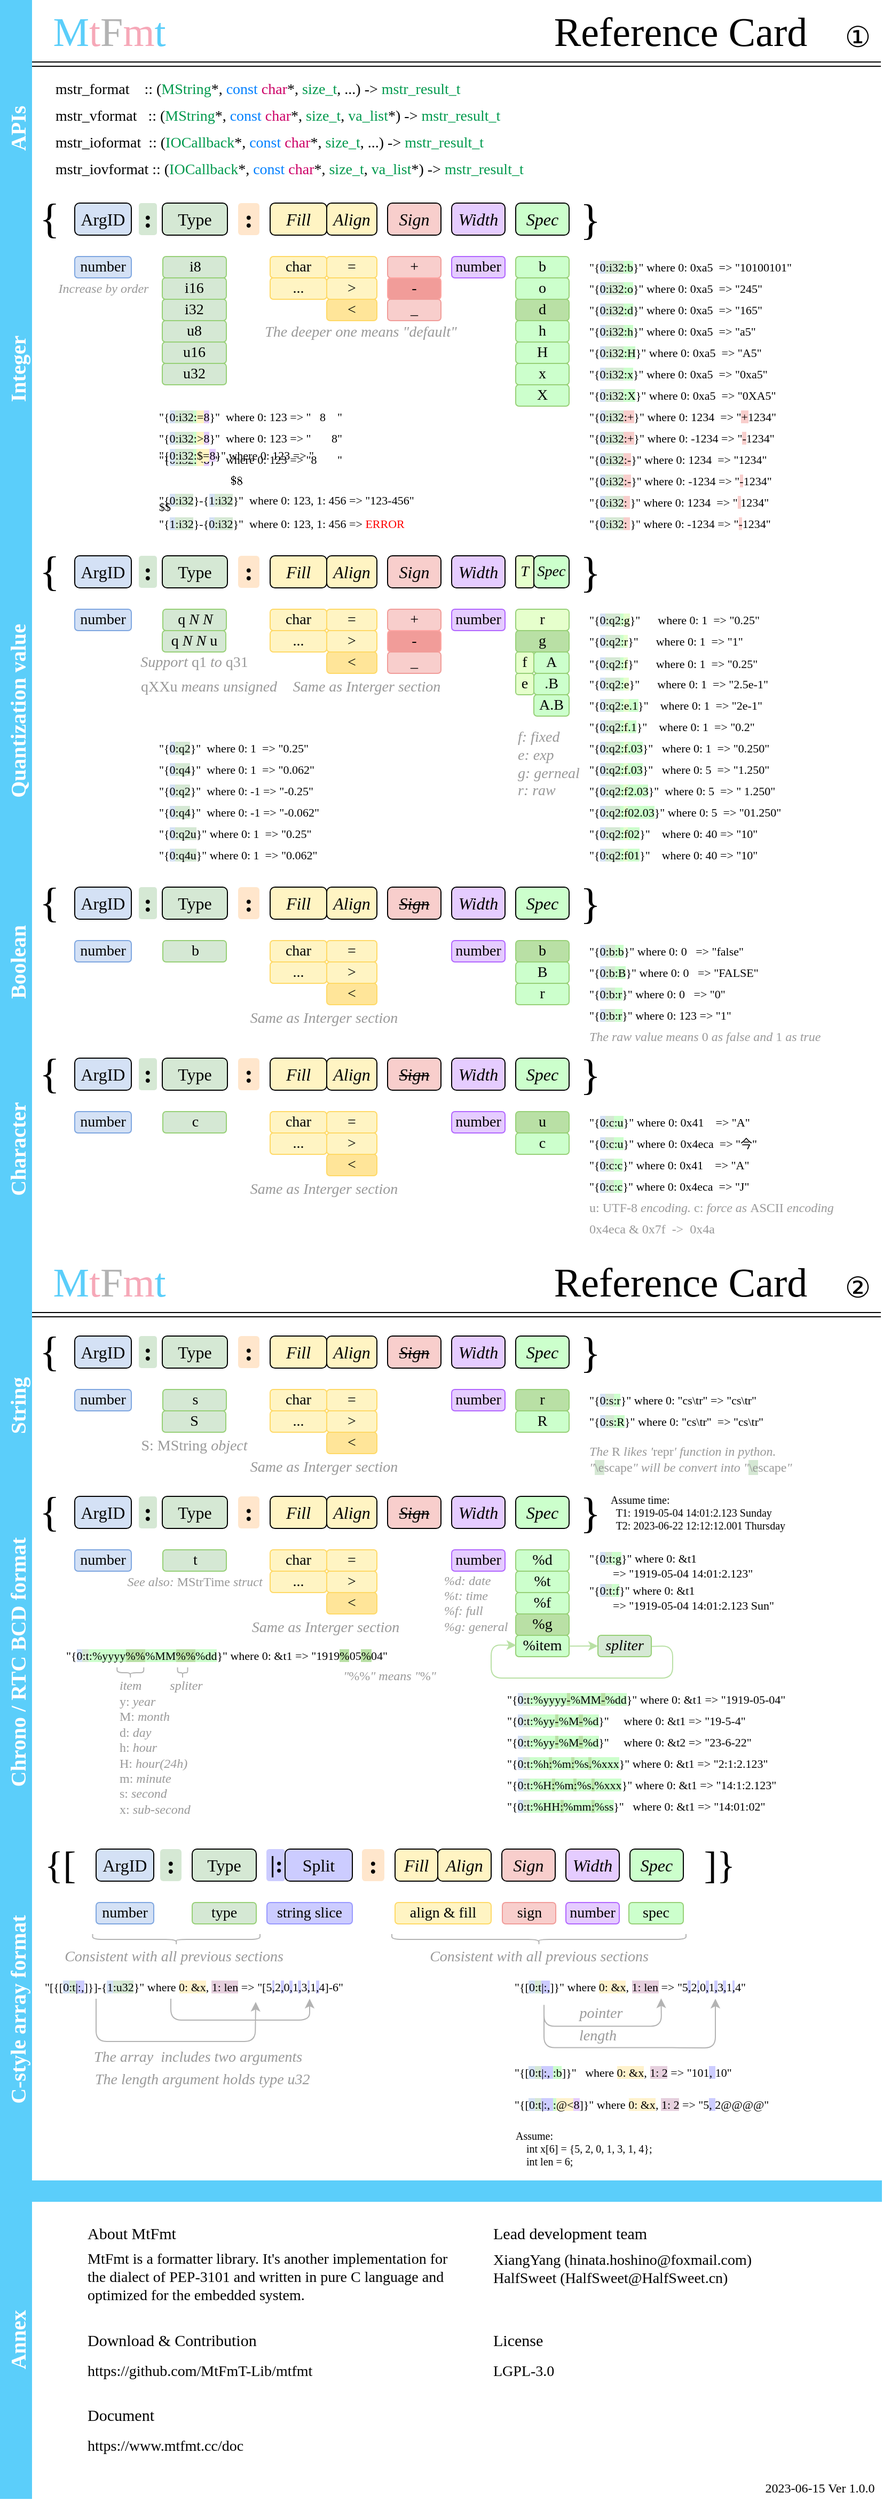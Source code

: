 <mxfile version="20.2.3" type="device"><diagram id="Ra2SZ1OXBXLBbSlx-Tlg" name="第 1 页"><mxGraphModel dx="1422" dy="865" grid="1" gridSize="10" guides="1" tooltips="1" connect="0" arrows="0" fold="1" page="1" pageScale="1" pageWidth="827" pageHeight="1169" math="0" shadow="0"><root><mxCell id="0"/><mxCell id="1" parent="0"/><mxCell id="YseJfbQIlrJhByI_km02-46" value="&lt;font color=&quot;#5bcefa&quot; style=&quot;font-size: 38px;&quot;&gt;M&lt;/font&gt;&lt;font color=&quot;#f6a8b8&quot; style=&quot;font-size: 38px;&quot;&gt;t&lt;/font&gt;&lt;font color=&quot;#b3b3b3&quot; style=&quot;font-size: 38px;&quot;&gt;F&lt;/font&gt;&lt;font color=&quot;#f6a8b8&quot; style=&quot;font-size: 38px;&quot;&gt;m&lt;/font&gt;&lt;font color=&quot;#5bcefa&quot; style=&quot;font-size: 38px;&quot;&gt;t&lt;/font&gt;" style="text;html=1;strokeColor=none;fillColor=none;align=center;verticalAlign=middle;whiteSpace=wrap;rounded=0;fontFamily=Yu Gothic UI Semibold;fontSize=38;fontColor=#000000;fontStyle=0;labelBackgroundColor=none;" parent="1" vertex="1"><mxGeometry x="30" width="145" height="60" as="geometry"/></mxCell><mxCell id="YseJfbQIlrJhByI_km02-47" value="&lt;font&gt;Reference Card&lt;/font&gt;" style="text;html=1;strokeColor=none;fillColor=none;align=center;verticalAlign=middle;whiteSpace=wrap;rounded=0;fontFamily=Yu Gothic UI Semibold;fontSize=38;fontColor=#000000;fontStyle=0;labelBackgroundColor=none;" parent="1" vertex="1"><mxGeometry x="500" width="275" height="60" as="geometry"/></mxCell><mxCell id="YseJfbQIlrJhByI_km02-49" value="" style="shape=link;html=1;rounded=0;fontFamily=Tahoma;fontSize=38;fontColor=default;strokeColor=#000000;" parent="1" edge="1"><mxGeometry width="100" relative="1" as="geometry"><mxPoint x="30" y="60" as="sourcePoint"/><mxPoint x="825" y="60" as="targetPoint"/></mxGeometry></mxCell><mxCell id="YseJfbQIlrJhByI_km02-63" value="APIs" style="swimlane;horizontal=0;labelBackgroundColor=none;fontFamily=Yu Gothic UI Semibold;fontSize=20;fontColor=#FFFFFF;strokeColor=none;fillColor=#5BCEFA;swimlaneFillColor=none;startSize=30;" parent="1" vertex="1"><mxGeometry y="60" width="810" height="120" as="geometry"/></mxCell><mxCell id="YseJfbQIlrJhByI_km02-41" value="&lt;font face=&quot;Cascadia Code&quot; style=&quot;font-size: 14px;&quot;&gt;mstr_format&amp;nbsp; &amp;nbsp; :: (&lt;font color=&quot;#00994d&quot;&gt;MString&lt;/font&gt;&lt;/font&gt;&lt;span style=&quot;font-family: &amp;quot;Cascadia Code&amp;quot;;&quot;&gt;*&lt;/span&gt;&lt;font face=&quot;Cascadia Code&quot; style=&quot;font-size: 14px;&quot;&gt;, &lt;font color=&quot;#007fff&quot;&gt;const&lt;/font&gt; &lt;font color=&quot;#cc0066&quot;&gt;char&lt;/font&gt;*, &lt;font color=&quot;#00994d&quot;&gt;size_t&lt;/font&gt;, ...) -&amp;gt; &lt;font color=&quot;#00994d&quot;&gt;mstr_result_t&lt;/font&gt;&amp;nbsp;&lt;/font&gt;" style="text;html=1;strokeColor=none;fillColor=none;align=left;verticalAlign=middle;whiteSpace=wrap;rounded=0;labelBackgroundColor=none;fontFamily=Times New Roman;fontSize=14;fontColor=#000000;" parent="YseJfbQIlrJhByI_km02-63" vertex="1"><mxGeometry x="50" y="11" width="740" height="25" as="geometry"/></mxCell><mxCell id="YseJfbQIlrJhByI_km02-45" value="&lt;font face=&quot;Cascadia Code&quot; style=&quot;font-size: 14px;&quot;&gt;mstr_vformat&amp;nbsp; &amp;nbsp;:: (&lt;font color=&quot;#00994d&quot;&gt;MString&lt;/font&gt;&lt;/font&gt;&lt;span style=&quot;font-family: &amp;quot;Cascadia Code&amp;quot;;&quot;&gt;*&lt;/span&gt;&lt;font face=&quot;Cascadia Code&quot; style=&quot;font-size: 14px;&quot;&gt;, &lt;font color=&quot;#007fff&quot;&gt;const&lt;/font&gt; &lt;font color=&quot;#cc0066&quot;&gt;char&lt;/font&gt;*, &lt;font color=&quot;#00994d&quot;&gt;size_t&lt;/font&gt;, &lt;font color=&quot;#00994d&quot;&gt;va_list&lt;/font&gt;*) -&amp;gt; &lt;font color=&quot;#00994d&quot;&gt;mstr_result_t&lt;/font&gt;&amp;nbsp;&lt;/font&gt;" style="text;html=1;strokeColor=none;fillColor=none;align=left;verticalAlign=middle;whiteSpace=wrap;rounded=0;labelBackgroundColor=none;fontFamily=Times New Roman;fontSize=14;fontColor=#000000;" parent="YseJfbQIlrJhByI_km02-63" vertex="1"><mxGeometry x="50" y="36" width="740" height="25" as="geometry"/></mxCell><mxCell id="YseJfbQIlrJhByI_km02-52" value="&lt;font face=&quot;Cascadia Code&quot; style=&quot;font-size: 14px;&quot;&gt;mstr_ioformat&amp;nbsp; :: (&lt;/font&gt;&lt;span style=&quot;color: rgb(0, 153, 77); font-family: &amp;quot;Cascadia Code&amp;quot;;&quot;&gt;IOCallback&lt;/span&gt;&lt;span style=&quot;font-family: &amp;quot;Cascadia Code&amp;quot;;&quot;&gt;*&lt;/span&gt;&lt;font face=&quot;Cascadia Code&quot; style=&quot;font-size: 14px;&quot;&gt;, &lt;font color=&quot;#007fff&quot;&gt;const&lt;/font&gt; &lt;font color=&quot;#cc0066&quot;&gt;char&lt;/font&gt;*, &lt;font color=&quot;#00994d&quot;&gt;size_t&lt;/font&gt;, ...) -&amp;gt; &lt;font color=&quot;#00994d&quot;&gt;mstr_result_t&lt;/font&gt;&amp;nbsp;&lt;/font&gt;" style="text;html=1;strokeColor=none;fillColor=none;align=left;verticalAlign=middle;whiteSpace=wrap;rounded=0;labelBackgroundColor=none;fontFamily=Times New Roman;fontSize=14;fontColor=#000000;" parent="YseJfbQIlrJhByI_km02-63" vertex="1"><mxGeometry x="50" y="61" width="736" height="25" as="geometry"/></mxCell><mxCell id="h3t0I-0h4qI02Rl6SEMp-28" value="&lt;font face=&quot;Cascadia Code&quot; style=&quot;font-size: 14px;&quot;&gt;mstr_iovformat :: (&lt;/font&gt;&lt;span style=&quot;color: rgb(0, 153, 77); font-family: &amp;quot;Cascadia Code&amp;quot;;&quot;&gt;IOCallback&lt;/span&gt;&lt;span style=&quot;font-family: &amp;quot;Cascadia Code&amp;quot;;&quot;&gt;*&lt;/span&gt;&lt;font face=&quot;Cascadia Code&quot; style=&quot;font-size: 14px;&quot;&gt;, &lt;font color=&quot;#007fff&quot;&gt;const&lt;/font&gt; &lt;font color=&quot;#cc0066&quot;&gt;char&lt;/font&gt;*, &lt;font color=&quot;#00994d&quot;&gt;size_t&lt;/font&gt;,&amp;nbsp;&lt;/font&gt;&lt;span style=&quot;color: rgb(0, 153, 77); font-family: &amp;quot;Cascadia Code&amp;quot;;&quot;&gt;va_list&lt;/span&gt;&lt;span style=&quot;font-family: &amp;quot;Cascadia Code&amp;quot;;&quot;&gt;*&lt;/span&gt;&lt;font face=&quot;Cascadia Code&quot; style=&quot;font-size: 14px;&quot;&gt;) -&amp;gt; &lt;font color=&quot;#00994d&quot;&gt;mstr_result_t&lt;/font&gt;&amp;nbsp;&lt;/font&gt;" style="text;html=1;strokeColor=none;fillColor=none;align=left;verticalAlign=middle;whiteSpace=wrap;rounded=0;labelBackgroundColor=none;fontFamily=Times New Roman;fontSize=14;fontColor=#000000;" parent="YseJfbQIlrJhByI_km02-63" vertex="1"><mxGeometry x="50" y="86" width="736" height="25" as="geometry"/></mxCell><mxCell id="YseJfbQIlrJhByI_km02-68" value="Integer" style="swimlane;horizontal=0;labelBackgroundColor=none;fontFamily=Yu Gothic UI Semibold;fontSize=20;fontColor=#FFFFFF;strokeColor=none;fillColor=#5BCEFA;swimlaneFillColor=none;startSize=30;" parent="1" vertex="1"><mxGeometry y="180" width="820" height="330" as="geometry"/></mxCell><mxCell id="YseJfbQIlrJhByI_km02-3" value="ArgID" style="rounded=1;whiteSpace=wrap;html=1;fontFamily=Times New Roman;fontSize=16;fillColor=#D4E1F5;" parent="YseJfbQIlrJhByI_km02-68" vertex="1"><mxGeometry x="70" y="10" width="53" height="30" as="geometry"/></mxCell><mxCell id="YseJfbQIlrJhByI_km02-4" value="Type" style="rounded=1;whiteSpace=wrap;html=1;fontFamily=Times New Roman;fontSize=16;fillColor=#D5E8D4;fontStyle=0" parent="YseJfbQIlrJhByI_km02-68" vertex="1"><mxGeometry x="152" y="10" width="61" height="30" as="geometry"/></mxCell><mxCell id="YseJfbQIlrJhByI_km02-6" value=":" style="rounded=1;whiteSpace=wrap;html=1;fontFamily=Times New Roman;fontSize=24;fontColor=#000000;fillColor=#D5E8D4;strokeColor=none;fontStyle=1" parent="YseJfbQIlrJhByI_km02-68" vertex="1"><mxGeometry x="130" y="10" width="17" height="30" as="geometry"/></mxCell><mxCell id="YseJfbQIlrJhByI_km02-7" value="{" style="text;html=1;strokeColor=none;fillColor=none;align=center;verticalAlign=middle;whiteSpace=wrap;rounded=0;fontFamily=Lucida Console;fontSize=39;fontColor=#000000;" parent="YseJfbQIlrJhByI_km02-68" vertex="1"><mxGeometry x="40" y="10" width="13" height="30" as="geometry"/></mxCell><mxCell id="YseJfbQIlrJhByI_km02-8" value="}" style="text;html=1;strokeColor=none;fillColor=none;align=center;verticalAlign=middle;whiteSpace=wrap;rounded=0;fontFamily=Lucida Console;fontSize=40;fontColor=#000000;" parent="YseJfbQIlrJhByI_km02-68" vertex="1"><mxGeometry x="543" y="10" width="20" height="30" as="geometry"/></mxCell><mxCell id="YseJfbQIlrJhByI_km02-10" value=":" style="rounded=1;whiteSpace=wrap;html=1;fontFamily=Times New Roman;fontSize=24;fontColor=#000000;fillColor=#FFE6CC;strokeColor=none;fontStyle=1" parent="YseJfbQIlrJhByI_km02-68" vertex="1"><mxGeometry x="223" y="10" width="20" height="30" as="geometry"/></mxCell><mxCell id="YseJfbQIlrJhByI_km02-12" value="Fill" style="rounded=1;whiteSpace=wrap;html=1;fontFamily=Times New Roman;fontSize=16;fillColor=#FFF4C3;fontStyle=2" parent="YseJfbQIlrJhByI_km02-68" vertex="1"><mxGeometry x="253" y="10" width="53" height="30" as="geometry"/></mxCell><mxCell id="YseJfbQIlrJhByI_km02-13" value="Align" style="rounded=1;whiteSpace=wrap;html=1;fontFamily=Times New Roman;fontSize=16;fillColor=#FFF4C3;fontStyle=2" parent="YseJfbQIlrJhByI_km02-68" vertex="1"><mxGeometry x="306" y="10" width="47" height="30" as="geometry"/></mxCell><mxCell id="YseJfbQIlrJhByI_km02-14" value="Sign" style="rounded=1;whiteSpace=wrap;html=1;fontFamily=Times New Roman;fontSize=16;fillColor=#F8CECC;fontStyle=2" parent="YseJfbQIlrJhByI_km02-68" vertex="1"><mxGeometry x="363" y="10" width="50" height="30" as="geometry"/></mxCell><mxCell id="YseJfbQIlrJhByI_km02-15" value="Width" style="rounded=1;whiteSpace=wrap;html=1;fontFamily=Times New Roman;fontSize=16;fillColor=#E5CCFF;fontStyle=2" parent="YseJfbQIlrJhByI_km02-68" vertex="1"><mxGeometry x="423" y="10" width="50" height="30" as="geometry"/></mxCell><mxCell id="YseJfbQIlrJhByI_km02-16" value="Spec" style="rounded=1;whiteSpace=wrap;html=1;fontFamily=Times New Roman;fontSize=16;fillColor=#CCFFCC;fontStyle=2" parent="YseJfbQIlrJhByI_km02-68" vertex="1"><mxGeometry x="483" y="10" width="50" height="30" as="geometry"/></mxCell><mxCell id="YseJfbQIlrJhByI_km02-80" value="number" style="rounded=1;whiteSpace=wrap;html=1;fontFamily=Times New Roman;fontSize=14;fillColor=#D4E1F5;strokeColor=#7EA6E0;" parent="YseJfbQIlrJhByI_km02-68" vertex="1"><mxGeometry x="70" y="60" width="53" height="20" as="geometry"/></mxCell><mxCell id="YseJfbQIlrJhByI_km02-86" value="i8" style="rounded=1;whiteSpace=wrap;html=1;fontFamily=Times New Roman;fontSize=14;fillColor=#D5E8D4;fontStyle=0;strokeColor=#97D077;" parent="YseJfbQIlrJhByI_km02-68" vertex="1"><mxGeometry x="152.5" y="60" width="59.5" height="20" as="geometry"/></mxCell><mxCell id="YseJfbQIlrJhByI_km02-87" value="i16" style="rounded=1;whiteSpace=wrap;html=1;fontFamily=Times New Roman;fontSize=14;fillColor=#D5E8D4;fontStyle=0;strokeColor=#97D077;" parent="YseJfbQIlrJhByI_km02-68" vertex="1"><mxGeometry x="152" y="80" width="60" height="20" as="geometry"/></mxCell><mxCell id="YseJfbQIlrJhByI_km02-88" value="i32" style="rounded=1;whiteSpace=wrap;html=1;fontFamily=Times New Roman;fontSize=14;fillColor=#D5E8D4;fontStyle=0;strokeColor=#97D077;" parent="YseJfbQIlrJhByI_km02-68" vertex="1"><mxGeometry x="152" y="100" width="60" height="20" as="geometry"/></mxCell><mxCell id="YseJfbQIlrJhByI_km02-89" value="u8" style="rounded=1;whiteSpace=wrap;html=1;fontFamily=Times New Roman;fontSize=14;fillColor=#D5E8D4;fontStyle=0;strokeColor=#97D077;" parent="YseJfbQIlrJhByI_km02-68" vertex="1"><mxGeometry x="152" y="120" width="60" height="20" as="geometry"/></mxCell><mxCell id="YseJfbQIlrJhByI_km02-90" value="u16" style="rounded=1;whiteSpace=wrap;html=1;fontFamily=Times New Roman;fontSize=14;fillColor=#D5E8D4;fontStyle=0;strokeColor=#97D077;" parent="YseJfbQIlrJhByI_km02-68" vertex="1"><mxGeometry x="152" y="140" width="60" height="20" as="geometry"/></mxCell><mxCell id="YseJfbQIlrJhByI_km02-92" value="u32" style="rounded=1;whiteSpace=wrap;html=1;fontFamily=Times New Roman;fontSize=14;fillColor=#D5E8D4;fontStyle=0;strokeColor=#97D077;" parent="YseJfbQIlrJhByI_km02-68" vertex="1"><mxGeometry x="152" y="160" width="60" height="20" as="geometry"/></mxCell><mxCell id="YseJfbQIlrJhByI_km02-94" value="&lt;span style=&quot;font-style: normal;&quot;&gt;char&lt;/span&gt;" style="rounded=1;whiteSpace=wrap;html=1;fontFamily=Times New Roman;fontSize=14;fillColor=#FFF4C3;fontStyle=2;strokeColor=#FFD966;" parent="YseJfbQIlrJhByI_km02-68" vertex="1"><mxGeometry x="253" y="60" width="53" height="20" as="geometry"/></mxCell><mxCell id="YseJfbQIlrJhByI_km02-95" value="&lt;span style=&quot;font-style: normal;&quot;&gt;...&lt;/span&gt;" style="rounded=1;whiteSpace=wrap;html=1;fontFamily=Times New Roman;fontSize=14;fillColor=#FFF4C3;fontStyle=2;strokeColor=#FFD966;" parent="YseJfbQIlrJhByI_km02-68" vertex="1"><mxGeometry x="253" y="80" width="53" height="20" as="geometry"/></mxCell><mxCell id="YseJfbQIlrJhByI_km02-97" value="&lt;span style=&quot;font-style: normal;&quot;&gt;=&lt;/span&gt;" style="rounded=1;whiteSpace=wrap;html=1;fontFamily=Times New Roman;fontSize=14;fillColor=#FFF4C3;fontStyle=2;strokeColor=#FFD966;" parent="YseJfbQIlrJhByI_km02-68" vertex="1"><mxGeometry x="306" y="60" width="47" height="20" as="geometry"/></mxCell><mxCell id="YseJfbQIlrJhByI_km02-98" value="&lt;span style=&quot;font-style: normal;&quot;&gt;&amp;gt;&lt;/span&gt;" style="rounded=1;whiteSpace=wrap;html=1;fontFamily=Times New Roman;fontSize=14;fillColor=#FFF4C3;fontStyle=2;strokeColor=#FFD966;" parent="YseJfbQIlrJhByI_km02-68" vertex="1"><mxGeometry x="306" y="80" width="47" height="20" as="geometry"/></mxCell><mxCell id="YseJfbQIlrJhByI_km02-99" value="&lt;span style=&quot;font-style: normal;&quot;&gt;&amp;lt;&lt;/span&gt;" style="rounded=1;whiteSpace=wrap;html=1;fontFamily=Times New Roman;fontSize=14;fillColor=#FFE599;fontStyle=2;strokeColor=#FFD966;" parent="YseJfbQIlrJhByI_km02-68" vertex="1"><mxGeometry x="306" y="100" width="47" height="20" as="geometry"/></mxCell><mxCell id="YseJfbQIlrJhByI_km02-100" value="+" style="rounded=1;whiteSpace=wrap;html=1;fontFamily=Times New Roman;fontSize=14;fillColor=#F8CECC;fontStyle=2;strokeColor=#F19C99;" parent="YseJfbQIlrJhByI_km02-68" vertex="1"><mxGeometry x="363" y="60" width="50" height="20" as="geometry"/></mxCell><mxCell id="YseJfbQIlrJhByI_km02-101" value="-" style="rounded=1;whiteSpace=wrap;html=1;fontFamily=Times New Roman;fontSize=14;fillColor=#F19C99;fontStyle=2;strokeColor=#FFA5A2;" parent="YseJfbQIlrJhByI_km02-68" vertex="1"><mxGeometry x="363" y="80" width="50" height="20" as="geometry"/></mxCell><mxCell id="YseJfbQIlrJhByI_km02-102" value="_" style="rounded=1;whiteSpace=wrap;html=1;fontFamily=Times New Roman;fontSize=14;fillColor=#F8CECC;fontStyle=2;strokeColor=#F19C99;gradientColor=none;" parent="YseJfbQIlrJhByI_km02-68" vertex="1"><mxGeometry x="363" y="100" width="50" height="20" as="geometry"/></mxCell><mxCell id="YseJfbQIlrJhByI_km02-103" value="number" style="rounded=1;whiteSpace=wrap;html=1;fontFamily=Times New Roman;fontSize=14;fillColor=#E5CCFF;fontStyle=0;strokeColor=#B266FF;" parent="YseJfbQIlrJhByI_km02-68" vertex="1"><mxGeometry x="423" y="60" width="50" height="20" as="geometry"/></mxCell><mxCell id="YseJfbQIlrJhByI_km02-105" value="b" style="rounded=1;whiteSpace=wrap;html=1;fontFamily=Times New Roman;fontSize=14;fillColor=#CCFFCC;fontStyle=0;strokeColor=#97D077;" parent="YseJfbQIlrJhByI_km02-68" vertex="1"><mxGeometry x="483" y="60" width="50" height="20" as="geometry"/></mxCell><mxCell id="YseJfbQIlrJhByI_km02-106" value="o" style="rounded=1;whiteSpace=wrap;html=1;fontFamily=Times New Roman;fontSize=14;fillColor=#CCFFCC;fontStyle=0;strokeColor=#97D077;" parent="YseJfbQIlrJhByI_km02-68" vertex="1"><mxGeometry x="483" y="80" width="50" height="20" as="geometry"/></mxCell><mxCell id="YseJfbQIlrJhByI_km02-107" value="d" style="rounded=1;whiteSpace=wrap;html=1;fontFamily=Times New Roman;fontSize=14;fillColor=#B9E0A5;fontStyle=0;strokeColor=#97D077;" parent="YseJfbQIlrJhByI_km02-68" vertex="1"><mxGeometry x="483" y="100" width="50" height="20" as="geometry"/></mxCell><mxCell id="YseJfbQIlrJhByI_km02-108" value="h" style="rounded=1;whiteSpace=wrap;html=1;fontFamily=Times New Roman;fontSize=14;fillColor=#CCFFCC;fontStyle=0;strokeColor=#97D077;" parent="YseJfbQIlrJhByI_km02-68" vertex="1"><mxGeometry x="483" y="120" width="50" height="20" as="geometry"/></mxCell><mxCell id="YseJfbQIlrJhByI_km02-109" value="H" style="rounded=1;whiteSpace=wrap;html=1;fontFamily=Times New Roman;fontSize=14;fillColor=#CCFFCC;fontStyle=0;strokeColor=#97D077;" parent="YseJfbQIlrJhByI_km02-68" vertex="1"><mxGeometry x="483" y="140" width="50" height="20" as="geometry"/></mxCell><mxCell id="YseJfbQIlrJhByI_km02-110" value="x" style="rounded=1;whiteSpace=wrap;html=1;fontFamily=Times New Roman;fontSize=14;fillColor=#CCFFCC;fontStyle=0;strokeColor=#97D077;" parent="YseJfbQIlrJhByI_km02-68" vertex="1"><mxGeometry x="483" y="160" width="50" height="20" as="geometry"/></mxCell><mxCell id="YseJfbQIlrJhByI_km02-111" value="X" style="rounded=1;whiteSpace=wrap;html=1;fontFamily=Times New Roman;fontSize=14;fillColor=#CCFFCC;fontStyle=0;strokeColor=#97D077;" parent="YseJfbQIlrJhByI_km02-68" vertex="1"><mxGeometry x="483" y="180" width="50" height="20" as="geometry"/></mxCell><mxCell id="YseJfbQIlrJhByI_km02-114" value="&quot;{&lt;span style=&quot;background-color: rgb(212, 225, 245); font-size: 11px;&quot;&gt;0&lt;/span&gt;&lt;span style=&quot;background-color: rgb(213, 232, 212); font-size: 11px;&quot;&gt;:i32&lt;/span&gt;&lt;span style=&quot;background-color: rgb(204, 255, 204); font-size: 11px;&quot;&gt;:b&lt;/span&gt;}&quot; where 0: 0xa5&amp;nbsp; =&amp;gt; &quot;10100101&quot;&amp;nbsp;" style="text;html=1;strokeColor=none;fillColor=none;align=left;verticalAlign=middle;whiteSpace=wrap;rounded=0;labelBackgroundColor=none;fontFamily=Cascadia Code;fontSize=11;fontColor=#000000;" parent="YseJfbQIlrJhByI_km02-68" vertex="1"><mxGeometry x="550" y="60" width="270" height="20" as="geometry"/></mxCell><mxCell id="YseJfbQIlrJhByI_km02-116" value="&quot;{&lt;span style=&quot;background-color: rgb(212, 225, 245); font-size: 11px;&quot;&gt;0&lt;/span&gt;&lt;span style=&quot;background-color: rgb(213, 232, 212); font-size: 11px;&quot;&gt;:i32&lt;/span&gt;&lt;span style=&quot;background-color: rgb(204, 255, 204); font-size: 11px;&quot;&gt;:o&lt;/span&gt;}&quot; where 0: 0xa5&amp;nbsp; =&amp;gt; &quot;245&quot;&amp;nbsp;" style="text;html=1;strokeColor=none;fillColor=none;align=left;verticalAlign=middle;whiteSpace=wrap;rounded=0;labelBackgroundColor=none;fontFamily=Cascadia Code;fontSize=11;fontColor=#000000;" parent="YseJfbQIlrJhByI_km02-68" vertex="1"><mxGeometry x="550" y="80" width="270" height="20" as="geometry"/></mxCell><mxCell id="YseJfbQIlrJhByI_km02-117" value="&quot;{&lt;span style=&quot;background-color: rgb(212, 225, 245); font-size: 11px;&quot;&gt;0&lt;/span&gt;&lt;span style=&quot;background-color: rgb(213, 232, 212); font-size: 11px;&quot;&gt;:i32&lt;/span&gt;&lt;span style=&quot;background-color: rgb(204, 255, 204); font-size: 11px;&quot;&gt;:d&lt;/span&gt;}&quot; where 0: 0xa5&amp;nbsp; =&amp;gt; &quot;165&quot;&amp;nbsp;" style="text;html=1;strokeColor=none;fillColor=none;align=left;verticalAlign=middle;whiteSpace=wrap;rounded=0;labelBackgroundColor=none;fontFamily=Cascadia Code;fontSize=11;fontColor=#000000;" parent="YseJfbQIlrJhByI_km02-68" vertex="1"><mxGeometry x="550" y="100" width="270" height="20" as="geometry"/></mxCell><mxCell id="YseJfbQIlrJhByI_km02-156" value="&quot;{&lt;span style=&quot;background-color: rgb(212, 225, 245); font-size: 11px;&quot;&gt;0&lt;/span&gt;&lt;span style=&quot;background-color: rgb(213, 232, 212); font-size: 11px;&quot;&gt;:i32&lt;/span&gt;&lt;span style=&quot;background-color: rgb(204, 255, 204); font-size: 11px;&quot;&gt;:h&lt;/span&gt;}&quot; where 0: 0xa5&amp;nbsp; =&amp;gt; &quot;a5&quot;&amp;nbsp;" style="text;html=1;strokeColor=none;fillColor=none;align=left;verticalAlign=middle;whiteSpace=wrap;rounded=0;labelBackgroundColor=none;fontFamily=Cascadia Code;fontSize=11;fontColor=#000000;" parent="YseJfbQIlrJhByI_km02-68" vertex="1"><mxGeometry x="550" y="120" width="270" height="20" as="geometry"/></mxCell><mxCell id="YseJfbQIlrJhByI_km02-157" value="&quot;{&lt;span style=&quot;background-color: rgb(212, 225, 245); font-size: 11px;&quot;&gt;0&lt;/span&gt;&lt;span style=&quot;background-color: rgb(213, 232, 212); font-size: 11px;&quot;&gt;:i32&lt;/span&gt;&lt;span style=&quot;background-color: rgb(204, 255, 204); font-size: 11px;&quot;&gt;:H&lt;/span&gt;}&quot; where 0: 0xa5&amp;nbsp; =&amp;gt; &quot;A5&quot;&amp;nbsp;" style="text;html=1;strokeColor=none;fillColor=none;align=left;verticalAlign=middle;whiteSpace=wrap;rounded=0;labelBackgroundColor=none;fontFamily=Cascadia Code;fontSize=11;fontColor=#000000;" parent="YseJfbQIlrJhByI_km02-68" vertex="1"><mxGeometry x="550" y="140" width="270" height="20" as="geometry"/></mxCell><mxCell id="YseJfbQIlrJhByI_km02-158" value="&quot;{&lt;span style=&quot;background-color: rgb(212, 225, 245); font-size: 11px;&quot;&gt;0&lt;/span&gt;&lt;span style=&quot;background-color: rgb(213, 232, 212); font-size: 11px;&quot;&gt;:i32&lt;/span&gt;&lt;span style=&quot;background-color: rgb(204, 255, 204); font-size: 11px;&quot;&gt;:x&lt;/span&gt;}&quot; where 0: 0xa5&amp;nbsp; =&amp;gt; &quot;0xa5&quot;&amp;nbsp;" style="text;html=1;strokeColor=none;fillColor=none;align=left;verticalAlign=middle;whiteSpace=wrap;rounded=0;labelBackgroundColor=none;fontFamily=Cascadia Code;fontSize=11;fontColor=#000000;" parent="YseJfbQIlrJhByI_km02-68" vertex="1"><mxGeometry x="550" y="160" width="270" height="20" as="geometry"/></mxCell><mxCell id="YseJfbQIlrJhByI_km02-159" value="&quot;{&lt;span style=&quot;background-color: rgb(212, 225, 245); font-size: 11px;&quot;&gt;0&lt;/span&gt;&lt;span style=&quot;background-color: rgb(213, 232, 212); font-size: 11px;&quot;&gt;:i32&lt;/span&gt;&lt;span style=&quot;background-color: rgb(204, 255, 204); font-size: 11px;&quot;&gt;:X&lt;/span&gt;}&quot; where 0: 0xa5&amp;nbsp; =&amp;gt; &quot;0XA5&quot;&amp;nbsp;" style="text;html=1;strokeColor=none;fillColor=none;align=left;verticalAlign=middle;whiteSpace=wrap;rounded=0;labelBackgroundColor=none;fontFamily=Cascadia Code;fontSize=11;fontColor=#000000;" parent="YseJfbQIlrJhByI_km02-68" vertex="1"><mxGeometry x="550" y="180" width="270" height="20" as="geometry"/></mxCell><mxCell id="YseJfbQIlrJhByI_km02-161" value="&quot;{&lt;span style=&quot;background-color: rgb(212, 225, 245); font-size: 11px;&quot;&gt;0&lt;/span&gt;&lt;span style=&quot;background-color: rgb(213, 232, 212); font-size: 11px;&quot;&gt;:i32&lt;/span&gt;&lt;span style=&quot;font-size: 11px; background-color: rgb(248, 206, 204);&quot;&gt;:+&lt;/span&gt;}&quot; where 0: 1234&amp;nbsp; =&amp;gt; &quot;&lt;span style=&quot;background-color: rgb(248, 206, 204);&quot;&gt;+&lt;/span&gt;1234&quot;&amp;nbsp;" style="text;html=1;strokeColor=none;fillColor=none;align=left;verticalAlign=middle;whiteSpace=wrap;rounded=0;labelBackgroundColor=none;fontFamily=Cascadia Code;fontSize=11;fontColor=#000000;" parent="YseJfbQIlrJhByI_km02-68" vertex="1"><mxGeometry x="550" y="200" width="270" height="20" as="geometry"/></mxCell><mxCell id="YseJfbQIlrJhByI_km02-162" value="&quot;{&lt;span style=&quot;background-color: rgb(212, 225, 245); font-size: 11px;&quot;&gt;0&lt;/span&gt;&lt;span style=&quot;background-color: rgb(213, 232, 212); font-size: 11px;&quot;&gt;:i32&lt;/span&gt;&lt;span style=&quot;font-size: 11px; background-color: rgb(248, 206, 204);&quot;&gt;:+&lt;/span&gt;}&quot; where 0: -1234 =&amp;gt; &quot;&lt;span style=&quot;background-color: rgb(248, 206, 204);&quot;&gt;-&lt;/span&gt;1234&quot;&amp;nbsp;" style="text;html=1;strokeColor=none;fillColor=none;align=left;verticalAlign=middle;whiteSpace=wrap;rounded=0;labelBackgroundColor=none;fontFamily=Cascadia Code;fontSize=11;fontColor=#000000;" parent="YseJfbQIlrJhByI_km02-68" vertex="1"><mxGeometry x="550" y="220" width="270" height="20" as="geometry"/></mxCell><mxCell id="YseJfbQIlrJhByI_km02-163" value="&quot;{&lt;span style=&quot;background-color: rgb(212, 225, 245); font-size: 11px;&quot;&gt;0&lt;/span&gt;&lt;span style=&quot;background-color: rgb(213, 232, 212); font-size: 11px;&quot;&gt;:i32&lt;/span&gt;&lt;span style=&quot;font-size: 11px; background-color: rgb(248, 206, 204);&quot;&gt;:-&lt;/span&gt;}&quot; where 0: 1234&amp;nbsp; =&amp;gt; &quot;1234&quot;&amp;nbsp;" style="text;html=1;strokeColor=none;fillColor=none;align=left;verticalAlign=middle;whiteSpace=wrap;rounded=0;labelBackgroundColor=none;fontFamily=Cascadia Code;fontSize=11;fontColor=#000000;" parent="YseJfbQIlrJhByI_km02-68" vertex="1"><mxGeometry x="550" y="240" width="270" height="20" as="geometry"/></mxCell><mxCell id="YseJfbQIlrJhByI_km02-164" value="&quot;{&lt;span style=&quot;background-color: rgb(212, 225, 245); font-size: 11px;&quot;&gt;0&lt;/span&gt;&lt;span style=&quot;background-color: rgb(213, 232, 212); font-size: 11px;&quot;&gt;:i32&lt;/span&gt;&lt;span style=&quot;font-size: 11px; background-color: rgb(248, 206, 204);&quot;&gt;:-&lt;/span&gt;}&quot; where 0: -1234 =&amp;gt; &quot;&lt;span style=&quot;background-color: rgb(248, 206, 204);&quot;&gt;-&lt;/span&gt;1234&quot;&amp;nbsp;" style="text;html=1;strokeColor=none;fillColor=none;align=left;verticalAlign=middle;whiteSpace=wrap;rounded=0;labelBackgroundColor=none;fontFamily=Cascadia Code;fontSize=11;fontColor=#000000;" parent="YseJfbQIlrJhByI_km02-68" vertex="1"><mxGeometry x="550" y="260" width="270" height="20" as="geometry"/></mxCell><mxCell id="YseJfbQIlrJhByI_km02-165" value="&quot;{&lt;span style=&quot;background-color: rgb(212, 225, 245); font-size: 11px;&quot;&gt;0&lt;/span&gt;&lt;span style=&quot;background-color: rgb(213, 232, 212); font-size: 11px;&quot;&gt;:i32&lt;/span&gt;&lt;span style=&quot;font-size: 11px; background-color: rgb(248, 206, 204);&quot;&gt;:&amp;nbsp;&lt;/span&gt;}&quot; where 0: 1234&amp;nbsp; =&amp;gt; &quot;&lt;span style=&quot;background-color: rgb(248, 206, 204);&quot;&gt; &lt;/span&gt;1234&quot;&amp;nbsp;" style="text;html=1;strokeColor=none;fillColor=none;align=left;verticalAlign=middle;whiteSpace=wrap;rounded=0;labelBackgroundColor=none;fontFamily=Cascadia Code;fontSize=11;fontColor=#000000;" parent="YseJfbQIlrJhByI_km02-68" vertex="1"><mxGeometry x="550" y="280" width="270" height="20" as="geometry"/></mxCell><mxCell id="YseJfbQIlrJhByI_km02-166" value="&quot;{&lt;span style=&quot;background-color: rgb(212, 225, 245); font-size: 11px;&quot;&gt;0&lt;/span&gt;&lt;span style=&quot;background-color: rgb(213, 232, 212); font-size: 11px;&quot;&gt;:i32&lt;/span&gt;&lt;span style=&quot;font-size: 11px; background-color: rgb(248, 206, 204);&quot;&gt;:&amp;nbsp;&lt;/span&gt;}&quot; where 0: -1234 =&amp;gt; &quot;&lt;span style=&quot;background-color: rgb(248, 206, 204);&quot;&gt;-&lt;/span&gt;1234&quot;&amp;nbsp;" style="text;html=1;strokeColor=none;fillColor=none;align=left;verticalAlign=middle;whiteSpace=wrap;rounded=0;labelBackgroundColor=none;fontFamily=Cascadia Code;fontSize=11;fontColor=#000000;" parent="YseJfbQIlrJhByI_km02-68" vertex="1"><mxGeometry x="550" y="300" width="270" height="20" as="geometry"/></mxCell><mxCell id="YseJfbQIlrJhByI_km02-167" value="&quot;{&lt;span style=&quot;background-color: rgb(212, 225, 245); font-size: 11px;&quot;&gt;0&lt;/span&gt;&lt;span style=&quot;background-color: rgb(213, 232, 212); font-size: 11px;&quot;&gt;:i32&lt;/span&gt;&lt;span style=&quot;background-color: rgb(204, 255, 204); font-size: 11px;&quot;&gt;:&lt;/span&gt;&lt;span style=&quot;font-size: 11px; background-color: rgb(255, 244, 195);&quot;&gt;=&lt;/span&gt;&lt;span style=&quot;font-size: 11px; background-color: rgb(229, 204, 255);&quot;&gt;8&lt;/span&gt;}&quot;&amp;nbsp; where 0: 123 =&amp;gt; &quot;&amp;nbsp; &amp;nbsp;8&amp;nbsp; &amp;nbsp; &quot;&amp;nbsp;" style="text;html=1;strokeColor=none;fillColor=none;align=left;verticalAlign=middle;whiteSpace=wrap;rounded=0;labelBackgroundColor=none;fontFamily=Cascadia Code;fontSize=11;fontColor=#000000;" parent="YseJfbQIlrJhByI_km02-68" vertex="1"><mxGeometry x="147" y="200" width="293" height="20" as="geometry"/></mxCell><mxCell id="YseJfbQIlrJhByI_km02-169" value="&quot;{&lt;span style=&quot;background-color: rgb(212, 225, 245); font-size: 11px;&quot;&gt;0&lt;/span&gt;&lt;span style=&quot;background-color: rgb(213, 232, 212); font-size: 11px;&quot;&gt;:i32&lt;/span&gt;&lt;span style=&quot;background-color: rgb(204, 255, 204); font-size: 11px;&quot;&gt;:&lt;/span&gt;&lt;span style=&quot;font-size: 11px; background-color: rgb(255, 244, 195);&quot;&gt;&amp;gt;&lt;/span&gt;&lt;span style=&quot;font-size: 11px; background-color: rgb(229, 204, 255);&quot;&gt;8&lt;/span&gt;}&quot;&amp;nbsp; where 0: 123 =&amp;gt; &quot;&amp;nbsp; &amp;nbsp; &amp;nbsp; &amp;nbsp;8&quot;&amp;nbsp;" style="text;html=1;strokeColor=none;fillColor=none;align=left;verticalAlign=middle;whiteSpace=wrap;rounded=0;labelBackgroundColor=none;fontFamily=Cascadia Code;fontSize=11;fontColor=#000000;" parent="YseJfbQIlrJhByI_km02-68" vertex="1"><mxGeometry x="147" y="220" width="293" height="20" as="geometry"/></mxCell><mxCell id="YseJfbQIlrJhByI_km02-170" value="&quot;{&lt;span style=&quot;background-color: rgb(212, 225, 245); font-size: 11px;&quot;&gt;0&lt;/span&gt;&lt;span style=&quot;background-color: rgb(213, 232, 212); font-size: 11px;&quot;&gt;:i32&lt;/span&gt;&lt;span style=&quot;background-color: rgb(204, 255, 204); font-size: 11px;&quot;&gt;:&lt;/span&gt;&lt;span style=&quot;font-size: 11px; background-color: rgb(255, 244, 195);&quot;&gt;&amp;lt;&lt;/span&gt;&lt;span style=&quot;font-size: 11px; background-color: rgb(229, 204, 255);&quot;&gt;8&lt;/span&gt;}&quot;&amp;nbsp; where 0: 123 =&amp;gt; &quot;8&amp;nbsp; &amp;nbsp; &amp;nbsp; &amp;nbsp;&quot;&amp;nbsp;" style="text;html=1;strokeColor=none;fillColor=none;align=left;verticalAlign=middle;whiteSpace=wrap;rounded=0;labelBackgroundColor=none;fontFamily=Cascadia Code;fontSize=11;fontColor=#000000;" parent="YseJfbQIlrJhByI_km02-68" vertex="1"><mxGeometry x="147" y="240" width="293" height="20" as="geometry"/></mxCell><mxCell id="YseJfbQIlrJhByI_km02-171" value="&quot;{&lt;span style=&quot;background-color: rgb(212, 225, 245); font-size: 11px;&quot;&gt;0&lt;/span&gt;&lt;span style=&quot;background-color: rgb(213, 232, 212); font-size: 11px;&quot;&gt;:i32&lt;/span&gt;&lt;span style=&quot;background-color: rgb(204, 255, 204); font-size: 11px;&quot;&gt;:&lt;/span&gt;&lt;span style=&quot;font-size: 11px; background-color: rgb(255, 244, 195);&quot;&gt;$&lt;/span&gt;&lt;span style=&quot;font-size: 11px; background-color: rgb(255, 244, 195);&quot;&gt;=&lt;/span&gt;&lt;span style=&quot;font-size: 11px; background-color: rgb(229, 204, 255);&quot;&gt;8&lt;/span&gt;}&quot; where 0: 123 =&amp;gt; &quot;$$$8$$$$&quot;&amp;nbsp;" style="text;html=1;strokeColor=none;fillColor=none;align=left;verticalAlign=middle;whiteSpace=wrap;rounded=0;labelBackgroundColor=none;fontFamily=Cascadia Code;fontSize=11;fontColor=#000000;" parent="YseJfbQIlrJhByI_km02-68" vertex="1"><mxGeometry x="147" y="260" width="293" height="20" as="geometry"/></mxCell><mxCell id="YseJfbQIlrJhByI_km02-172" value="&quot;{&lt;span style=&quot;background-color: rgb(212, 225, 245); font-size: 11px;&quot;&gt;0&lt;/span&gt;&lt;span style=&quot;background-color: rgb(213, 232, 212); font-size: 11px;&quot;&gt;:i32&lt;/span&gt;}-{&lt;span style=&quot;background-color: rgb(212, 225, 245);&quot;&gt;1&lt;/span&gt;&lt;span style=&quot;background-color: rgb(213, 232, 212);&quot;&gt;:i32&lt;/span&gt;}&quot;&amp;nbsp; where 0: 123, 1: 456 =&amp;gt; &quot;123-456&quot;&amp;nbsp;" style="text;html=1;strokeColor=none;fillColor=none;align=left;verticalAlign=middle;whiteSpace=wrap;rounded=0;labelBackgroundColor=none;fontFamily=Cascadia Code;fontSize=11;fontColor=#000000;" parent="YseJfbQIlrJhByI_km02-68" vertex="1"><mxGeometry x="147" y="280" width="393" height="15" as="geometry"/></mxCell><mxCell id="YseJfbQIlrJhByI_km02-173" value="&quot;{&lt;span style=&quot;background-color: rgb(212, 225, 245); font-size: 11px;&quot;&gt;1&lt;/span&gt;&lt;span style=&quot;background-color: rgb(213, 232, 212); font-size: 11px;&quot;&gt;:i32&lt;/span&gt;}-{&lt;span style=&quot;background-color: rgb(212, 225, 245);&quot;&gt;0&lt;/span&gt;&lt;span style=&quot;background-color: rgb(213, 232, 212);&quot;&gt;:i32&lt;/span&gt;}&quot;&amp;nbsp; where 0: 123, 1: 456 =&amp;gt; &lt;font color=&quot;#ff0000&quot;&gt;ERROR&lt;/font&gt;" style="text;html=1;strokeColor=none;fillColor=none;align=left;verticalAlign=middle;whiteSpace=wrap;rounded=0;labelBackgroundColor=none;fontFamily=Cascadia Code;fontSize=11;fontColor=#000000;" parent="YseJfbQIlrJhByI_km02-68" vertex="1"><mxGeometry x="147" y="300" width="333" height="20" as="geometry"/></mxCell><mxCell id="YseJfbQIlrJhByI_km02-279" value="&lt;i&gt;&lt;font color=&quot;#999999&quot; style=&quot;font-size: 14px;&quot;&gt;The deeper one means &quot;default&quot;&lt;/font&gt;&lt;/i&gt;" style="text;html=1;strokeColor=none;fillColor=none;align=center;verticalAlign=middle;whiteSpace=wrap;rounded=0;labelBackgroundColor=none;fontFamily=Times New Roman;fontSize=11;fontColor=#000000;" parent="YseJfbQIlrJhByI_km02-68" vertex="1"><mxGeometry x="243" y="120" width="190" height="22.5" as="geometry"/></mxCell><mxCell id="YseJfbQIlrJhByI_km02-417" value="&lt;i style=&quot;font-size: 12px;&quot;&gt;&lt;font color=&quot;#999999&quot; style=&quot;font-size: 12px;&quot;&gt;Increase by order&lt;/font&gt;&lt;/i&gt;" style="text;html=1;strokeColor=none;fillColor=none;align=center;verticalAlign=middle;whiteSpace=wrap;rounded=0;labelBackgroundColor=none;fontFamily=Times New Roman;fontSize=12;fontColor=#000000;" parent="YseJfbQIlrJhByI_km02-68" vertex="1"><mxGeometry x="51.5" y="80" width="90" height="20" as="geometry"/></mxCell><mxCell id="YseJfbQIlrJhByI_km02-77" value="" style="rounded=0;whiteSpace=wrap;html=1;labelBackgroundColor=none;fontFamily=Yu Gothic UI Semibold;fontSize=26;fontColor=#FFFFFF;strokeColor=none;fillColor=#5BCEFA;" parent="1" vertex="1"><mxGeometry width="30" height="60" as="geometry"/></mxCell><mxCell id="YseJfbQIlrJhByI_km02-175" value="Quantization value" style="swimlane;horizontal=0;labelBackgroundColor=none;fontFamily=Yu Gothic UI Semibold;fontSize=20;fontColor=#FFFFFF;strokeColor=none;fillColor=#5BCEFA;swimlaneFillColor=none;startSize=30;" parent="1" vertex="1"><mxGeometry y="510" width="823" height="310" as="geometry"/></mxCell><mxCell id="YseJfbQIlrJhByI_km02-176" value="ArgID" style="rounded=1;whiteSpace=wrap;html=1;fontFamily=Times New Roman;fontSize=16;fillColor=#D4E1F5;" parent="YseJfbQIlrJhByI_km02-175" vertex="1"><mxGeometry x="70" y="10" width="53" height="30" as="geometry"/></mxCell><mxCell id="YseJfbQIlrJhByI_km02-177" value="Type" style="rounded=1;whiteSpace=wrap;html=1;fontFamily=Times New Roman;fontSize=16;fillColor=#D5E8D4;fontStyle=0" parent="YseJfbQIlrJhByI_km02-175" vertex="1"><mxGeometry x="152" y="10" width="61" height="30" as="geometry"/></mxCell><mxCell id="YseJfbQIlrJhByI_km02-178" value=":" style="rounded=1;whiteSpace=wrap;html=1;fontFamily=Times New Roman;fontSize=24;fontColor=#000000;fillColor=#D5E8D4;strokeColor=none;fontStyle=1" parent="YseJfbQIlrJhByI_km02-175" vertex="1"><mxGeometry x="130" y="10" width="17" height="30" as="geometry"/></mxCell><mxCell id="YseJfbQIlrJhByI_km02-179" value="{" style="text;html=1;strokeColor=none;fillColor=none;align=center;verticalAlign=middle;whiteSpace=wrap;rounded=0;fontFamily=Lucida Console;fontSize=39;fontColor=#000000;" parent="YseJfbQIlrJhByI_km02-175" vertex="1"><mxGeometry x="40" y="10" width="13" height="30" as="geometry"/></mxCell><mxCell id="YseJfbQIlrJhByI_km02-180" value="}" style="text;html=1;strokeColor=none;fillColor=none;align=center;verticalAlign=middle;whiteSpace=wrap;rounded=0;fontFamily=Lucida Console;fontSize=40;fontColor=#000000;" parent="YseJfbQIlrJhByI_km02-175" vertex="1"><mxGeometry x="543" y="10" width="20" height="30" as="geometry"/></mxCell><mxCell id="YseJfbQIlrJhByI_km02-181" value=":" style="rounded=1;whiteSpace=wrap;html=1;fontFamily=Times New Roman;fontSize=24;fontColor=#000000;fillColor=#FFE6CC;strokeColor=none;fontStyle=1" parent="YseJfbQIlrJhByI_km02-175" vertex="1"><mxGeometry x="223" y="10" width="20" height="30" as="geometry"/></mxCell><mxCell id="YseJfbQIlrJhByI_km02-182" value="Fill" style="rounded=1;whiteSpace=wrap;html=1;fontFamily=Times New Roman;fontSize=16;fillColor=#FFF4C3;fontStyle=2" parent="YseJfbQIlrJhByI_km02-175" vertex="1"><mxGeometry x="253" y="10" width="53" height="30" as="geometry"/></mxCell><mxCell id="YseJfbQIlrJhByI_km02-183" value="Align" style="rounded=1;whiteSpace=wrap;html=1;fontFamily=Times New Roman;fontSize=16;fillColor=#FFF4C3;fontStyle=2" parent="YseJfbQIlrJhByI_km02-175" vertex="1"><mxGeometry x="306" y="10" width="47" height="30" as="geometry"/></mxCell><mxCell id="YseJfbQIlrJhByI_km02-184" value="Sign" style="rounded=1;whiteSpace=wrap;html=1;fontFamily=Times New Roman;fontSize=16;fillColor=#F8CECC;fontStyle=2" parent="YseJfbQIlrJhByI_km02-175" vertex="1"><mxGeometry x="363" y="10" width="50" height="30" as="geometry"/></mxCell><mxCell id="YseJfbQIlrJhByI_km02-185" value="Width" style="rounded=1;whiteSpace=wrap;html=1;fontFamily=Times New Roman;fontSize=16;fillColor=#E5CCFF;fontStyle=2" parent="YseJfbQIlrJhByI_km02-175" vertex="1"><mxGeometry x="423" y="10" width="50" height="30" as="geometry"/></mxCell><mxCell id="YseJfbQIlrJhByI_km02-186" value="Spec" style="rounded=1;whiteSpace=wrap;html=1;fontFamily=Times New Roman;fontSize=14;fillColor=#CCFFCC;fontStyle=2" parent="YseJfbQIlrJhByI_km02-175" vertex="1"><mxGeometry x="500" y="10" width="33" height="30" as="geometry"/></mxCell><mxCell id="YseJfbQIlrJhByI_km02-187" value="number" style="rounded=1;whiteSpace=wrap;html=1;fontFamily=Times New Roman;fontSize=14;fillColor=#D4E1F5;strokeColor=#7EA6E0;" parent="YseJfbQIlrJhByI_km02-175" vertex="1"><mxGeometry x="70" y="60" width="53" height="20" as="geometry"/></mxCell><mxCell id="YseJfbQIlrJhByI_km02-188" value="q &lt;i&gt;N&lt;/i&gt; &lt;i&gt;N&lt;/i&gt;" style="rounded=1;whiteSpace=wrap;html=1;fontFamily=Times New Roman;fontSize=14;fillColor=#D5E8D4;fontStyle=0;strokeColor=#97D077;" parent="YseJfbQIlrJhByI_km02-175" vertex="1"><mxGeometry x="152.5" y="60" width="59.5" height="20" as="geometry"/></mxCell><mxCell id="YseJfbQIlrJhByI_km02-194" value="&lt;span style=&quot;font-style: normal;&quot;&gt;char&lt;/span&gt;" style="rounded=1;whiteSpace=wrap;html=1;fontFamily=Times New Roman;fontSize=14;fillColor=#FFF4C3;fontStyle=2;strokeColor=#FFD966;" parent="YseJfbQIlrJhByI_km02-175" vertex="1"><mxGeometry x="253" y="60" width="53" height="20" as="geometry"/></mxCell><mxCell id="YseJfbQIlrJhByI_km02-195" value="&lt;span style=&quot;font-style: normal;&quot;&gt;...&lt;/span&gt;" style="rounded=1;whiteSpace=wrap;html=1;fontFamily=Times New Roman;fontSize=14;fillColor=#FFF4C3;fontStyle=2;strokeColor=#FFD966;" parent="YseJfbQIlrJhByI_km02-175" vertex="1"><mxGeometry x="253" y="80" width="53" height="20" as="geometry"/></mxCell><mxCell id="YseJfbQIlrJhByI_km02-196" value="&lt;span style=&quot;font-style: normal;&quot;&gt;=&lt;/span&gt;" style="rounded=1;whiteSpace=wrap;html=1;fontFamily=Times New Roman;fontSize=14;fillColor=#FFF4C3;fontStyle=2;strokeColor=#FFD966;" parent="YseJfbQIlrJhByI_km02-175" vertex="1"><mxGeometry x="306" y="60" width="47" height="20" as="geometry"/></mxCell><mxCell id="YseJfbQIlrJhByI_km02-197" value="&lt;span style=&quot;font-style: normal;&quot;&gt;&amp;gt;&lt;/span&gt;" style="rounded=1;whiteSpace=wrap;html=1;fontFamily=Times New Roman;fontSize=14;fillColor=#FFF4C3;fontStyle=2;strokeColor=#FFD966;" parent="YseJfbQIlrJhByI_km02-175" vertex="1"><mxGeometry x="306" y="80" width="47" height="20" as="geometry"/></mxCell><mxCell id="YseJfbQIlrJhByI_km02-198" value="&lt;span style=&quot;font-style: normal;&quot;&gt;&amp;lt;&lt;/span&gt;" style="rounded=1;whiteSpace=wrap;html=1;fontFamily=Times New Roman;fontSize=14;fillColor=#FFE599;fontStyle=2;strokeColor=#FFD966;" parent="YseJfbQIlrJhByI_km02-175" vertex="1"><mxGeometry x="306" y="100" width="47" height="20" as="geometry"/></mxCell><mxCell id="YseJfbQIlrJhByI_km02-199" value="+" style="rounded=1;whiteSpace=wrap;html=1;fontFamily=Times New Roman;fontSize=14;fillColor=#F8CECC;fontStyle=2;strokeColor=#F19C99;" parent="YseJfbQIlrJhByI_km02-175" vertex="1"><mxGeometry x="363" y="60" width="50" height="20" as="geometry"/></mxCell><mxCell id="YseJfbQIlrJhByI_km02-200" value="-" style="rounded=1;whiteSpace=wrap;html=1;fontFamily=Times New Roman;fontSize=14;fillColor=#F19C99;fontStyle=2;strokeColor=#FFA5A2;" parent="YseJfbQIlrJhByI_km02-175" vertex="1"><mxGeometry x="363" y="80" width="50" height="20" as="geometry"/></mxCell><mxCell id="YseJfbQIlrJhByI_km02-201" value="_" style="rounded=1;whiteSpace=wrap;html=1;fontFamily=Times New Roman;fontSize=14;fillColor=#F8CECC;fontStyle=2;strokeColor=#F19C99;gradientColor=none;" parent="YseJfbQIlrJhByI_km02-175" vertex="1"><mxGeometry x="363" y="100" width="50" height="20" as="geometry"/></mxCell><mxCell id="YseJfbQIlrJhByI_km02-202" value="number" style="rounded=1;whiteSpace=wrap;html=1;fontFamily=Times New Roman;fontSize=14;fillColor=#E5CCFF;fontStyle=0;strokeColor=#B266FF;" parent="YseJfbQIlrJhByI_km02-175" vertex="1"><mxGeometry x="423" y="60" width="50" height="20" as="geometry"/></mxCell><mxCell id="YseJfbQIlrJhByI_km02-237" value="&quot;{&lt;span style=&quot;background-color: rgb(212, 225, 245); font-size: 11px;&quot;&gt;0&lt;/span&gt;&lt;span style=&quot;background-color: rgb(213, 232, 212); font-size: 11px;&quot;&gt;:q2&lt;/span&gt;}&quot;&amp;nbsp; where 0: 1&amp;nbsp; =&amp;gt; &quot;0.25&quot;&amp;nbsp;" style="text;html=1;strokeColor=none;fillColor=none;align=left;verticalAlign=middle;whiteSpace=wrap;rounded=0;labelBackgroundColor=none;fontFamily=Cascadia Code;fontSize=11;fontColor=#000000;" parent="YseJfbQIlrJhByI_km02-175" vertex="1"><mxGeometry x="147" y="180" width="270" height="20" as="geometry"/></mxCell><mxCell id="YseJfbQIlrJhByI_km02-238" value="&quot;{&lt;span style=&quot;background-color: rgb(212, 225, 245); font-size: 11px;&quot;&gt;0&lt;/span&gt;&lt;span style=&quot;background-color: rgb(213, 232, 212); font-size: 11px;&quot;&gt;:q4&lt;/span&gt;}&quot;&amp;nbsp; where 0: 1&amp;nbsp; =&amp;gt; &quot;0.062&quot;&amp;nbsp;" style="text;html=1;strokeColor=none;fillColor=none;align=left;verticalAlign=middle;whiteSpace=wrap;rounded=0;labelBackgroundColor=none;fontFamily=Cascadia Code;fontSize=11;fontColor=#000000;" parent="YseJfbQIlrJhByI_km02-175" vertex="1"><mxGeometry x="147" y="200" width="270" height="20" as="geometry"/></mxCell><mxCell id="YseJfbQIlrJhByI_km02-240" value="q &lt;i&gt;N&lt;/i&gt; &lt;i&gt;N &lt;/i&gt;u" style="rounded=1;whiteSpace=wrap;html=1;fontFamily=Times New Roman;fontSize=14;fillColor=#D5E8D4;fontStyle=0;strokeColor=#97D077;" parent="YseJfbQIlrJhByI_km02-175" vertex="1"><mxGeometry x="152" y="80" width="59.5" height="20" as="geometry"/></mxCell><mxCell id="YseJfbQIlrJhByI_km02-241" value="&quot;{&lt;span style=&quot;background-color: rgb(212, 225, 245); font-size: 11px;&quot;&gt;0&lt;/span&gt;&lt;span style=&quot;background-color: rgb(213, 232, 212); font-size: 11px;&quot;&gt;:q2u&lt;/span&gt;}&quot; where 0: 1&amp;nbsp; =&amp;gt; &quot;0.25&quot;" style="text;html=1;strokeColor=none;fillColor=none;align=left;verticalAlign=middle;whiteSpace=wrap;rounded=0;labelBackgroundColor=none;fontFamily=Cascadia Code;fontSize=11;fontColor=#000000;" parent="YseJfbQIlrJhByI_km02-175" vertex="1"><mxGeometry x="147" y="260" width="270" height="20" as="geometry"/></mxCell><mxCell id="YseJfbQIlrJhByI_km02-242" value="&quot;{&lt;span style=&quot;background-color: rgb(212, 225, 245); font-size: 11px;&quot;&gt;0&lt;/span&gt;&lt;span style=&quot;background-color: rgb(213, 232, 212); font-size: 11px;&quot;&gt;:q4u&lt;/span&gt;}&quot; where 0: 1&amp;nbsp; =&amp;gt; &quot;0.062&quot;" style="text;html=1;strokeColor=none;fillColor=none;align=left;verticalAlign=middle;whiteSpace=wrap;rounded=0;labelBackgroundColor=none;fontFamily=Cascadia Code;fontSize=11;fontColor=#000000;" parent="YseJfbQIlrJhByI_km02-175" vertex="1"><mxGeometry x="147" y="280" width="270" height="20" as="geometry"/></mxCell><mxCell id="YseJfbQIlrJhByI_km02-243" value="&quot;{&lt;span style=&quot;background-color: rgb(212, 225, 245); font-size: 11px;&quot;&gt;0&lt;/span&gt;&lt;span style=&quot;background-color: rgb(213, 232, 212); font-size: 11px;&quot;&gt;:q2&lt;/span&gt;}&quot;&amp;nbsp; where 0: -1 =&amp;gt; &quot;-0.25&quot;&amp;nbsp;" style="text;html=1;strokeColor=none;fillColor=none;align=left;verticalAlign=middle;whiteSpace=wrap;rounded=0;labelBackgroundColor=none;fontFamily=Cascadia Code;fontSize=11;fontColor=#000000;" parent="YseJfbQIlrJhByI_km02-175" vertex="1"><mxGeometry x="147" y="220" width="270" height="20" as="geometry"/></mxCell><mxCell id="YseJfbQIlrJhByI_km02-244" value="&quot;{&lt;span style=&quot;background-color: rgb(212, 225, 245); font-size: 11px;&quot;&gt;0&lt;/span&gt;&lt;span style=&quot;background-color: rgb(213, 232, 212); font-size: 11px;&quot;&gt;:q4&lt;/span&gt;}&quot;&amp;nbsp; where 0: -1 =&amp;gt; &quot;-0.062&quot;&amp;nbsp;" style="text;html=1;strokeColor=none;fillColor=none;align=left;verticalAlign=middle;whiteSpace=wrap;rounded=0;labelBackgroundColor=none;fontFamily=Cascadia Code;fontSize=11;fontColor=#000000;" parent="YseJfbQIlrJhByI_km02-175" vertex="1"><mxGeometry x="147" y="240" width="270" height="20" as="geometry"/></mxCell><mxCell id="YseJfbQIlrJhByI_km02-245" value="&lt;i&gt;&lt;font color=&quot;#999999&quot; style=&quot;font-size: 14px;&quot;&gt;Same as Interger section&lt;/font&gt;&lt;/i&gt;" style="text;html=1;strokeColor=none;fillColor=none;align=center;verticalAlign=middle;whiteSpace=wrap;rounded=0;labelBackgroundColor=none;fontFamily=Times New Roman;fontSize=11;fontColor=#000000;" parent="YseJfbQIlrJhByI_km02-175" vertex="1"><mxGeometry x="270" y="120" width="147" height="25" as="geometry"/></mxCell><mxCell id="YseJfbQIlrJhByI_km02-281" value="&lt;font color=&quot;#999999&quot; style=&quot;font-size: 14px;&quot;&gt;&lt;i&gt;Support &lt;/i&gt;q1&lt;i&gt; to &lt;/i&gt;q31&lt;/font&gt;" style="text;html=1;strokeColor=none;fillColor=none;align=center;verticalAlign=middle;whiteSpace=wrap;rounded=0;labelBackgroundColor=none;fontFamily=Times New Roman;fontSize=11;fontColor=#000000;" parent="YseJfbQIlrJhByI_km02-175" vertex="1"><mxGeometry x="121" y="98.75" width="121.5" height="22.5" as="geometry"/></mxCell><mxCell id="YseJfbQIlrJhByI_km02-433" value="A" style="rounded=1;whiteSpace=wrap;html=1;fontFamily=Times New Roman;fontSize=14;fillColor=#CCFFCC;fontStyle=0;strokeColor=#97D077;" parent="YseJfbQIlrJhByI_km02-175" vertex="1"><mxGeometry x="500" y="100" width="33" height="20" as="geometry"/></mxCell><mxCell id="YseJfbQIlrJhByI_km02-434" value="T" style="rounded=1;whiteSpace=wrap;html=1;fontFamily=Times New Roman;fontSize=14;fillColor=#E6FFCC;fontStyle=2" parent="YseJfbQIlrJhByI_km02-175" vertex="1"><mxGeometry x="483" y="10" width="17" height="30" as="geometry"/></mxCell><mxCell id="YseJfbQIlrJhByI_km02-435" value="f" style="rounded=1;whiteSpace=wrap;html=1;fontFamily=Times New Roman;fontSize=14;fillColor=#E6FFCC;fontStyle=0;strokeColor=#97D077;" parent="YseJfbQIlrJhByI_km02-175" vertex="1"><mxGeometry x="483" y="100" width="17" height="20" as="geometry"/></mxCell><mxCell id="YseJfbQIlrJhByI_km02-437" value=".B" style="rounded=1;whiteSpace=wrap;html=1;fontFamily=Times New Roman;fontSize=14;fillColor=#CCFFCC;fontStyle=0;strokeColor=#97D077;" parent="YseJfbQIlrJhByI_km02-175" vertex="1"><mxGeometry x="500" y="120" width="33" height="20" as="geometry"/></mxCell><mxCell id="YseJfbQIlrJhByI_km02-438" value="A.B" style="rounded=1;whiteSpace=wrap;html=1;fontFamily=Times New Roman;fontSize=14;fillColor=#CCFFCC;fontStyle=0;strokeColor=#97D077;" parent="YseJfbQIlrJhByI_km02-175" vertex="1"><mxGeometry x="500" y="140" width="33" height="20" as="geometry"/></mxCell><mxCell id="YseJfbQIlrJhByI_km02-439" value="e" style="rounded=1;whiteSpace=wrap;html=1;fontFamily=Times New Roman;fontSize=14;fillColor=#E6FFCC;fontStyle=0;strokeColor=#97D077;" parent="YseJfbQIlrJhByI_km02-175" vertex="1"><mxGeometry x="483" y="120" width="17" height="20" as="geometry"/></mxCell><mxCell id="YseJfbQIlrJhByI_km02-441" value="r" style="rounded=1;whiteSpace=wrap;html=1;fontFamily=Times New Roman;fontSize=14;fillColor=#E6FFCC;fontStyle=0;strokeColor=#97D077;" parent="YseJfbQIlrJhByI_km02-175" vertex="1"><mxGeometry x="483" y="60" width="50" height="20" as="geometry"/></mxCell><mxCell id="YseJfbQIlrJhByI_km02-442" value="&quot;{&lt;span style=&quot;background-color: rgb(212, 225, 245); font-size: 11px;&quot;&gt;0&lt;/span&gt;&lt;span style=&quot;background-color: rgb(213, 232, 212); font-size: 11px;&quot;&gt;:q2&lt;/span&gt;&lt;span style=&quot;font-size: 11px; background-color: rgb(204, 255, 204);&quot;&gt;:&lt;/span&gt;&lt;span style=&quot;font-size: 11px; background-color: rgb(230, 255, 204);&quot;&gt;g&lt;/span&gt;}&quot;&amp;nbsp; &amp;nbsp; &amp;nbsp; where 0: 1&amp;nbsp; =&amp;gt; &quot;0.25&quot;&amp;nbsp;" style="text;html=1;strokeColor=none;fillColor=none;align=left;verticalAlign=middle;whiteSpace=wrap;rounded=0;labelBackgroundColor=none;fontFamily=Cascadia Code;fontSize=11;fontColor=#000000;" parent="YseJfbQIlrJhByI_km02-175" vertex="1"><mxGeometry x="550" y="60" width="270" height="20" as="geometry"/></mxCell><mxCell id="YseJfbQIlrJhByI_km02-443" value="g" style="rounded=1;whiteSpace=wrap;html=1;fontFamily=Times New Roman;fontSize=14;fillColor=#B9E0A5;fontStyle=0;strokeColor=#97D077;" parent="YseJfbQIlrJhByI_km02-175" vertex="1"><mxGeometry x="483" y="80" width="50" height="20" as="geometry"/></mxCell><mxCell id="YseJfbQIlrJhByI_km02-444" value="&quot;{&lt;span style=&quot;background-color: rgb(212, 225, 245); font-size: 11px;&quot;&gt;0&lt;/span&gt;&lt;span style=&quot;background-color: rgb(213, 232, 212); font-size: 11px;&quot;&gt;:q2&lt;/span&gt;&lt;span style=&quot;font-size: 11px; background-color: rgb(204, 255, 204);&quot;&gt;:&lt;/span&gt;&lt;span style=&quot;font-size: 11px; background-color: rgb(230, 255, 204);&quot;&gt;r&lt;/span&gt;}&quot;&amp;nbsp; &amp;nbsp; &amp;nbsp; where 0: 1&amp;nbsp; =&amp;gt; &quot;1&quot;&amp;nbsp;" style="text;html=1;strokeColor=none;fillColor=none;align=left;verticalAlign=middle;whiteSpace=wrap;rounded=0;labelBackgroundColor=none;fontFamily=Cascadia Code;fontSize=11;fontColor=#000000;" parent="YseJfbQIlrJhByI_km02-175" vertex="1"><mxGeometry x="550" y="80" width="270" height="20" as="geometry"/></mxCell><mxCell id="YseJfbQIlrJhByI_km02-445" value="&quot;{&lt;span style=&quot;background-color: rgb(212, 225, 245); font-size: 11px;&quot;&gt;0&lt;/span&gt;&lt;span style=&quot;background-color: rgb(213, 232, 212); font-size: 11px;&quot;&gt;:q2&lt;/span&gt;&lt;span style=&quot;font-size: 11px; background-color: rgb(204, 255, 204);&quot;&gt;:&lt;/span&gt;&lt;span style=&quot;font-size: 11px; background-color: rgb(230, 255, 204);&quot;&gt;f&lt;/span&gt;}&quot;&amp;nbsp; &amp;nbsp; &amp;nbsp; where 0: 1&amp;nbsp; =&amp;gt; &quot;0.25&quot;&amp;nbsp;" style="text;html=1;strokeColor=none;fillColor=none;align=left;verticalAlign=middle;whiteSpace=wrap;rounded=0;labelBackgroundColor=none;fontFamily=Cascadia Code;fontSize=11;fontColor=#000000;" parent="YseJfbQIlrJhByI_km02-175" vertex="1"><mxGeometry x="550" y="101.25" width="270" height="20" as="geometry"/></mxCell><mxCell id="YseJfbQIlrJhByI_km02-446" value="&lt;i&gt;&lt;font color=&quot;#999999&quot; style=&quot;font-size: 14px;&quot;&gt;f: fixed&lt;br&gt;&lt;div style=&quot;&quot;&gt;&lt;i style=&quot;background-color: initial; color: rgb(0, 0, 0); font-size: 11px;&quot;&gt;&lt;font color=&quot;#999999&quot; style=&quot;font-size: 14px;&quot;&gt;e: exp&lt;/font&gt;&lt;/i&gt;&lt;/div&gt;&lt;div style=&quot;&quot;&gt;&lt;i style=&quot;background-color: initial; color: rgb(0, 0, 0); font-size: 11px;&quot;&gt;&lt;font color=&quot;#999999&quot; style=&quot;font-size: 14px;&quot;&gt;g: gerneal&lt;/font&gt;&lt;/i&gt;&lt;/div&gt;&lt;div style=&quot;&quot;&gt;&lt;i style=&quot;background-color: initial; color: rgb(0, 0, 0); font-size: 11px;&quot;&gt;&lt;font color=&quot;#999999&quot; style=&quot;font-size: 14px;&quot;&gt;r: raw&lt;/font&gt;&lt;/i&gt;&lt;/div&gt;&lt;/font&gt;&lt;/i&gt;" style="text;html=1;strokeColor=none;fillColor=none;align=left;verticalAlign=middle;whiteSpace=wrap;rounded=0;labelBackgroundColor=none;fontFamily=Times New Roman;fontSize=11;fontColor=#000000;" parent="YseJfbQIlrJhByI_km02-175" vertex="1"><mxGeometry x="483" y="170" width="63" height="70" as="geometry"/></mxCell><mxCell id="YseJfbQIlrJhByI_km02-447" value="&quot;{&lt;span style=&quot;background-color: rgb(212, 225, 245); font-size: 11px;&quot;&gt;0&lt;/span&gt;&lt;span style=&quot;background-color: rgb(213, 232, 212); font-size: 11px;&quot;&gt;:q2&lt;/span&gt;&lt;span style=&quot;font-size: 11px; background-color: rgb(204, 255, 204);&quot;&gt;:&lt;/span&gt;&lt;span style=&quot;font-size: 11px; background-color: rgb(230, 255, 204);&quot;&gt;e&lt;/span&gt;}&quot;&amp;nbsp; &amp;nbsp; &amp;nbsp; where 0: 1&amp;nbsp; =&amp;gt; &quot;2.5e-1&quot;&amp;nbsp;" style="text;html=1;strokeColor=none;fillColor=none;align=left;verticalAlign=middle;whiteSpace=wrap;rounded=0;labelBackgroundColor=none;fontFamily=Cascadia Code;fontSize=11;fontColor=#000000;" parent="YseJfbQIlrJhByI_km02-175" vertex="1"><mxGeometry x="550" y="120" width="270" height="20" as="geometry"/></mxCell><mxCell id="YseJfbQIlrJhByI_km02-449" value="&quot;{&lt;span style=&quot;background-color: rgb(212, 225, 245); font-size: 11px;&quot;&gt;0&lt;/span&gt;&lt;span style=&quot;background-color: rgb(213, 232, 212); font-size: 11px;&quot;&gt;:q2&lt;/span&gt;&lt;span style=&quot;font-size: 11px; background-color: rgb(204, 255, 204);&quot;&gt;:&lt;/span&gt;&lt;span style=&quot;font-size: 11px; background-color: rgb(230, 255, 204);&quot;&gt;e&lt;/span&gt;&lt;span style=&quot;font-size: 11px; background-color: rgb(204, 255, 204);&quot;&gt;.1&lt;/span&gt;}&quot;&amp;nbsp; &amp;nbsp; where 0: 1&amp;nbsp; =&amp;gt; &quot;2e-1&quot;&amp;nbsp;" style="text;html=1;strokeColor=none;fillColor=none;align=left;verticalAlign=middle;whiteSpace=wrap;rounded=0;labelBackgroundColor=none;fontFamily=Cascadia Code;fontSize=11;fontColor=#000000;" parent="YseJfbQIlrJhByI_km02-175" vertex="1"><mxGeometry x="550" y="140" width="270" height="20" as="geometry"/></mxCell><mxCell id="YseJfbQIlrJhByI_km02-450" value="&quot;{&lt;span style=&quot;background-color: rgb(212, 225, 245); font-size: 11px;&quot;&gt;0&lt;/span&gt;&lt;span style=&quot;background-color: rgb(213, 232, 212); font-size: 11px;&quot;&gt;:q2&lt;/span&gt;&lt;span style=&quot;font-size: 11px; background-color: rgb(204, 255, 204);&quot;&gt;:&lt;/span&gt;&lt;span style=&quot;font-size: 11px; background-color: rgb(230, 255, 204);&quot;&gt;f&lt;/span&gt;&lt;span style=&quot;font-size: 11px; background-color: rgb(204, 255, 204);&quot;&gt;.1&lt;/span&gt;}&quot;&amp;nbsp; &amp;nbsp; where 0: 1&amp;nbsp; =&amp;gt; &quot;0.2&quot;&amp;nbsp;" style="text;html=1;strokeColor=none;fillColor=none;align=left;verticalAlign=middle;whiteSpace=wrap;rounded=0;labelBackgroundColor=none;fontFamily=Cascadia Code;fontSize=11;fontColor=#000000;" parent="YseJfbQIlrJhByI_km02-175" vertex="1"><mxGeometry x="550" y="160" width="270" height="20" as="geometry"/></mxCell><mxCell id="YseJfbQIlrJhByI_km02-451" value="&quot;{&lt;span style=&quot;background-color: rgb(212, 225, 245); font-size: 11px;&quot;&gt;0&lt;/span&gt;&lt;span style=&quot;background-color: rgb(213, 232, 212); font-size: 11px;&quot;&gt;:q2&lt;/span&gt;&lt;span style=&quot;font-size: 11px; background-color: rgb(204, 255, 204);&quot;&gt;:&lt;/span&gt;&lt;span style=&quot;font-size: 11px; background-color: rgb(230, 255, 204);&quot;&gt;f&lt;/span&gt;&lt;span style=&quot;font-size: 11px; background-color: rgb(204, 255, 204);&quot;&gt;.03&lt;/span&gt;}&quot;&amp;nbsp; &amp;nbsp;where 0: 1&amp;nbsp; =&amp;gt; &quot;0.250&quot;&amp;nbsp;" style="text;html=1;strokeColor=none;fillColor=none;align=left;verticalAlign=middle;whiteSpace=wrap;rounded=0;labelBackgroundColor=none;fontFamily=Cascadia Code;fontSize=11;fontColor=#000000;" parent="YseJfbQIlrJhByI_km02-175" vertex="1"><mxGeometry x="550" y="180" width="270" height="20" as="geometry"/></mxCell><mxCell id="YseJfbQIlrJhByI_km02-452" value="&lt;div style=&quot;&quot;&gt;&lt;font color=&quot;#999999&quot;&gt;&lt;span style=&quot;font-size: 14px;&quot;&gt;qXXu&lt;i&gt; means unsigned&lt;/i&gt;&lt;/span&gt;&lt;/font&gt;&lt;/div&gt;" style="text;html=1;strokeColor=none;fillColor=none;align=left;verticalAlign=middle;whiteSpace=wrap;rounded=0;labelBackgroundColor=none;fontFamily=Times New Roman;fontSize=11;fontColor=#000000;" parent="YseJfbQIlrJhByI_km02-175" vertex="1"><mxGeometry x="130" y="120" width="140" height="25" as="geometry"/></mxCell><mxCell id="YseJfbQIlrJhByI_km02-453" value="&quot;{&lt;span style=&quot;background-color: rgb(212, 225, 245); font-size: 11px;&quot;&gt;0&lt;/span&gt;&lt;span style=&quot;background-color: rgb(213, 232, 212); font-size: 11px;&quot;&gt;:q2&lt;/span&gt;&lt;span style=&quot;font-size: 11px; background-color: rgb(204, 255, 204);&quot;&gt;:&lt;/span&gt;&lt;span style=&quot;font-size: 11px; background-color: rgb(230, 255, 204);&quot;&gt;f&lt;/span&gt;&lt;span style=&quot;font-size: 11px; background-color: rgb(204, 255, 204);&quot;&gt;.03&lt;/span&gt;}&quot;&amp;nbsp; &amp;nbsp;where 0: 5&amp;nbsp; =&amp;gt; &quot;1.250&quot;&amp;nbsp;" style="text;html=1;strokeColor=none;fillColor=none;align=left;verticalAlign=middle;whiteSpace=wrap;rounded=0;labelBackgroundColor=none;fontFamily=Cascadia Code;fontSize=11;fontColor=#000000;" parent="YseJfbQIlrJhByI_km02-175" vertex="1"><mxGeometry x="550" y="200" width="270" height="20" as="geometry"/></mxCell><mxCell id="YseJfbQIlrJhByI_km02-454" value="&quot;{&lt;span style=&quot;background-color: rgb(212, 225, 245); font-size: 11px;&quot;&gt;0&lt;/span&gt;&lt;span style=&quot;background-color: rgb(213, 232, 212); font-size: 11px;&quot;&gt;:q2&lt;/span&gt;&lt;span style=&quot;font-size: 11px; background-color: rgb(204, 255, 204);&quot;&gt;:&lt;/span&gt;&lt;span style=&quot;font-size: 11px; background-color: rgb(230, 255, 204);&quot;&gt;f&lt;/span&gt;&lt;span style=&quot;font-size: 11px; background-color: rgb(204, 255, 204);&quot;&gt;2.03&lt;/span&gt;}&quot;&amp;nbsp; where 0: 5&amp;nbsp; =&amp;gt; &quot; 1.250&quot;&amp;nbsp;" style="text;html=1;strokeColor=none;fillColor=none;align=left;verticalAlign=middle;whiteSpace=wrap;rounded=0;labelBackgroundColor=none;fontFamily=Cascadia Code;fontSize=11;fontColor=#000000;" parent="YseJfbQIlrJhByI_km02-175" vertex="1"><mxGeometry x="550" y="220" width="270" height="20" as="geometry"/></mxCell><mxCell id="YseJfbQIlrJhByI_km02-455" value="&quot;{&lt;span style=&quot;background-color: rgb(212, 225, 245); font-size: 11px;&quot;&gt;0&lt;/span&gt;&lt;span style=&quot;background-color: rgb(213, 232, 212); font-size: 11px;&quot;&gt;:q2&lt;/span&gt;&lt;span style=&quot;font-size: 11px; background-color: rgb(204, 255, 204);&quot;&gt;:&lt;/span&gt;&lt;span style=&quot;font-size: 11px; background-color: rgb(230, 255, 204);&quot;&gt;f&lt;/span&gt;&lt;span style=&quot;font-size: 11px; background-color: rgb(204, 255, 204);&quot;&gt;02.03&lt;/span&gt;}&quot; where 0: 5&amp;nbsp; =&amp;gt; &quot;01.250&quot;&amp;nbsp;" style="text;html=1;strokeColor=none;fillColor=none;align=left;verticalAlign=middle;whiteSpace=wrap;rounded=0;labelBackgroundColor=none;fontFamily=Cascadia Code;fontSize=11;fontColor=#000000;" parent="YseJfbQIlrJhByI_km02-175" vertex="1"><mxGeometry x="550" y="240" width="270" height="20" as="geometry"/></mxCell><mxCell id="YseJfbQIlrJhByI_km02-456" value="&quot;{&lt;span style=&quot;background-color: rgb(212, 225, 245); font-size: 11px;&quot;&gt;0&lt;/span&gt;&lt;span style=&quot;background-color: rgb(213, 232, 212); font-size: 11px;&quot;&gt;:q2&lt;/span&gt;&lt;span style=&quot;font-size: 11px; background-color: rgb(204, 255, 204);&quot;&gt;:&lt;/span&gt;&lt;span style=&quot;font-size: 11px; background-color: rgb(230, 255, 204);&quot;&gt;f&lt;/span&gt;&lt;span style=&quot;font-size: 11px; background-color: rgb(204, 255, 204);&quot;&gt;02&lt;/span&gt;}&quot;&amp;nbsp; &amp;nbsp; where 0: 40 =&amp;gt; &quot;10&quot;&amp;nbsp;" style="text;html=1;strokeColor=none;fillColor=none;align=left;verticalAlign=middle;whiteSpace=wrap;rounded=0;labelBackgroundColor=none;fontFamily=Cascadia Code;fontSize=11;fontColor=#000000;" parent="YseJfbQIlrJhByI_km02-175" vertex="1"><mxGeometry x="550" y="260" width="270" height="20" as="geometry"/></mxCell><mxCell id="YseJfbQIlrJhByI_km02-457" value="&quot;{&lt;span style=&quot;background-color: rgb(212, 225, 245); font-size: 11px;&quot;&gt;0&lt;/span&gt;&lt;span style=&quot;background-color: rgb(213, 232, 212); font-size: 11px;&quot;&gt;:q2&lt;/span&gt;&lt;span style=&quot;font-size: 11px; background-color: rgb(204, 255, 204);&quot;&gt;:&lt;/span&gt;&lt;span style=&quot;font-size: 11px; background-color: rgb(230, 255, 204);&quot;&gt;f&lt;/span&gt;&lt;span style=&quot;font-size: 11px; background-color: rgb(204, 255, 204);&quot;&gt;01&lt;/span&gt;}&quot;&amp;nbsp; &amp;nbsp; where 0: 40 =&amp;gt; &quot;10&quot;&amp;nbsp;" style="text;html=1;strokeColor=none;fillColor=none;align=left;verticalAlign=middle;whiteSpace=wrap;rounded=0;labelBackgroundColor=none;fontFamily=Cascadia Code;fontSize=11;fontColor=#000000;" parent="YseJfbQIlrJhByI_km02-175" vertex="1"><mxGeometry x="550" y="280" width="270" height="20" as="geometry"/></mxCell><mxCell id="YseJfbQIlrJhByI_km02-246" value="Chrono / RTC BCD format" style="swimlane;horizontal=0;labelBackgroundColor=none;fontFamily=Yu Gothic UI Semibold;fontSize=20;fontColor=#FFFFFF;strokeColor=none;fillColor=#5BCEFA;swimlaneFillColor=none;startSize=30;" parent="1" vertex="1"><mxGeometry y="1390" width="824" height="330" as="geometry"><mxRectangle y="1390" width="50" height="260" as="alternateBounds"/></mxGeometry></mxCell><mxCell id="YseJfbQIlrJhByI_km02-247" value="ArgID" style="rounded=1;whiteSpace=wrap;html=1;fontFamily=Times New Roman;fontSize=16;fillColor=#D4E1F5;" parent="YseJfbQIlrJhByI_km02-246" vertex="1"><mxGeometry x="70" y="10" width="53" height="30" as="geometry"/></mxCell><mxCell id="YseJfbQIlrJhByI_km02-248" value="Type" style="rounded=1;whiteSpace=wrap;html=1;fontFamily=Times New Roman;fontSize=16;fillColor=#D5E8D4;fontStyle=0" parent="YseJfbQIlrJhByI_km02-246" vertex="1"><mxGeometry x="152" y="10" width="61" height="30" as="geometry"/></mxCell><mxCell id="YseJfbQIlrJhByI_km02-249" value=":" style="rounded=1;whiteSpace=wrap;html=1;fontFamily=Times New Roman;fontSize=24;fontColor=#000000;fillColor=#D5E8D4;strokeColor=none;fontStyle=1" parent="YseJfbQIlrJhByI_km02-246" vertex="1"><mxGeometry x="130" y="10" width="17" height="30" as="geometry"/></mxCell><mxCell id="YseJfbQIlrJhByI_km02-250" value="{" style="text;html=1;strokeColor=none;fillColor=none;align=center;verticalAlign=middle;whiteSpace=wrap;rounded=0;fontFamily=Lucida Console;fontSize=39;fontColor=#000000;" parent="YseJfbQIlrJhByI_km02-246" vertex="1"><mxGeometry x="40" y="10" width="13" height="30" as="geometry"/></mxCell><mxCell id="YseJfbQIlrJhByI_km02-251" value="}" style="text;html=1;strokeColor=none;fillColor=none;align=center;verticalAlign=middle;whiteSpace=wrap;rounded=0;fontFamily=Lucida Console;fontSize=40;fontColor=#000000;" parent="YseJfbQIlrJhByI_km02-246" vertex="1"><mxGeometry x="543" y="10" width="20" height="30" as="geometry"/></mxCell><mxCell id="YseJfbQIlrJhByI_km02-252" value=":" style="rounded=1;whiteSpace=wrap;html=1;fontFamily=Times New Roman;fontSize=24;fontColor=#000000;fillColor=#FFE6CC;strokeColor=none;fontStyle=1" parent="YseJfbQIlrJhByI_km02-246" vertex="1"><mxGeometry x="223" y="10" width="20" height="30" as="geometry"/></mxCell><mxCell id="YseJfbQIlrJhByI_km02-253" value="Fill" style="rounded=1;whiteSpace=wrap;html=1;fontFamily=Times New Roman;fontSize=16;fillColor=#FFF4C3;fontStyle=2" parent="YseJfbQIlrJhByI_km02-246" vertex="1"><mxGeometry x="253" y="10" width="53" height="30" as="geometry"/></mxCell><mxCell id="YseJfbQIlrJhByI_km02-254" value="Align" style="rounded=1;whiteSpace=wrap;html=1;fontFamily=Times New Roman;fontSize=16;fillColor=#FFF4C3;fontStyle=2" parent="YseJfbQIlrJhByI_km02-246" vertex="1"><mxGeometry x="306" y="10" width="47" height="30" as="geometry"/></mxCell><mxCell id="YseJfbQIlrJhByI_km02-255" value="&lt;strike&gt;Sign&lt;/strike&gt;" style="rounded=1;whiteSpace=wrap;html=1;fontFamily=Times New Roman;fontSize=16;fillColor=#F8CECC;fontStyle=2" parent="YseJfbQIlrJhByI_km02-246" vertex="1"><mxGeometry x="363" y="10" width="50" height="30" as="geometry"/></mxCell><mxCell id="YseJfbQIlrJhByI_km02-256" value="Width" style="rounded=1;whiteSpace=wrap;html=1;fontFamily=Times New Roman;fontSize=16;fillColor=#E5CCFF;fontStyle=2" parent="YseJfbQIlrJhByI_km02-246" vertex="1"><mxGeometry x="423" y="10" width="50" height="30" as="geometry"/></mxCell><mxCell id="YseJfbQIlrJhByI_km02-258" value="number" style="rounded=1;whiteSpace=wrap;html=1;fontFamily=Times New Roman;fontSize=14;fillColor=#D4E1F5;strokeColor=#7EA6E0;" parent="YseJfbQIlrJhByI_km02-246" vertex="1"><mxGeometry x="70" y="60" width="53" height="20" as="geometry"/></mxCell><mxCell id="YseJfbQIlrJhByI_km02-259" value="t" style="rounded=1;whiteSpace=wrap;html=1;fontFamily=Times New Roman;fontSize=14;fillColor=#D5E8D4;fontStyle=0;strokeColor=#97D077;" parent="YseJfbQIlrJhByI_km02-246" vertex="1"><mxGeometry x="152.5" y="60" width="59.5" height="20" as="geometry"/></mxCell><mxCell id="YseJfbQIlrJhByI_km02-260" value="&lt;span style=&quot;font-style: normal;&quot;&gt;char&lt;/span&gt;" style="rounded=1;whiteSpace=wrap;html=1;fontFamily=Times New Roman;fontSize=14;fillColor=#FFF4C3;fontStyle=2;strokeColor=#FFD966;" parent="YseJfbQIlrJhByI_km02-246" vertex="1"><mxGeometry x="253" y="60" width="53" height="20" as="geometry"/></mxCell><mxCell id="YseJfbQIlrJhByI_km02-261" value="&lt;span style=&quot;font-style: normal;&quot;&gt;...&lt;/span&gt;" style="rounded=1;whiteSpace=wrap;html=1;fontFamily=Times New Roman;fontSize=14;fillColor=#FFF4C3;fontStyle=2;strokeColor=#FFD966;" parent="YseJfbQIlrJhByI_km02-246" vertex="1"><mxGeometry x="253" y="80" width="53" height="20" as="geometry"/></mxCell><mxCell id="YseJfbQIlrJhByI_km02-262" value="&lt;span style=&quot;font-style: normal;&quot;&gt;=&lt;/span&gt;" style="rounded=1;whiteSpace=wrap;html=1;fontFamily=Times New Roman;fontSize=14;fillColor=#FFF4C3;fontStyle=2;strokeColor=#FFD966;" parent="YseJfbQIlrJhByI_km02-246" vertex="1"><mxGeometry x="306" y="60" width="47" height="20" as="geometry"/></mxCell><mxCell id="YseJfbQIlrJhByI_km02-263" value="&lt;span style=&quot;font-style: normal;&quot;&gt;&amp;gt;&lt;/span&gt;" style="rounded=1;whiteSpace=wrap;html=1;fontFamily=Times New Roman;fontSize=14;fillColor=#FFF4C3;fontStyle=2;strokeColor=#FFD966;" parent="YseJfbQIlrJhByI_km02-246" vertex="1"><mxGeometry x="306" y="80" width="47" height="20" as="geometry"/></mxCell><mxCell id="YseJfbQIlrJhByI_km02-264" value="&lt;span style=&quot;font-style: normal;&quot;&gt;&amp;lt;&lt;/span&gt;" style="rounded=1;whiteSpace=wrap;html=1;fontFamily=Times New Roman;fontSize=14;fillColor=#FFE599;fontStyle=2;strokeColor=#FFD966;" parent="YseJfbQIlrJhByI_km02-246" vertex="1"><mxGeometry x="306" y="100" width="47" height="20" as="geometry"/></mxCell><mxCell id="YseJfbQIlrJhByI_km02-268" value="number" style="rounded=1;whiteSpace=wrap;html=1;fontFamily=Times New Roman;fontSize=14;fillColor=#E5CCFF;fontStyle=0;strokeColor=#B266FF;" parent="YseJfbQIlrJhByI_km02-246" vertex="1"><mxGeometry x="423" y="60" width="50" height="20" as="geometry"/></mxCell><mxCell id="YseJfbQIlrJhByI_km02-276" value="&lt;i style=&quot;font-size: 14px;&quot;&gt;&lt;font color=&quot;#999999&quot; style=&quot;font-size: 14px;&quot;&gt;Same as Interger section&lt;/font&gt;&lt;/i&gt;" style="text;html=1;strokeColor=none;fillColor=none;align=center;verticalAlign=middle;whiteSpace=wrap;rounded=0;labelBackgroundColor=none;fontFamily=Times New Roman;fontSize=14;fontColor=#000000;" parent="YseJfbQIlrJhByI_km02-246" vertex="1"><mxGeometry x="230" y="120" width="150" height="25" as="geometry"/></mxCell><mxCell id="YseJfbQIlrJhByI_km02-278" value="Spec" style="rounded=1;whiteSpace=wrap;html=1;fontFamily=Times New Roman;fontSize=16;fillColor=#CCFFCC;fontStyle=2" parent="YseJfbQIlrJhByI_km02-246" vertex="1"><mxGeometry x="483" y="10" width="50" height="30" as="geometry"/></mxCell><mxCell id="YseJfbQIlrJhByI_km02-418" value="&lt;font color=&quot;#999999&quot; style=&quot;font-size: 12px;&quot;&gt;&lt;span style=&quot;font-size: 12px;&quot;&gt;See also: &lt;span style=&quot;font-style: normal;&quot;&gt;MStrTime &lt;/span&gt;struct&lt;/span&gt;&lt;/font&gt;" style="text;html=1;strokeColor=none;fillColor=none;align=center;verticalAlign=middle;whiteSpace=wrap;rounded=0;labelBackgroundColor=none;fontFamily=Times New Roman;fontSize=12;fontColor=#000000;fontStyle=2" parent="YseJfbQIlrJhByI_km02-246" vertex="1"><mxGeometry x="114.63" y="80" width="135.25" height="20" as="geometry"/></mxCell><mxCell id="YseJfbQIlrJhByI_km02-464" value="%f" style="rounded=1;whiteSpace=wrap;html=1;fontFamily=Times New Roman;fontSize=14;fillColor=#CCFFCC;fontStyle=0;strokeColor=#97D077;" parent="YseJfbQIlrJhByI_km02-246" vertex="1"><mxGeometry x="483" y="100" width="50" height="20" as="geometry"/></mxCell><mxCell id="YseJfbQIlrJhByI_km02-465" value="%g" style="rounded=1;whiteSpace=wrap;html=1;fontFamily=Times New Roman;fontSize=14;fillColor=#B9E0A5;fontStyle=0;strokeColor=#97D077;" parent="YseJfbQIlrJhByI_km02-246" vertex="1"><mxGeometry x="483" y="120" width="50" height="20" as="geometry"/></mxCell><mxCell id="YseJfbQIlrJhByI_km02-466" value="&lt;font color=&quot;#999999&quot; style=&quot;font-size: 12px;&quot;&gt;%d: date&lt;br style=&quot;font-size: 12px;&quot;&gt;%t: time&lt;br style=&quot;font-size: 12px;&quot;&gt;%f: full&lt;br style=&quot;font-size: 12px;&quot;&gt;%g: general&lt;br style=&quot;font-size: 12px;&quot;&gt;&lt;br style=&quot;font-size: 12px;&quot;&gt;&lt;/font&gt;" style="text;html=1;strokeColor=none;fillColor=none;align=left;verticalAlign=middle;whiteSpace=wrap;rounded=0;labelBackgroundColor=none;fontFamily=Times New Roman;fontSize=12;fontColor=#000000;fontStyle=2" parent="YseJfbQIlrJhByI_km02-246" vertex="1"><mxGeometry x="414" y="82" width="67" height="70" as="geometry"/></mxCell><mxCell id="YseJfbQIlrJhByI_km02-468" value="Assume time:&lt;br style=&quot;font-size: 10px;&quot;&gt;&amp;nbsp; T1: 1919-05-04 14:01:2.123 Sunday&lt;br style=&quot;font-size: 10px;&quot;&gt;&amp;nbsp; T2: 2023-06-22 12:12:12.001 Thursday" style="text;html=1;strokeColor=none;fillColor=none;align=left;verticalAlign=middle;whiteSpace=wrap;rounded=0;labelBackgroundColor=none;fontFamily=Cascadia Code;fontSize=10;fontColor=#000000;" parent="YseJfbQIlrJhByI_km02-246" vertex="1"><mxGeometry x="570" y="3" width="250" height="44" as="geometry"/></mxCell><mxCell id="YseJfbQIlrJhByI_km02-469" value="&quot;{&lt;span style=&quot;background-color: rgb(212, 225, 245); font-size: 11px;&quot;&gt;0&lt;/span&gt;&lt;span style=&quot;background-color: rgb(213, 232, 212); font-size: 11px;&quot;&gt;:t&lt;/span&gt;&lt;span style=&quot;background-color: rgb(204, 255, 204); font-size: 11px;&quot;&gt;:g&lt;/span&gt;}&quot; where 0: &amp;amp;t1&lt;br style=&quot;font-size: 11px;&quot;&gt;&amp;nbsp; &amp;nbsp; &amp;nbsp; &amp;nbsp; =&amp;gt; &quot;&lt;span style=&quot;font-size: 11px;&quot;&gt;1919-05-04 14:01:2.123&lt;/span&gt;&quot;&amp;nbsp;" style="text;html=1;strokeColor=none;fillColor=none;align=left;verticalAlign=middle;whiteSpace=wrap;rounded=0;labelBackgroundColor=none;fontFamily=Cascadia Code;fontSize=11;fontColor=#000000;" parent="YseJfbQIlrJhByI_km02-246" vertex="1"><mxGeometry x="550" y="60" width="270" height="30" as="geometry"/></mxCell><mxCell id="YseJfbQIlrJhByI_km02-470" value="&quot;{&lt;span style=&quot;background-color: rgb(212, 225, 245); font-size: 11px;&quot;&gt;0&lt;/span&gt;&lt;span style=&quot;background-color: rgb(213, 232, 212); font-size: 11px;&quot;&gt;:t&lt;/span&gt;&lt;span style=&quot;background-color: rgb(204, 255, 204); font-size: 11px;&quot;&gt;:f&lt;/span&gt;}&quot; where 0: &amp;amp;t1&lt;br style=&quot;font-size: 11px;&quot;&gt;&amp;nbsp; &amp;nbsp; &amp;nbsp; &amp;nbsp; =&amp;gt; &quot;&lt;span style=&quot;font-size: 11px;&quot;&gt;1919-05-04 14:01:2.123 Sun&lt;/span&gt;&quot;&amp;nbsp;" style="text;html=1;strokeColor=none;fillColor=none;align=left;verticalAlign=middle;whiteSpace=wrap;rounded=0;labelBackgroundColor=none;fontFamily=Cascadia Code;fontSize=11;fontColor=#000000;" parent="YseJfbQIlrJhByI_km02-246" vertex="1"><mxGeometry x="550" y="90" width="274" height="30" as="geometry"/></mxCell><mxCell id="YseJfbQIlrJhByI_km02-473" value="%item" style="rounded=1;whiteSpace=wrap;html=1;fontFamily=Times New Roman;fontSize=14;fillColor=#CCFFCC;fontStyle=0;strokeColor=#97D077;glass=0;" parent="YseJfbQIlrJhByI_km02-246" vertex="1"><mxGeometry x="483" y="140" width="50" height="20" as="geometry"/></mxCell><mxCell id="YseJfbQIlrJhByI_km02-476" value="spliter" style="rounded=1;whiteSpace=wrap;html=1;fontFamily=Times New Roman;fontSize=14;fillColor=#D5E8D4;fontStyle=2;strokeColor=#97D077;glass=0;" parent="YseJfbQIlrJhByI_km02-246" vertex="1"><mxGeometry x="560" y="140" width="50" height="20" as="geometry"/></mxCell><mxCell id="YseJfbQIlrJhByI_km02-483" value="" style="endArrow=classic;html=1;rounded=1;fontFamily=思源宋体;fontSize=16;fontColor=#000000;strokeColor=#B9E0A5;exitX=1.009;exitY=0.518;exitDx=0;exitDy=0;exitPerimeter=0;entryX=0.009;entryY=0.464;entryDx=0;entryDy=0;entryPerimeter=0;" parent="YseJfbQIlrJhByI_km02-246" source="YseJfbQIlrJhByI_km02-476" target="YseJfbQIlrJhByI_km02-473" edge="1"><mxGeometry width="50" height="50" relative="1" as="geometry"><mxPoint x="460" y="230" as="sourcePoint"/><mxPoint x="470" y="240" as="targetPoint"/><Array as="points"><mxPoint x="630" y="150"/><mxPoint x="630" y="180"/><mxPoint x="460" y="180"/><mxPoint x="460" y="149"/></Array></mxGeometry></mxCell><mxCell id="YseJfbQIlrJhByI_km02-484" value="" style="endArrow=classic;html=1;rounded=1;fontFamily=思源宋体;fontSize=16;fontColor=#000000;strokeColor=#B9E0A5;exitX=1;exitY=0.506;exitDx=0;exitDy=0;exitPerimeter=0;entryX=0;entryY=0.5;entryDx=0;entryDy=0;entryPerimeter=0;" parent="YseJfbQIlrJhByI_km02-246" source="YseJfbQIlrJhByI_km02-473" target="YseJfbQIlrJhByI_km02-476" edge="1"><mxGeometry width="50" height="50" relative="1" as="geometry"><mxPoint x="500" y="240" as="sourcePoint"/><mxPoint x="550" y="190" as="targetPoint"/></mxGeometry></mxCell><mxCell id="YseJfbQIlrJhByI_km02-487" value="%d" style="rounded=1;whiteSpace=wrap;html=1;fontFamily=Times New Roman;fontSize=14;fillColor=#CCFFCC;fontStyle=0;strokeColor=#97D077;" parent="YseJfbQIlrJhByI_km02-246" vertex="1"><mxGeometry x="483" y="60" width="50" height="20" as="geometry"/></mxCell><mxCell id="YseJfbQIlrJhByI_km02-490" value="%t" style="rounded=1;whiteSpace=wrap;html=1;fontFamily=Times New Roman;fontSize=14;fillColor=#CCFFCC;fontStyle=0;strokeColor=#97D077;" parent="YseJfbQIlrJhByI_km02-246" vertex="1"><mxGeometry x="483" y="80" width="50" height="20" as="geometry"/></mxCell><mxCell id="YseJfbQIlrJhByI_km02-491" value="&quot;{&lt;span style=&quot;background-color: rgb(212, 225, 245); font-size: 11px;&quot;&gt;0&lt;/span&gt;&lt;span style=&quot;background-color: rgb(213, 232, 212); font-size: 11px;&quot;&gt;:t&lt;/span&gt;&lt;span style=&quot;background-color: rgb(204, 255, 204); font-size: 11px;&quot;&gt;:%yyyy&lt;/span&gt;&lt;span style=&quot;background-color: rgb(185, 224, 165); font-size: 11px;&quot;&gt;-&lt;/span&gt;&lt;span style=&quot;background-color: rgb(204, 255, 204); font-size: 11px;&quot;&gt;%MM&lt;/span&gt;&lt;span style=&quot;background-color: rgb(185, 224, 165); font-size: 11px;&quot;&gt;-&lt;/span&gt;&lt;span style=&quot;background-color: rgb(204, 255, 204); font-size: 11px;&quot;&gt;%dd&lt;/span&gt;}&quot; where 0: &amp;amp;t1 =&amp;gt; &quot;1919-05-04&quot;&amp;nbsp;" style="text;html=1;strokeColor=none;fillColor=none;align=left;verticalAlign=middle;whiteSpace=wrap;rounded=0;labelBackgroundColor=none;fontFamily=Cascadia Code;fontSize=11;fontColor=#000000;" parent="YseJfbQIlrJhByI_km02-246" vertex="1"><mxGeometry x="473" y="190" width="347" height="20" as="geometry"/></mxCell><mxCell id="YseJfbQIlrJhByI_km02-492" value="&quot;{&lt;span style=&quot;background-color: rgb(212, 225, 245); font-size: 11px;&quot;&gt;0&lt;/span&gt;&lt;span style=&quot;background-color: rgb(213, 232, 212); font-size: 11px;&quot;&gt;:t&lt;/span&gt;&lt;span style=&quot;background-color: rgb(204, 255, 204); font-size: 11px;&quot;&gt;:%yy&lt;/span&gt;&lt;span style=&quot;background-color: rgb(185, 224, 165); font-size: 11px;&quot;&gt;-&lt;/span&gt;&lt;span style=&quot;background-color: rgb(204, 255, 204); font-size: 11px;&quot;&gt;%M&lt;/span&gt;&lt;span style=&quot;background-color: rgb(185, 224, 165); font-size: 11px;&quot;&gt;-&lt;/span&gt;&lt;span style=&quot;background-color: rgb(204, 255, 204); font-size: 11px;&quot;&gt;%d&lt;/span&gt;}&quot;&amp;nbsp; &amp;nbsp; &amp;nbsp;where 0: &amp;amp;t1 =&amp;gt; &quot;19-5-4&quot;&amp;nbsp;" style="text;html=1;strokeColor=none;fillColor=none;align=left;verticalAlign=middle;whiteSpace=wrap;rounded=0;labelBackgroundColor=none;fontFamily=Cascadia Code;fontSize=11;fontColor=#000000;" parent="YseJfbQIlrJhByI_km02-246" vertex="1"><mxGeometry x="473" y="210" width="347" height="20" as="geometry"/></mxCell><mxCell id="YseJfbQIlrJhByI_km02-493" value="&quot;{&lt;span style=&quot;background-color: rgb(212, 225, 245); font-size: 11px;&quot;&gt;0&lt;/span&gt;&lt;span style=&quot;background-color: rgb(213, 232, 212); font-size: 11px;&quot;&gt;:t&lt;/span&gt;&lt;span style=&quot;background-color: rgb(204, 255, 204); font-size: 11px;&quot;&gt;:%yy&lt;/span&gt;&lt;span style=&quot;background-color: rgb(185, 224, 165); font-size: 11px;&quot;&gt;-&lt;/span&gt;&lt;span style=&quot;background-color: rgb(204, 255, 204); font-size: 11px;&quot;&gt;%M&lt;/span&gt;&lt;span style=&quot;background-color: rgb(185, 224, 165); font-size: 11px;&quot;&gt;-&lt;/span&gt;&lt;span style=&quot;background-color: rgb(204, 255, 204); font-size: 11px;&quot;&gt;%d&lt;/span&gt;}&quot;&amp;nbsp; &amp;nbsp; &amp;nbsp;where 0: &amp;amp;t2 =&amp;gt; &quot;23-6-22&quot;&amp;nbsp;" style="text;html=1;strokeColor=none;fillColor=none;align=left;verticalAlign=middle;whiteSpace=wrap;rounded=0;labelBackgroundColor=none;fontFamily=Cascadia Code;fontSize=11;fontColor=#000000;" parent="YseJfbQIlrJhByI_km02-246" vertex="1"><mxGeometry x="473" y="230" width="347" height="20" as="geometry"/></mxCell><mxCell id="YseJfbQIlrJhByI_km02-494" value="&quot;{&lt;span style=&quot;background-color: rgb(212, 225, 245); font-size: 11px;&quot;&gt;0&lt;/span&gt;&lt;span style=&quot;background-color: rgb(213, 232, 212); font-size: 11px;&quot;&gt;:t&lt;/span&gt;&lt;span style=&quot;background-color: rgb(204, 255, 204); font-size: 11px;&quot;&gt;:%h&lt;/span&gt;&lt;span style=&quot;background-color: rgb(185, 224, 165); font-size: 11px;&quot;&gt;:&lt;/span&gt;&lt;span style=&quot;background-color: rgb(204, 255, 204); font-size: 11px;&quot;&gt;%m&lt;/span&gt;&lt;span style=&quot;background-color: rgb(185, 224, 165); font-size: 11px;&quot;&gt;:&lt;/span&gt;&lt;span style=&quot;background-color: rgb(204, 255, 204); font-size: 11px;&quot;&gt;%s&lt;/span&gt;&lt;span style=&quot;font-size: 11px; background-color: rgb(185, 224, 165);&quot;&gt;.&lt;/span&gt;&lt;span style=&quot;background-color: rgb(204, 255, 204); font-size: 11px;&quot;&gt;%xxx&lt;/span&gt;}&quot; where 0: &amp;amp;t1 =&amp;gt; &quot;2:1:2.123&quot;&amp;nbsp;" style="text;html=1;strokeColor=none;fillColor=none;align=left;verticalAlign=middle;whiteSpace=wrap;rounded=0;labelBackgroundColor=none;fontFamily=Cascadia Code;fontSize=11;fontColor=#000000;" parent="YseJfbQIlrJhByI_km02-246" vertex="1"><mxGeometry x="473" y="250" width="347" height="20" as="geometry"/></mxCell><mxCell id="YseJfbQIlrJhByI_km02-495" value="&quot;{&lt;span style=&quot;background-color: rgb(212, 225, 245); font-size: 11px;&quot;&gt;0&lt;/span&gt;&lt;span style=&quot;background-color: rgb(213, 232, 212); font-size: 11px;&quot;&gt;:t&lt;/span&gt;&lt;span style=&quot;background-color: rgb(204, 255, 204); font-size: 11px;&quot;&gt;:%H&lt;/span&gt;&lt;span style=&quot;background-color: rgb(185, 224, 165); font-size: 11px;&quot;&gt;:&lt;/span&gt;&lt;span style=&quot;background-color: rgb(204, 255, 204); font-size: 11px;&quot;&gt;%m&lt;/span&gt;&lt;span style=&quot;background-color: rgb(185, 224, 165); font-size: 11px;&quot;&gt;:&lt;/span&gt;&lt;span style=&quot;background-color: rgb(204, 255, 204); font-size: 11px;&quot;&gt;%s&lt;/span&gt;&lt;span style=&quot;font-size: 11px; background-color: rgb(185, 224, 165);&quot;&gt;.&lt;/span&gt;&lt;span style=&quot;background-color: rgb(204, 255, 204); font-size: 11px;&quot;&gt;%xxx&lt;/span&gt;}&quot; where 0: &amp;amp;t1 =&amp;gt; &quot;14:1:2.123&quot;&amp;nbsp;" style="text;html=1;strokeColor=none;fillColor=none;align=left;verticalAlign=middle;whiteSpace=wrap;rounded=0;labelBackgroundColor=none;fontFamily=Cascadia Code;fontSize=11;fontColor=#000000;" parent="YseJfbQIlrJhByI_km02-246" vertex="1"><mxGeometry x="473" y="270" width="347" height="20" as="geometry"/></mxCell><mxCell id="YseJfbQIlrJhByI_km02-496" value="&quot;{&lt;span style=&quot;background-color: rgb(212, 225, 245); font-size: 11px;&quot;&gt;0&lt;/span&gt;&lt;span style=&quot;background-color: rgb(213, 232, 212); font-size: 11px;&quot;&gt;:t&lt;/span&gt;&lt;span style=&quot;background-color: rgb(204, 255, 204); font-size: 11px;&quot;&gt;:%HH&lt;/span&gt;&lt;span style=&quot;background-color: rgb(185, 224, 165); font-size: 11px;&quot;&gt;:&lt;/span&gt;&lt;span style=&quot;background-color: rgb(204, 255, 204); font-size: 11px;&quot;&gt;%mm&lt;/span&gt;&lt;span style=&quot;background-color: rgb(185, 224, 165); font-size: 11px;&quot;&gt;:&lt;/span&gt;&lt;span style=&quot;background-color: rgb(204, 255, 204); font-size: 11px;&quot;&gt;%ss&lt;/span&gt;}&quot;&amp;nbsp; &amp;nbsp;where 0: &amp;amp;t1 =&amp;gt; &quot;14:01:02&quot;&amp;nbsp;" style="text;html=1;strokeColor=none;fillColor=none;align=left;verticalAlign=middle;whiteSpace=wrap;rounded=0;labelBackgroundColor=none;fontFamily=Cascadia Code;fontSize=11;fontColor=#000000;" parent="YseJfbQIlrJhByI_km02-246" vertex="1"><mxGeometry x="473" y="290" width="347" height="20" as="geometry"/></mxCell><mxCell id="YseJfbQIlrJhByI_km02-533" value="&quot;{&lt;span style=&quot;background-color: rgb(212, 225, 245); font-size: 11px;&quot;&gt;0&lt;/span&gt;&lt;span style=&quot;background-color: rgb(213, 232, 212); font-size: 11px;&quot;&gt;:t&lt;/span&gt;&lt;span style=&quot;background-color: rgb(204, 255, 204); font-size: 11px;&quot;&gt;:%yyyy&lt;/span&gt;&lt;span style=&quot;background-color: rgb(185, 224, 165); font-size: 11px;&quot;&gt;%%&lt;/span&gt;&lt;span style=&quot;background-color: rgb(204, 255, 204); font-size: 11px;&quot;&gt;%MM&lt;/span&gt;&lt;span style=&quot;background-color: rgb(185, 224, 165); font-size: 11px;&quot;&gt;%%&lt;/span&gt;&lt;span style=&quot;background-color: rgb(204, 255, 204); font-size: 11px;&quot;&gt;%dd&lt;/span&gt;}&quot; where 0: &amp;amp;t1 =&amp;gt; &quot;1919&lt;span style=&quot;background-color: rgb(185, 224, 165); font-size: 11px;&quot;&gt;%&lt;/span&gt;05&lt;span style=&quot;background-color: rgb(185, 224, 165); font-size: 11px;&quot;&gt;%&lt;/span&gt;04&quot;&amp;nbsp;" style="text;html=1;strokeColor=none;fillColor=none;align=left;verticalAlign=middle;whiteSpace=wrap;rounded=0;labelBackgroundColor=none;fontFamily=Cascadia Code;fontSize=11;fontColor=#000000;" parent="YseJfbQIlrJhByI_km02-246" vertex="1"><mxGeometry x="60" y="150" width="350" height="18" as="geometry"/></mxCell><mxCell id="YseJfbQIlrJhByI_km02-534" value="" style="shape=curlyBracket;whiteSpace=wrap;html=1;rounded=1;glass=0;labelBackgroundColor=#B9E0A5;fontFamily=思源宋体;fontSize=10;fontColor=#97D077;strokeColor=#B3B3B3;fillColor=none;gradientColor=none;rotation=-90;" parent="YseJfbQIlrJhByI_km02-246" vertex="1"><mxGeometry x="117.13" y="162.5" width="10" height="25" as="geometry"/></mxCell><mxCell id="YseJfbQIlrJhByI_km02-535" value="&lt;font color=&quot;#999999&quot;&gt;item&lt;/font&gt;" style="text;html=1;strokeColor=none;fillColor=none;align=left;verticalAlign=middle;whiteSpace=wrap;rounded=0;labelBackgroundColor=none;fontFamily=Times New Roman;fontSize=12;fontColor=#000000;fontStyle=2" parent="YseJfbQIlrJhByI_km02-246" vertex="1"><mxGeometry x="110.39" y="179.75" width="27.49" height="14.5" as="geometry"/></mxCell><mxCell id="YseJfbQIlrJhByI_km02-537" value="" style="shape=curlyBracket;whiteSpace=wrap;html=1;rounded=1;glass=0;labelBackgroundColor=#B9E0A5;fontFamily=思源宋体;fontSize=10;fontColor=#97D077;strokeColor=#B3B3B3;fillColor=none;gradientColor=none;rotation=-90;" parent="YseJfbQIlrJhByI_km02-246" vertex="1"><mxGeometry x="166.01" y="170.25" width="10" height="9.5" as="geometry"/></mxCell><mxCell id="YseJfbQIlrJhByI_km02-538" value="&lt;font color=&quot;#999999&quot;&gt;spliter&lt;/font&gt;" style="text;html=1;strokeColor=none;fillColor=none;align=center;verticalAlign=middle;whiteSpace=wrap;rounded=0;labelBackgroundColor=none;fontFamily=Times New Roman;fontSize=12;fontColor=#000000;fontStyle=2" parent="YseJfbQIlrJhByI_km02-246" vertex="1"><mxGeometry x="157.51" y="179.75" width="33" height="14.5" as="geometry"/></mxCell><mxCell id="YseJfbQIlrJhByI_km02-541" value="&lt;font color=&quot;#999999&quot; style=&quot;font-size: 12px;&quot;&gt;&quot;&lt;span style=&quot;font-style: normal; font-size: 12px;&quot;&gt;%%&lt;/span&gt;&quot; means &quot;&lt;span style=&quot;font-style: normal; font-size: 12px;&quot;&gt;%&lt;/span&gt;&quot;&lt;/font&gt;" style="text;html=1;strokeColor=none;fillColor=none;align=center;verticalAlign=middle;whiteSpace=wrap;rounded=0;labelBackgroundColor=none;fontFamily=Times New Roman;fontSize=12;fontColor=#000000;fontStyle=2" parent="YseJfbQIlrJhByI_km02-246" vertex="1"><mxGeometry x="320" y="168" width="90" height="19.75" as="geometry"/></mxCell><mxCell id="YseJfbQIlrJhByI_km02-542" value="&lt;font color=&quot;#999999&quot;&gt;&lt;span style=&quot;font-style: normal;&quot;&gt;y:&lt;/span&gt; year&lt;br&gt;&lt;span style=&quot;font-style: normal;&quot;&gt;M:&lt;/span&gt; month&lt;br&gt;&lt;span style=&quot;font-style: normal;&quot;&gt;d:&lt;/span&gt; day&lt;br&gt;&lt;span style=&quot;font-style: normal;&quot;&gt;h:&lt;/span&gt; hour&lt;br&gt;&lt;span style=&quot;font-style: normal;&quot;&gt;H:&lt;/span&gt; hour(24h)&lt;br&gt;&lt;span style=&quot;font-style: normal;&quot;&gt;m:&lt;/span&gt; minute&lt;br&gt;&lt;span style=&quot;font-style: normal;&quot;&gt;s: &lt;/span&gt;second&lt;br&gt;&lt;div style=&quot;&quot;&gt;&lt;span style=&quot;background-color: initial;&quot;&gt;&lt;span style=&quot;font-style: normal;&quot;&gt;x:&lt;/span&gt; sub-second&lt;/span&gt;&lt;/div&gt;&lt;/font&gt;" style="text;html=1;strokeColor=none;fillColor=none;align=left;verticalAlign=middle;whiteSpace=wrap;rounded=0;labelBackgroundColor=none;fontFamily=Times New Roman;fontSize=12;fontColor=#000000;fontStyle=2" parent="YseJfbQIlrJhByI_km02-246" vertex="1"><mxGeometry x="110.39" y="194.25" width="79.61" height="115.75" as="geometry"/></mxCell><mxCell id="YseJfbQIlrJhByI_km02-283" value="Boolean" style="swimlane;horizontal=0;labelBackgroundColor=none;fontFamily=Yu Gothic UI Semibold;fontSize=20;fontColor=#FFFFFF;strokeColor=none;fillColor=#5BCEFA;swimlaneFillColor=none;startSize=30;" parent="1" vertex="1"><mxGeometry y="820" width="820" height="160" as="geometry"/></mxCell><mxCell id="YseJfbQIlrJhByI_km02-284" value="ArgID" style="rounded=1;whiteSpace=wrap;html=1;fontFamily=Times New Roman;fontSize=16;fillColor=#D4E1F5;" parent="YseJfbQIlrJhByI_km02-283" vertex="1"><mxGeometry x="70" y="10" width="53" height="30" as="geometry"/></mxCell><mxCell id="YseJfbQIlrJhByI_km02-285" value="Type" style="rounded=1;whiteSpace=wrap;html=1;fontFamily=Times New Roman;fontSize=16;fillColor=#D5E8D4;fontStyle=0" parent="YseJfbQIlrJhByI_km02-283" vertex="1"><mxGeometry x="152" y="10" width="61" height="30" as="geometry"/></mxCell><mxCell id="YseJfbQIlrJhByI_km02-286" value=":" style="rounded=1;whiteSpace=wrap;html=1;fontFamily=Times New Roman;fontSize=24;fontColor=#000000;fillColor=#D5E8D4;strokeColor=none;fontStyle=1" parent="YseJfbQIlrJhByI_km02-283" vertex="1"><mxGeometry x="130" y="10" width="17" height="30" as="geometry"/></mxCell><mxCell id="YseJfbQIlrJhByI_km02-287" value="{" style="text;html=1;strokeColor=none;fillColor=none;align=center;verticalAlign=middle;whiteSpace=wrap;rounded=0;fontFamily=Lucida Console;fontSize=39;fontColor=#000000;" parent="YseJfbQIlrJhByI_km02-283" vertex="1"><mxGeometry x="40" y="10" width="13" height="30" as="geometry"/></mxCell><mxCell id="YseJfbQIlrJhByI_km02-288" value="}" style="text;html=1;strokeColor=none;fillColor=none;align=center;verticalAlign=middle;whiteSpace=wrap;rounded=0;fontFamily=Lucida Console;fontSize=40;fontColor=#000000;" parent="YseJfbQIlrJhByI_km02-283" vertex="1"><mxGeometry x="543" y="10" width="20" height="30" as="geometry"/></mxCell><mxCell id="YseJfbQIlrJhByI_km02-289" value=":" style="rounded=1;whiteSpace=wrap;html=1;fontFamily=Times New Roman;fontSize=24;fontColor=#000000;fillColor=#FFE6CC;strokeColor=none;fontStyle=1" parent="YseJfbQIlrJhByI_km02-283" vertex="1"><mxGeometry x="223" y="10" width="20" height="30" as="geometry"/></mxCell><mxCell id="YseJfbQIlrJhByI_km02-290" value="Fill" style="rounded=1;whiteSpace=wrap;html=1;fontFamily=Times New Roman;fontSize=16;fillColor=#FFF4C3;fontStyle=2" parent="YseJfbQIlrJhByI_km02-283" vertex="1"><mxGeometry x="253" y="10" width="53" height="30" as="geometry"/></mxCell><mxCell id="YseJfbQIlrJhByI_km02-291" value="Align" style="rounded=1;whiteSpace=wrap;html=1;fontFamily=Times New Roman;fontSize=16;fillColor=#FFF4C3;fontStyle=2" parent="YseJfbQIlrJhByI_km02-283" vertex="1"><mxGeometry x="306" y="10" width="47" height="30" as="geometry"/></mxCell><mxCell id="YseJfbQIlrJhByI_km02-292" value="&lt;strike&gt;Sign&lt;/strike&gt;" style="rounded=1;whiteSpace=wrap;html=1;fontFamily=Times New Roman;fontSize=16;fillColor=#F8CECC;fontStyle=2" parent="YseJfbQIlrJhByI_km02-283" vertex="1"><mxGeometry x="363" y="10" width="50" height="30" as="geometry"/></mxCell><mxCell id="YseJfbQIlrJhByI_km02-293" value="Width" style="rounded=1;whiteSpace=wrap;html=1;fontFamily=Times New Roman;fontSize=16;fillColor=#E5CCFF;fontStyle=2" parent="YseJfbQIlrJhByI_km02-283" vertex="1"><mxGeometry x="423" y="10" width="50" height="30" as="geometry"/></mxCell><mxCell id="YseJfbQIlrJhByI_km02-294" value="number" style="rounded=1;whiteSpace=wrap;html=1;fontFamily=Times New Roman;fontSize=14;fillColor=#D4E1F5;strokeColor=#7EA6E0;" parent="YseJfbQIlrJhByI_km02-283" vertex="1"><mxGeometry x="70" y="60" width="53" height="20" as="geometry"/></mxCell><mxCell id="YseJfbQIlrJhByI_km02-295" value="b" style="rounded=1;whiteSpace=wrap;html=1;fontFamily=Times New Roman;fontSize=14;fillColor=#D5E8D4;fontStyle=0;strokeColor=#97D077;" parent="YseJfbQIlrJhByI_km02-283" vertex="1"><mxGeometry x="152.5" y="60" width="59.5" height="20" as="geometry"/></mxCell><mxCell id="YseJfbQIlrJhByI_km02-296" value="&lt;span style=&quot;font-style: normal;&quot;&gt;char&lt;/span&gt;" style="rounded=1;whiteSpace=wrap;html=1;fontFamily=Times New Roman;fontSize=14;fillColor=#FFF4C3;fontStyle=2;strokeColor=#FFD966;" parent="YseJfbQIlrJhByI_km02-283" vertex="1"><mxGeometry x="253" y="60" width="53" height="20" as="geometry"/></mxCell><mxCell id="YseJfbQIlrJhByI_km02-297" value="&lt;span style=&quot;font-style: normal;&quot;&gt;...&lt;/span&gt;" style="rounded=1;whiteSpace=wrap;html=1;fontFamily=Times New Roman;fontSize=14;fillColor=#FFF4C3;fontStyle=2;strokeColor=#FFD966;" parent="YseJfbQIlrJhByI_km02-283" vertex="1"><mxGeometry x="253" y="80" width="53" height="20" as="geometry"/></mxCell><mxCell id="YseJfbQIlrJhByI_km02-298" value="&lt;span style=&quot;font-style: normal;&quot;&gt;=&lt;/span&gt;" style="rounded=1;whiteSpace=wrap;html=1;fontFamily=Times New Roman;fontSize=14;fillColor=#FFF4C3;fontStyle=2;strokeColor=#FFD966;" parent="YseJfbQIlrJhByI_km02-283" vertex="1"><mxGeometry x="306" y="60" width="47" height="20" as="geometry"/></mxCell><mxCell id="YseJfbQIlrJhByI_km02-299" value="&lt;span style=&quot;font-style: normal;&quot;&gt;&amp;gt;&lt;/span&gt;" style="rounded=1;whiteSpace=wrap;html=1;fontFamily=Times New Roman;fontSize=14;fillColor=#FFF4C3;fontStyle=2;strokeColor=#FFD966;" parent="YseJfbQIlrJhByI_km02-283" vertex="1"><mxGeometry x="306" y="80" width="47" height="20" as="geometry"/></mxCell><mxCell id="YseJfbQIlrJhByI_km02-300" value="&lt;span style=&quot;font-style: normal;&quot;&gt;&amp;lt;&lt;/span&gt;" style="rounded=1;whiteSpace=wrap;html=1;fontFamily=Times New Roman;fontSize=14;fillColor=#FFE599;fontStyle=2;strokeColor=#FFD966;" parent="YseJfbQIlrJhByI_km02-283" vertex="1"><mxGeometry x="306" y="100" width="47" height="20" as="geometry"/></mxCell><mxCell id="YseJfbQIlrJhByI_km02-304" value="number" style="rounded=1;whiteSpace=wrap;html=1;fontFamily=Times New Roman;fontSize=14;fillColor=#E5CCFF;fontStyle=0;strokeColor=#B266FF;" parent="YseJfbQIlrJhByI_km02-283" vertex="1"><mxGeometry x="423" y="60" width="50" height="20" as="geometry"/></mxCell><mxCell id="YseJfbQIlrJhByI_km02-305" value="&lt;i&gt;&lt;font color=&quot;#999999&quot; style=&quot;font-size: 14px;&quot;&gt;Same as Interger section&lt;/font&gt;&lt;/i&gt;" style="text;html=1;strokeColor=none;fillColor=none;align=center;verticalAlign=middle;whiteSpace=wrap;rounded=0;labelBackgroundColor=none;fontFamily=Times New Roman;fontSize=11;fontColor=#000000;" parent="YseJfbQIlrJhByI_km02-283" vertex="1"><mxGeometry x="230" y="120" width="147" height="25" as="geometry"/></mxCell><mxCell id="YseJfbQIlrJhByI_km02-306" value="Spec" style="rounded=1;whiteSpace=wrap;html=1;fontFamily=Times New Roman;fontSize=16;fillColor=#CCFFCC;fontStyle=2" parent="YseJfbQIlrJhByI_km02-283" vertex="1"><mxGeometry x="483" y="10" width="50" height="30" as="geometry"/></mxCell><mxCell id="YseJfbQIlrJhByI_km02-307" value="b" style="rounded=1;whiteSpace=wrap;html=1;fontFamily=Times New Roman;fontSize=14;fillColor=#B9E0A5;fontStyle=0;strokeColor=#97D077;" parent="YseJfbQIlrJhByI_km02-283" vertex="1"><mxGeometry x="483" y="60" width="50" height="20" as="geometry"/></mxCell><mxCell id="YseJfbQIlrJhByI_km02-308" value="B" style="rounded=1;whiteSpace=wrap;html=1;fontFamily=Times New Roman;fontSize=14;fillColor=#CCFFCC;fontStyle=0;strokeColor=#97D077;" parent="YseJfbQIlrJhByI_km02-283" vertex="1"><mxGeometry x="483" y="80" width="50" height="20" as="geometry"/></mxCell><mxCell id="YseJfbQIlrJhByI_km02-309" value="r" style="rounded=1;whiteSpace=wrap;html=1;fontFamily=Times New Roman;fontSize=14;fillColor=#CCFFCC;fontStyle=0;strokeColor=#97D077;" parent="YseJfbQIlrJhByI_km02-283" vertex="1"><mxGeometry x="483" y="100" width="50" height="20" as="geometry"/></mxCell><mxCell id="YseJfbQIlrJhByI_km02-311" value="&quot;{&lt;span style=&quot;background-color: rgb(212, 225, 245); font-size: 11px;&quot;&gt;0&lt;/span&gt;&lt;span style=&quot;background-color: rgb(213, 232, 212); font-size: 11px;&quot;&gt;:b&lt;/span&gt;&lt;span style=&quot;background-color: rgb(204, 255, 204); font-size: 11px;&quot;&gt;:b&lt;/span&gt;}&quot; where 0: 0&amp;nbsp; &amp;nbsp;=&amp;gt; &quot;false&quot;&amp;nbsp;" style="text;html=1;strokeColor=none;fillColor=none;align=left;verticalAlign=middle;whiteSpace=wrap;rounded=0;labelBackgroundColor=none;fontFamily=Cascadia Code;fontSize=11;fontColor=#000000;" parent="YseJfbQIlrJhByI_km02-283" vertex="1"><mxGeometry x="550" y="60" width="270" height="20" as="geometry"/></mxCell><mxCell id="YseJfbQIlrJhByI_km02-312" value="&quot;{&lt;span style=&quot;background-color: rgb(212, 225, 245); font-size: 11px;&quot;&gt;0&lt;/span&gt;&lt;span style=&quot;background-color: rgb(213, 232, 212); font-size: 11px;&quot;&gt;:b&lt;/span&gt;&lt;span style=&quot;background-color: rgb(204, 255, 204); font-size: 11px;&quot;&gt;:B&lt;/span&gt;}&quot; where 0: 0&amp;nbsp; &amp;nbsp;=&amp;gt; &quot;FALSE&quot;&amp;nbsp;" style="text;html=1;strokeColor=none;fillColor=none;align=left;verticalAlign=middle;whiteSpace=wrap;rounded=0;labelBackgroundColor=none;fontFamily=Cascadia Code;fontSize=11;fontColor=#000000;" parent="YseJfbQIlrJhByI_km02-283" vertex="1"><mxGeometry x="550" y="80" width="270" height="20" as="geometry"/></mxCell><mxCell id="YseJfbQIlrJhByI_km02-313" value="&quot;{&lt;span style=&quot;background-color: rgb(212, 225, 245); font-size: 11px;&quot;&gt;0&lt;/span&gt;&lt;span style=&quot;background-color: rgb(213, 232, 212); font-size: 11px;&quot;&gt;:b&lt;/span&gt;&lt;span style=&quot;background-color: rgb(204, 255, 204); font-size: 11px;&quot;&gt;:r&lt;/span&gt;}&quot; where 0: 0&amp;nbsp; &amp;nbsp;=&amp;gt; &quot;0&quot;&amp;nbsp;" style="text;html=1;strokeColor=none;fillColor=none;align=left;verticalAlign=middle;whiteSpace=wrap;rounded=0;labelBackgroundColor=none;fontFamily=Cascadia Code;fontSize=11;fontColor=#000000;" parent="YseJfbQIlrJhByI_km02-283" vertex="1"><mxGeometry x="550" y="100" width="270" height="20" as="geometry"/></mxCell><mxCell id="YseJfbQIlrJhByI_km02-314" value="&quot;{&lt;span style=&quot;background-color: rgb(212, 225, 245); font-size: 11px;&quot;&gt;0&lt;/span&gt;&lt;span style=&quot;background-color: rgb(213, 232, 212); font-size: 11px;&quot;&gt;:b&lt;/span&gt;&lt;span style=&quot;background-color: rgb(204, 255, 204); font-size: 11px;&quot;&gt;:r&lt;/span&gt;}&quot; where 0: 123 =&amp;gt; &quot;1&quot;&amp;nbsp;" style="text;html=1;strokeColor=none;fillColor=none;align=left;verticalAlign=middle;whiteSpace=wrap;rounded=0;labelBackgroundColor=none;fontFamily=Cascadia Code;fontSize=11;fontColor=#000000;" parent="YseJfbQIlrJhByI_km02-283" vertex="1"><mxGeometry x="550" y="120" width="270" height="20" as="geometry"/></mxCell><mxCell id="YseJfbQIlrJhByI_km02-315" value="&lt;font color=&quot;#999999&quot; style=&quot;font-size: 12px;&quot;&gt;&lt;i&gt;The raw value means &lt;/i&gt;0 &lt;i&gt;as false and&amp;nbsp;&lt;/i&gt;1 &lt;i&gt;as true&lt;/i&gt;&lt;/font&gt;" style="text;html=1;strokeColor=none;fillColor=none;align=left;verticalAlign=middle;whiteSpace=wrap;rounded=0;labelBackgroundColor=none;fontFamily=Times New Roman;fontSize=11;fontColor=#000000;" parent="YseJfbQIlrJhByI_km02-283" vertex="1"><mxGeometry x="550" y="140" width="250" height="20" as="geometry"/></mxCell><mxCell id="YseJfbQIlrJhByI_km02-316" value="Character" style="swimlane;horizontal=0;labelBackgroundColor=none;fontFamily=Yu Gothic UI Semibold;fontSize=20;fontColor=#FFFFFF;strokeColor=none;fillColor=#5BCEFA;swimlaneFillColor=none;startSize=30;" parent="1" vertex="1"><mxGeometry y="980" width="820" height="190" as="geometry"/></mxCell><mxCell id="YseJfbQIlrJhByI_km02-317" value="ArgID" style="rounded=1;whiteSpace=wrap;html=1;fontFamily=Times New Roman;fontSize=16;fillColor=#D4E1F5;" parent="YseJfbQIlrJhByI_km02-316" vertex="1"><mxGeometry x="70" y="10" width="53" height="30" as="geometry"/></mxCell><mxCell id="YseJfbQIlrJhByI_km02-318" value="Type" style="rounded=1;whiteSpace=wrap;html=1;fontFamily=Times New Roman;fontSize=16;fillColor=#D5E8D4;fontStyle=0" parent="YseJfbQIlrJhByI_km02-316" vertex="1"><mxGeometry x="152" y="10" width="61" height="30" as="geometry"/></mxCell><mxCell id="YseJfbQIlrJhByI_km02-319" value=":" style="rounded=1;whiteSpace=wrap;html=1;fontFamily=Times New Roman;fontSize=24;fontColor=#000000;fillColor=#D5E8D4;strokeColor=none;fontStyle=1" parent="YseJfbQIlrJhByI_km02-316" vertex="1"><mxGeometry x="130" y="10" width="17" height="30" as="geometry"/></mxCell><mxCell id="YseJfbQIlrJhByI_km02-320" value="{" style="text;html=1;strokeColor=none;fillColor=none;align=center;verticalAlign=middle;whiteSpace=wrap;rounded=0;fontFamily=Lucida Console;fontSize=39;fontColor=#000000;" parent="YseJfbQIlrJhByI_km02-316" vertex="1"><mxGeometry x="40" y="10" width="13" height="30" as="geometry"/></mxCell><mxCell id="YseJfbQIlrJhByI_km02-321" value="}" style="text;html=1;strokeColor=none;fillColor=none;align=center;verticalAlign=middle;whiteSpace=wrap;rounded=0;fontFamily=Lucida Console;fontSize=40;fontColor=#000000;" parent="YseJfbQIlrJhByI_km02-316" vertex="1"><mxGeometry x="543" y="10" width="20" height="30" as="geometry"/></mxCell><mxCell id="YseJfbQIlrJhByI_km02-322" value=":" style="rounded=1;whiteSpace=wrap;html=1;fontFamily=Times New Roman;fontSize=24;fontColor=#000000;fillColor=#FFE6CC;strokeColor=none;fontStyle=1" parent="YseJfbQIlrJhByI_km02-316" vertex="1"><mxGeometry x="223" y="10" width="20" height="30" as="geometry"/></mxCell><mxCell id="YseJfbQIlrJhByI_km02-323" value="Fill" style="rounded=1;whiteSpace=wrap;html=1;fontFamily=Times New Roman;fontSize=16;fillColor=#FFF4C3;fontStyle=2" parent="YseJfbQIlrJhByI_km02-316" vertex="1"><mxGeometry x="253" y="10" width="53" height="30" as="geometry"/></mxCell><mxCell id="YseJfbQIlrJhByI_km02-324" value="Align" style="rounded=1;whiteSpace=wrap;html=1;fontFamily=Times New Roman;fontSize=16;fillColor=#FFF4C3;fontStyle=2" parent="YseJfbQIlrJhByI_km02-316" vertex="1"><mxGeometry x="306" y="10" width="47" height="30" as="geometry"/></mxCell><mxCell id="YseJfbQIlrJhByI_km02-325" value="&lt;strike&gt;Sign&lt;/strike&gt;" style="rounded=1;whiteSpace=wrap;html=1;fontFamily=Times New Roman;fontSize=16;fillColor=#F8CECC;fontStyle=2" parent="YseJfbQIlrJhByI_km02-316" vertex="1"><mxGeometry x="363" y="10" width="50" height="30" as="geometry"/></mxCell><mxCell id="YseJfbQIlrJhByI_km02-326" value="Width" style="rounded=1;whiteSpace=wrap;html=1;fontFamily=Times New Roman;fontSize=16;fillColor=#E5CCFF;fontStyle=2" parent="YseJfbQIlrJhByI_km02-316" vertex="1"><mxGeometry x="423" y="10" width="50" height="30" as="geometry"/></mxCell><mxCell id="YseJfbQIlrJhByI_km02-327" value="number" style="rounded=1;whiteSpace=wrap;html=1;fontFamily=Times New Roman;fontSize=14;fillColor=#D4E1F5;strokeColor=#7EA6E0;" parent="YseJfbQIlrJhByI_km02-316" vertex="1"><mxGeometry x="70" y="60" width="53" height="20" as="geometry"/></mxCell><mxCell id="YseJfbQIlrJhByI_km02-328" value="c" style="rounded=1;whiteSpace=wrap;html=1;fontFamily=Times New Roman;fontSize=14;fillColor=#D5E8D4;fontStyle=0;strokeColor=#97D077;" parent="YseJfbQIlrJhByI_km02-316" vertex="1"><mxGeometry x="152.5" y="60" width="59.5" height="20" as="geometry"/></mxCell><mxCell id="YseJfbQIlrJhByI_km02-329" value="&lt;span style=&quot;font-style: normal;&quot;&gt;char&lt;/span&gt;" style="rounded=1;whiteSpace=wrap;html=1;fontFamily=Times New Roman;fontSize=14;fillColor=#FFF4C3;fontStyle=2;strokeColor=#FFD966;" parent="YseJfbQIlrJhByI_km02-316" vertex="1"><mxGeometry x="253" y="60" width="53" height="20" as="geometry"/></mxCell><mxCell id="YseJfbQIlrJhByI_km02-330" value="&lt;span style=&quot;font-style: normal;&quot;&gt;...&lt;/span&gt;" style="rounded=1;whiteSpace=wrap;html=1;fontFamily=Times New Roman;fontSize=14;fillColor=#FFF4C3;fontStyle=2;strokeColor=#FFD966;" parent="YseJfbQIlrJhByI_km02-316" vertex="1"><mxGeometry x="253" y="80" width="53" height="20" as="geometry"/></mxCell><mxCell id="YseJfbQIlrJhByI_km02-331" value="&lt;span style=&quot;font-style: normal;&quot;&gt;=&lt;/span&gt;" style="rounded=1;whiteSpace=wrap;html=1;fontFamily=Times New Roman;fontSize=14;fillColor=#FFF4C3;fontStyle=2;strokeColor=#FFD966;" parent="YseJfbQIlrJhByI_km02-316" vertex="1"><mxGeometry x="306" y="60" width="47" height="20" as="geometry"/></mxCell><mxCell id="YseJfbQIlrJhByI_km02-332" value="&lt;span style=&quot;font-style: normal;&quot;&gt;&amp;gt;&lt;/span&gt;" style="rounded=1;whiteSpace=wrap;html=1;fontFamily=Times New Roman;fontSize=14;fillColor=#FFF4C3;fontStyle=2;strokeColor=#FFD966;" parent="YseJfbQIlrJhByI_km02-316" vertex="1"><mxGeometry x="306" y="80" width="47" height="20" as="geometry"/></mxCell><mxCell id="YseJfbQIlrJhByI_km02-333" value="&lt;span style=&quot;font-style: normal;&quot;&gt;&amp;lt;&lt;/span&gt;" style="rounded=1;whiteSpace=wrap;html=1;fontFamily=Times New Roman;fontSize=14;fillColor=#FFE599;fontStyle=2;strokeColor=#FFD966;" parent="YseJfbQIlrJhByI_km02-316" vertex="1"><mxGeometry x="306" y="100" width="47" height="20" as="geometry"/></mxCell><mxCell id="YseJfbQIlrJhByI_km02-334" value="number" style="rounded=1;whiteSpace=wrap;html=1;fontFamily=Times New Roman;fontSize=14;fillColor=#E5CCFF;fontStyle=0;strokeColor=#B266FF;" parent="YseJfbQIlrJhByI_km02-316" vertex="1"><mxGeometry x="423" y="60" width="50" height="20" as="geometry"/></mxCell><mxCell id="YseJfbQIlrJhByI_km02-335" value="&lt;i&gt;&lt;font color=&quot;#999999&quot; style=&quot;font-size: 14px;&quot;&gt;Same as Interger section&lt;/font&gt;&lt;/i&gt;" style="text;html=1;strokeColor=none;fillColor=none;align=center;verticalAlign=middle;whiteSpace=wrap;rounded=0;labelBackgroundColor=none;fontFamily=Times New Roman;fontSize=11;fontColor=#000000;" parent="YseJfbQIlrJhByI_km02-316" vertex="1"><mxGeometry x="230" y="120" width="147" height="25" as="geometry"/></mxCell><mxCell id="YseJfbQIlrJhByI_km02-336" value="Spec" style="rounded=1;whiteSpace=wrap;html=1;fontFamily=Times New Roman;fontSize=16;fillColor=#CCFFCC;fontStyle=2" parent="YseJfbQIlrJhByI_km02-316" vertex="1"><mxGeometry x="483" y="10" width="50" height="30" as="geometry"/></mxCell><mxCell id="YseJfbQIlrJhByI_km02-337" value="u" style="rounded=1;whiteSpace=wrap;html=1;fontFamily=Times New Roman;fontSize=14;fillColor=#B9E0A5;fontStyle=0;strokeColor=#97D077;" parent="YseJfbQIlrJhByI_km02-316" vertex="1"><mxGeometry x="483" y="60" width="50" height="20" as="geometry"/></mxCell><mxCell id="YseJfbQIlrJhByI_km02-338" value="c" style="rounded=1;whiteSpace=wrap;html=1;fontFamily=Times New Roman;fontSize=14;fillColor=#CCFFCC;fontStyle=0;strokeColor=#97D077;" parent="YseJfbQIlrJhByI_km02-316" vertex="1"><mxGeometry x="483" y="80" width="50" height="20" as="geometry"/></mxCell><mxCell id="YseJfbQIlrJhByI_km02-340" value="&quot;{&lt;span style=&quot;background-color: rgb(212, 225, 245); font-size: 11px;&quot;&gt;0&lt;/span&gt;&lt;span style=&quot;background-color: rgb(213, 232, 212); font-size: 11px;&quot;&gt;:c&lt;/span&gt;&lt;span style=&quot;background-color: rgb(204, 255, 204); font-size: 11px;&quot;&gt;:u&lt;/span&gt;}&quot; where 0: 0x41&amp;nbsp; &amp;nbsp; =&amp;gt; &quot;A&quot;&amp;nbsp;" style="text;html=1;strokeColor=none;fillColor=none;align=left;verticalAlign=middle;whiteSpace=wrap;rounded=0;labelBackgroundColor=none;fontFamily=Cascadia Code;fontSize=11;fontColor=#000000;" parent="YseJfbQIlrJhByI_km02-316" vertex="1"><mxGeometry x="550" y="60" width="270" height="20" as="geometry"/></mxCell><mxCell id="YseJfbQIlrJhByI_km02-341" value="&quot;{&lt;span style=&quot;background-color: rgb(212, 225, 245); font-size: 11px;&quot;&gt;0&lt;/span&gt;&lt;span style=&quot;background-color: rgb(213, 232, 212); font-size: 11px;&quot;&gt;:c&lt;/span&gt;&lt;span style=&quot;background-color: rgb(204, 255, 204); font-size: 11px;&quot;&gt;:u&lt;/span&gt;}&quot; where 0: 0x4eca&amp;nbsp; =&amp;gt; &quot;&lt;font face=&quot;思源宋体&quot;&gt;今&lt;/font&gt;&quot;&amp;nbsp;" style="text;html=1;strokeColor=none;fillColor=none;align=left;verticalAlign=middle;whiteSpace=wrap;rounded=0;labelBackgroundColor=none;fontFamily=Cascadia Code;fontSize=11;fontColor=#000000;" parent="YseJfbQIlrJhByI_km02-316" vertex="1"><mxGeometry x="550" y="80" width="270" height="20" as="geometry"/></mxCell><mxCell id="YseJfbQIlrJhByI_km02-342" value="&quot;{&lt;span style=&quot;background-color: rgb(212, 225, 245); font-size: 11px;&quot;&gt;0&lt;/span&gt;&lt;span style=&quot;background-color: rgb(213, 232, 212); font-size: 11px;&quot;&gt;:c&lt;/span&gt;&lt;span style=&quot;background-color: rgb(204, 255, 204); font-size: 11px;&quot;&gt;:c&lt;/span&gt;}&quot; where 0: 0x41&amp;nbsp; &amp;nbsp; =&amp;gt; &quot;A&quot;&amp;nbsp;" style="text;html=1;strokeColor=none;fillColor=none;align=left;verticalAlign=middle;whiteSpace=wrap;rounded=0;labelBackgroundColor=none;fontFamily=Cascadia Code;fontSize=11;fontColor=#000000;" parent="YseJfbQIlrJhByI_km02-316" vertex="1"><mxGeometry x="550" y="100" width="270" height="20" as="geometry"/></mxCell><mxCell id="YseJfbQIlrJhByI_km02-343" value="&quot;{&lt;span style=&quot;background-color: rgb(212, 225, 245); font-size: 11px;&quot;&gt;0&lt;/span&gt;&lt;span style=&quot;background-color: rgb(213, 232, 212); font-size: 11px;&quot;&gt;:c&lt;/span&gt;&lt;span style=&quot;background-color: rgb(204, 255, 204); font-size: 11px;&quot;&gt;:c&lt;/span&gt;}&quot; where 0: 0x4eca&amp;nbsp; =&amp;gt; &quot;J&quot;" style="text;html=1;strokeColor=none;fillColor=none;align=left;verticalAlign=middle;whiteSpace=wrap;rounded=0;labelBackgroundColor=none;fontFamily=Cascadia Code;fontSize=11;fontColor=#000000;" parent="YseJfbQIlrJhByI_km02-316" vertex="1"><mxGeometry x="550" y="120" width="270" height="20" as="geometry"/></mxCell><mxCell id="YseJfbQIlrJhByI_km02-344" value="&lt;font color=&quot;#999999&quot;&gt;&lt;span style=&quot;font-size: 12px;&quot;&gt;u:&lt;i&gt; &lt;/i&gt;UTF-8&lt;i&gt; encoding. &lt;/i&gt;c:&lt;i&gt;&amp;nbsp;force as&amp;nbsp;&lt;/i&gt;ASCII&lt;i&gt; encoding&lt;/i&gt;&lt;/span&gt;&lt;/font&gt;" style="text;html=1;strokeColor=none;fillColor=none;align=left;verticalAlign=middle;whiteSpace=wrap;rounded=0;labelBackgroundColor=none;fontFamily=Times New Roman;fontSize=11;fontColor=#000000;" parent="YseJfbQIlrJhByI_km02-316" vertex="1"><mxGeometry x="550" y="140" width="250" height="20" as="geometry"/></mxCell><mxCell id="YseJfbQIlrJhByI_km02-346" value="&lt;font color=&quot;#999999&quot;&gt;&lt;span style=&quot;font-size: 12px;&quot;&gt;0x4eca &amp;amp; 0x7f&amp;nbsp;&amp;nbsp;&lt;font face=&quot;Cascadia Code&quot;&gt;-&amp;gt;&lt;/font&gt;&amp;nbsp; 0x4a&lt;/span&gt;&lt;/font&gt;" style="text;html=1;strokeColor=none;fillColor=none;align=left;verticalAlign=middle;whiteSpace=wrap;rounded=0;labelBackgroundColor=none;fontFamily=Times New Roman;fontSize=11;fontColor=#000000;" parent="YseJfbQIlrJhByI_km02-316" vertex="1"><mxGeometry x="550" y="160" width="250" height="20" as="geometry"/></mxCell><mxCell id="YseJfbQIlrJhByI_km02-348" value="String" style="swimlane;horizontal=0;labelBackgroundColor=none;fontFamily=Yu Gothic UI Semibold;fontSize=20;fontColor=#FFFFFF;strokeColor=none;fillColor=#5BCEFA;swimlaneFillColor=none;startSize=30;" parent="1" vertex="1"><mxGeometry y="1240" width="820" height="150" as="geometry"/></mxCell><mxCell id="YseJfbQIlrJhByI_km02-349" value="ArgID" style="rounded=1;whiteSpace=wrap;html=1;fontFamily=Times New Roman;fontSize=16;fillColor=#D4E1F5;" parent="YseJfbQIlrJhByI_km02-348" vertex="1"><mxGeometry x="70" y="10" width="53" height="30" as="geometry"/></mxCell><mxCell id="YseJfbQIlrJhByI_km02-350" value="Type" style="rounded=1;whiteSpace=wrap;html=1;fontFamily=Times New Roman;fontSize=16;fillColor=#D5E8D4;fontStyle=0" parent="YseJfbQIlrJhByI_km02-348" vertex="1"><mxGeometry x="152" y="10" width="61" height="30" as="geometry"/></mxCell><mxCell id="YseJfbQIlrJhByI_km02-351" value=":" style="rounded=1;whiteSpace=wrap;html=1;fontFamily=Times New Roman;fontSize=24;fontColor=#000000;fillColor=#D5E8D4;strokeColor=none;fontStyle=1" parent="YseJfbQIlrJhByI_km02-348" vertex="1"><mxGeometry x="130" y="10" width="17" height="30" as="geometry"/></mxCell><mxCell id="YseJfbQIlrJhByI_km02-352" value="{" style="text;html=1;strokeColor=none;fillColor=none;align=center;verticalAlign=middle;whiteSpace=wrap;rounded=0;fontFamily=Lucida Console;fontSize=39;fontColor=#000000;" parent="YseJfbQIlrJhByI_km02-348" vertex="1"><mxGeometry x="40" y="10" width="13" height="30" as="geometry"/></mxCell><mxCell id="YseJfbQIlrJhByI_km02-353" value="}" style="text;html=1;strokeColor=none;fillColor=none;align=center;verticalAlign=middle;whiteSpace=wrap;rounded=0;fontFamily=Lucida Console;fontSize=40;fontColor=#000000;" parent="YseJfbQIlrJhByI_km02-348" vertex="1"><mxGeometry x="543" y="10" width="20" height="30" as="geometry"/></mxCell><mxCell id="YseJfbQIlrJhByI_km02-354" value=":" style="rounded=1;whiteSpace=wrap;html=1;fontFamily=Times New Roman;fontSize=24;fontColor=#000000;fillColor=#FFE6CC;strokeColor=none;fontStyle=1" parent="YseJfbQIlrJhByI_km02-348" vertex="1"><mxGeometry x="223" y="10" width="20" height="30" as="geometry"/></mxCell><mxCell id="YseJfbQIlrJhByI_km02-355" value="Fill" style="rounded=1;whiteSpace=wrap;html=1;fontFamily=Times New Roman;fontSize=16;fillColor=#FFF4C3;fontStyle=2" parent="YseJfbQIlrJhByI_km02-348" vertex="1"><mxGeometry x="253" y="10" width="53" height="30" as="geometry"/></mxCell><mxCell id="YseJfbQIlrJhByI_km02-356" value="Align" style="rounded=1;whiteSpace=wrap;html=1;fontFamily=Times New Roman;fontSize=16;fillColor=#FFF4C3;fontStyle=2" parent="YseJfbQIlrJhByI_km02-348" vertex="1"><mxGeometry x="306" y="10" width="47" height="30" as="geometry"/></mxCell><mxCell id="YseJfbQIlrJhByI_km02-357" value="&lt;strike&gt;Sign&lt;/strike&gt;" style="rounded=1;whiteSpace=wrap;html=1;fontFamily=Times New Roman;fontSize=16;fillColor=#F8CECC;fontStyle=2" parent="YseJfbQIlrJhByI_km02-348" vertex="1"><mxGeometry x="363" y="10" width="50" height="30" as="geometry"/></mxCell><mxCell id="YseJfbQIlrJhByI_km02-358" value="Width" style="rounded=1;whiteSpace=wrap;html=1;fontFamily=Times New Roman;fontSize=16;fillColor=#E5CCFF;fontStyle=2" parent="YseJfbQIlrJhByI_km02-348" vertex="1"><mxGeometry x="423" y="10" width="50" height="30" as="geometry"/></mxCell><mxCell id="YseJfbQIlrJhByI_km02-359" value="number" style="rounded=1;whiteSpace=wrap;html=1;fontFamily=Times New Roman;fontSize=14;fillColor=#D4E1F5;strokeColor=#7EA6E0;" parent="YseJfbQIlrJhByI_km02-348" vertex="1"><mxGeometry x="70" y="60" width="53" height="20" as="geometry"/></mxCell><mxCell id="YseJfbQIlrJhByI_km02-360" value="s" style="rounded=1;whiteSpace=wrap;html=1;fontFamily=Times New Roman;fontSize=14;fillColor=#D5E8D4;fontStyle=0;strokeColor=#97D077;" parent="YseJfbQIlrJhByI_km02-348" vertex="1"><mxGeometry x="152.5" y="60" width="59.5" height="20" as="geometry"/></mxCell><mxCell id="YseJfbQIlrJhByI_km02-361" value="&lt;span style=&quot;font-style: normal;&quot;&gt;char&lt;/span&gt;" style="rounded=1;whiteSpace=wrap;html=1;fontFamily=Times New Roman;fontSize=14;fillColor=#FFF4C3;fontStyle=2;strokeColor=#FFD966;" parent="YseJfbQIlrJhByI_km02-348" vertex="1"><mxGeometry x="253" y="60" width="53" height="20" as="geometry"/></mxCell><mxCell id="YseJfbQIlrJhByI_km02-362" value="&lt;span style=&quot;font-style: normal;&quot;&gt;...&lt;/span&gt;" style="rounded=1;whiteSpace=wrap;html=1;fontFamily=Times New Roman;fontSize=14;fillColor=#FFF4C3;fontStyle=2;strokeColor=#FFD966;" parent="YseJfbQIlrJhByI_km02-348" vertex="1"><mxGeometry x="253" y="80" width="53" height="20" as="geometry"/></mxCell><mxCell id="YseJfbQIlrJhByI_km02-363" value="&lt;span style=&quot;font-style: normal;&quot;&gt;=&lt;/span&gt;" style="rounded=1;whiteSpace=wrap;html=1;fontFamily=Times New Roman;fontSize=14;fillColor=#FFF4C3;fontStyle=2;strokeColor=#FFD966;" parent="YseJfbQIlrJhByI_km02-348" vertex="1"><mxGeometry x="306" y="60" width="47" height="20" as="geometry"/></mxCell><mxCell id="YseJfbQIlrJhByI_km02-364" value="&lt;span style=&quot;font-style: normal;&quot;&gt;&amp;gt;&lt;/span&gt;" style="rounded=1;whiteSpace=wrap;html=1;fontFamily=Times New Roman;fontSize=14;fillColor=#FFF4C3;fontStyle=2;strokeColor=#FFD966;" parent="YseJfbQIlrJhByI_km02-348" vertex="1"><mxGeometry x="306" y="80" width="47" height="20" as="geometry"/></mxCell><mxCell id="YseJfbQIlrJhByI_km02-365" value="&lt;span style=&quot;font-style: normal;&quot;&gt;&amp;lt;&lt;/span&gt;" style="rounded=1;whiteSpace=wrap;html=1;fontFamily=Times New Roman;fontSize=14;fillColor=#FFE599;fontStyle=2;strokeColor=#FFD966;" parent="YseJfbQIlrJhByI_km02-348" vertex="1"><mxGeometry x="306" y="100" width="47" height="20" as="geometry"/></mxCell><mxCell id="YseJfbQIlrJhByI_km02-366" value="number" style="rounded=1;whiteSpace=wrap;html=1;fontFamily=Times New Roman;fontSize=14;fillColor=#E5CCFF;fontStyle=0;strokeColor=#B266FF;" parent="YseJfbQIlrJhByI_km02-348" vertex="1"><mxGeometry x="423" y="60" width="50" height="20" as="geometry"/></mxCell><mxCell id="YseJfbQIlrJhByI_km02-367" value="&lt;i&gt;&lt;font color=&quot;#999999&quot; style=&quot;font-size: 14px;&quot;&gt;Same as Interger section&lt;/font&gt;&lt;/i&gt;" style="text;html=1;strokeColor=none;fillColor=none;align=center;verticalAlign=middle;whiteSpace=wrap;rounded=0;labelBackgroundColor=none;fontFamily=Times New Roman;fontSize=11;fontColor=#000000;" parent="YseJfbQIlrJhByI_km02-348" vertex="1"><mxGeometry x="230" y="120" width="147" height="25" as="geometry"/></mxCell><mxCell id="YseJfbQIlrJhByI_km02-368" value="Spec" style="rounded=1;whiteSpace=wrap;html=1;fontFamily=Times New Roman;fontSize=16;fillColor=#CCFFCC;fontStyle=2" parent="YseJfbQIlrJhByI_km02-348" vertex="1"><mxGeometry x="483" y="10" width="50" height="30" as="geometry"/></mxCell><mxCell id="YseJfbQIlrJhByI_km02-369" value="r" style="rounded=1;whiteSpace=wrap;html=1;fontFamily=Times New Roman;fontSize=14;fillColor=#B9E0A5;fontStyle=0;strokeColor=#97D077;" parent="YseJfbQIlrJhByI_km02-348" vertex="1"><mxGeometry x="483" y="60" width="50" height="20" as="geometry"/></mxCell><mxCell id="YseJfbQIlrJhByI_km02-370" value="R" style="rounded=1;whiteSpace=wrap;html=1;fontFamily=Times New Roman;fontSize=14;fillColor=#CCFFCC;fontStyle=0;strokeColor=#97D077;" parent="YseJfbQIlrJhByI_km02-348" vertex="1"><mxGeometry x="483" y="80" width="50" height="20" as="geometry"/></mxCell><mxCell id="YseJfbQIlrJhByI_km02-371" value="&quot;{&lt;span style=&quot;background-color: rgb(212, 225, 245); font-size: 11px;&quot;&gt;0&lt;/span&gt;&lt;span style=&quot;background-color: rgb(213, 232, 212); font-size: 11px;&quot;&gt;:s&lt;/span&gt;&lt;span style=&quot;background-color: rgb(204, 255, 204); font-size: 11px;&quot;&gt;:r&lt;/span&gt;}&quot; where 0: &quot;cs\tr&quot; =&amp;gt; &quot;cs\tr&quot;&amp;nbsp;" style="text;html=1;strokeColor=none;fillColor=none;align=left;verticalAlign=middle;whiteSpace=wrap;rounded=0;labelBackgroundColor=none;fontFamily=Cascadia Code;fontSize=11;fontColor=#000000;" parent="YseJfbQIlrJhByI_km02-348" vertex="1"><mxGeometry x="550" y="60" width="270" height="20" as="geometry"/></mxCell><mxCell id="YseJfbQIlrJhByI_km02-372" value="&quot;{&lt;span style=&quot;background-color: rgb(212, 225, 245); font-size: 11px;&quot;&gt;0&lt;/span&gt;&lt;span style=&quot;background-color: rgb(213, 232, 212); font-size: 11px;&quot;&gt;:s&lt;/span&gt;&lt;span style=&quot;background-color: rgb(204, 255, 204); font-size: 11px;&quot;&gt;:R&lt;/span&gt;}&quot; where 0: &quot;cs\tr&quot;&amp;nbsp;&amp;nbsp;=&amp;gt; &quot;cs\\tr&quot;&amp;nbsp;" style="text;html=1;strokeColor=none;fillColor=none;align=left;verticalAlign=middle;whiteSpace=wrap;rounded=0;labelBackgroundColor=none;fontFamily=Cascadia Code;fontSize=11;fontColor=#000000;" parent="YseJfbQIlrJhByI_km02-348" vertex="1"><mxGeometry x="550" y="80" width="270" height="20" as="geometry"/></mxCell><mxCell id="YseJfbQIlrJhByI_km02-377" value="&lt;font color=&quot;#999999&quot;&gt;&lt;span style=&quot;font-size: 12px;&quot;&gt;&lt;i&gt;The &lt;/i&gt;R&lt;i&gt; likes '&lt;/i&gt;repr&lt;i&gt;' function in python.&lt;br&gt;&quot;&lt;/i&gt;&lt;span style=&quot;background-color: rgb(213, 232, 212);&quot;&gt;\e&lt;/span&gt;scape&lt;i&gt;&quot; will be convert into &quot;&lt;/i&gt;&lt;span style=&quot;background-color: rgb(213, 232, 212);&quot;&gt;\\e&lt;/span&gt;scape&lt;i&gt;&quot;&lt;br&gt;&lt;/i&gt;&lt;/span&gt;&lt;/font&gt;" style="text;html=1;strokeColor=none;fillColor=none;align=left;verticalAlign=middle;whiteSpace=wrap;rounded=0;labelBackgroundColor=none;fontFamily=Times New Roman;fontSize=11;fontColor=#000000;" parent="YseJfbQIlrJhByI_km02-348" vertex="1"><mxGeometry x="550" y="105" width="240" height="40" as="geometry"/></mxCell><mxCell id="YseJfbQIlrJhByI_km02-402" value="S" style="rounded=1;whiteSpace=wrap;html=1;fontFamily=Times New Roman;fontSize=14;fillColor=#D5E8D4;fontStyle=0;strokeColor=#97D077;" parent="YseJfbQIlrJhByI_km02-348" vertex="1"><mxGeometry x="152" y="80" width="59.5" height="20" as="geometry"/></mxCell><mxCell id="YseJfbQIlrJhByI_km02-403" value="&lt;font color=&quot;#999999&quot; style=&quot;font-size: 14px;&quot;&gt;S:&amp;nbsp;MString&lt;i&gt; object&lt;/i&gt;&lt;/font&gt;" style="text;html=1;strokeColor=none;fillColor=none;align=center;verticalAlign=middle;whiteSpace=wrap;rounded=0;labelBackgroundColor=none;fontFamily=Times New Roman;fontSize=11;fontColor=#000000;" parent="YseJfbQIlrJhByI_km02-348" vertex="1"><mxGeometry x="127.75" y="100" width="108" height="25" as="geometry"/></mxCell><mxCell id="YseJfbQIlrJhByI_km02-378" value="C-style array format" style="swimlane;horizontal=0;labelBackgroundColor=none;fontFamily=Yu Gothic UI Semibold;fontSize=20;fontColor=#FFFFFF;strokeColor=none;fillColor=#5BCEFA;swimlaneFillColor=none;startSize=30;" parent="1" vertex="1"><mxGeometry y="1720" width="820" height="320" as="geometry"/></mxCell><mxCell id="YseJfbQIlrJhByI_km02-23" value="ArgID" style="rounded=1;whiteSpace=wrap;html=1;fontFamily=Times New Roman;fontSize=16;fillColor=#D4E1F5;" parent="YseJfbQIlrJhByI_km02-378" vertex="1"><mxGeometry x="90" y="10" width="54" height="30" as="geometry"/></mxCell><mxCell id="YseJfbQIlrJhByI_km02-24" value="Type" style="rounded=1;whiteSpace=wrap;html=1;fontFamily=Times New Roman;fontSize=16;fillColor=#D5E8D4;fontStyle=0" parent="YseJfbQIlrJhByI_km02-378" vertex="1"><mxGeometry x="180" y="10" width="60" height="30" as="geometry"/></mxCell><mxCell id="YseJfbQIlrJhByI_km02-25" value=":" style="rounded=1;whiteSpace=wrap;html=1;fontFamily=Times New Roman;fontSize=24;fontColor=#000000;fillColor=#D5E8D4;strokeColor=none;fontStyle=1" parent="YseJfbQIlrJhByI_km02-378" vertex="1"><mxGeometry x="150" y="10" width="20" height="30" as="geometry"/></mxCell><mxCell id="YseJfbQIlrJhByI_km02-26" value="{[" style="text;html=1;strokeColor=none;fillColor=none;align=center;verticalAlign=middle;whiteSpace=wrap;rounded=0;fontFamily=Lucida Console;fontSize=36;fontColor=#000000;" parent="YseJfbQIlrJhByI_km02-378" vertex="1"><mxGeometry x="24" width="65" height="50" as="geometry"/></mxCell><mxCell id="YseJfbQIlrJhByI_km02-27" value="]}" style="text;html=1;strokeColor=none;fillColor=none;align=center;verticalAlign=middle;whiteSpace=wrap;rounded=0;fontFamily=Lucida Console;fontSize=36;fontColor=#000000;" parent="YseJfbQIlrJhByI_km02-378" vertex="1"><mxGeometry x="649" width="50" height="50" as="geometry"/></mxCell><mxCell id="YseJfbQIlrJhByI_km02-28" value=":" style="rounded=1;whiteSpace=wrap;html=1;fontFamily=Times New Roman;fontSize=24;fontColor=#000000;fillColor=#FFE6CC;strokeColor=none;fontStyle=1" parent="YseJfbQIlrJhByI_km02-378" vertex="1"><mxGeometry x="339" y="10" width="21" height="30" as="geometry"/></mxCell><mxCell id="YseJfbQIlrJhByI_km02-29" value="Fill" style="rounded=1;whiteSpace=wrap;html=1;fontFamily=Times New Roman;fontSize=16;fillColor=#FFF4C3;fontStyle=2" parent="YseJfbQIlrJhByI_km02-378" vertex="1"><mxGeometry x="370" y="10" width="40" height="30" as="geometry"/></mxCell><mxCell id="YseJfbQIlrJhByI_km02-30" value="Align" style="rounded=1;whiteSpace=wrap;html=1;fontFamily=Times New Roman;fontSize=16;fillColor=#FFF4C3;fontStyle=2" parent="YseJfbQIlrJhByI_km02-378" vertex="1"><mxGeometry x="410" y="10" width="50" height="30" as="geometry"/></mxCell><mxCell id="YseJfbQIlrJhByI_km02-31" value="Sign" style="rounded=1;whiteSpace=wrap;html=1;fontFamily=Times New Roman;fontSize=16;fillColor=#F8CECC;fontStyle=2" parent="YseJfbQIlrJhByI_km02-378" vertex="1"><mxGeometry x="470" y="10" width="50" height="30" as="geometry"/></mxCell><mxCell id="YseJfbQIlrJhByI_km02-32" value="Width" style="rounded=1;whiteSpace=wrap;html=1;fontFamily=Times New Roman;fontSize=16;fillColor=#E5CCFF;fontStyle=2" parent="YseJfbQIlrJhByI_km02-378" vertex="1"><mxGeometry x="530" y="10" width="50" height="30" as="geometry"/></mxCell><mxCell id="YseJfbQIlrJhByI_km02-33" value="Spec" style="rounded=1;whiteSpace=wrap;html=1;fontFamily=Times New Roman;fontSize=16;fillColor=#CCFFCC;fontStyle=2" parent="YseJfbQIlrJhByI_km02-378" vertex="1"><mxGeometry x="590" y="10" width="50" height="30" as="geometry"/></mxCell><mxCell id="YseJfbQIlrJhByI_km02-34" value="|:" style="rounded=1;whiteSpace=wrap;html=1;fontFamily=Times New Roman;fontSize=22;fontColor=#000000;fillColor=#CCCCFF;strokeColor=none;fontStyle=1" parent="YseJfbQIlrJhByI_km02-378" vertex="1"><mxGeometry x="249.5" y="10" width="17.5" height="30" as="geometry"/></mxCell><mxCell id="YseJfbQIlrJhByI_km02-35" value="Split" style="rounded=1;whiteSpace=wrap;html=1;fontFamily=Times New Roman;fontSize=16;fontColor=#000000;fillColor=#CCCCFF;strokeColor=default;fontStyle=0" parent="YseJfbQIlrJhByI_km02-378" vertex="1"><mxGeometry x="267" y="10" width="63" height="30" as="geometry"/></mxCell><mxCell id="YseJfbQIlrJhByI_km02-568" value="number" style="rounded=1;whiteSpace=wrap;html=1;fontFamily=Times New Roman;fontSize=14;fillColor=#D4E1F5;strokeColor=#7EA6E0;" parent="YseJfbQIlrJhByI_km02-378" vertex="1"><mxGeometry x="90" y="60" width="54" height="20" as="geometry"/></mxCell><mxCell id="YseJfbQIlrJhByI_km02-569" value="type" style="rounded=1;whiteSpace=wrap;html=1;fontFamily=Times New Roman;fontSize=14;fillColor=#D5E8D4;fontStyle=0;strokeColor=#97D077;" parent="YseJfbQIlrJhByI_km02-378" vertex="1"><mxGeometry x="180" y="60" width="60" height="20" as="geometry"/></mxCell><mxCell id="YseJfbQIlrJhByI_km02-575" value="&lt;span style=&quot;font-style: normal;&quot;&gt;align &amp;amp; fill&lt;/span&gt;" style="rounded=1;whiteSpace=wrap;html=1;fontFamily=Times New Roman;fontSize=14;fillColor=#FFF4C3;fontStyle=2;strokeColor=#FFD966;" parent="YseJfbQIlrJhByI_km02-378" vertex="1"><mxGeometry x="370" y="60" width="90" height="20" as="geometry"/></mxCell><mxCell id="YseJfbQIlrJhByI_km02-580" value="sign" style="rounded=1;whiteSpace=wrap;html=1;fontFamily=Times New Roman;fontSize=14;fillColor=#F8CECC;fontStyle=0;strokeColor=#F19C99;" parent="YseJfbQIlrJhByI_km02-378" vertex="1"><mxGeometry x="470.5" y="60" width="50" height="20" as="geometry"/></mxCell><mxCell id="YseJfbQIlrJhByI_km02-583" value="number" style="rounded=1;whiteSpace=wrap;html=1;fontFamily=Times New Roman;fontSize=14;fillColor=#E5CCFF;fontStyle=0;strokeColor=#B266FF;" parent="YseJfbQIlrJhByI_km02-378" vertex="1"><mxGeometry x="530" y="60" width="50" height="20" as="geometry"/></mxCell><mxCell id="YseJfbQIlrJhByI_km02-584" value="spec" style="rounded=1;whiteSpace=wrap;html=1;fontFamily=Times New Roman;fontSize=14;fillColor=#CCFFCC;fontStyle=0;strokeColor=#97D077;" parent="YseJfbQIlrJhByI_km02-378" vertex="1"><mxGeometry x="589" y="60" width="51" height="20" as="geometry"/></mxCell><mxCell id="YseJfbQIlrJhByI_km02-591" value="&lt;font color=&quot;#999999&quot;&gt;&lt;span style=&quot;font-size: 14px;&quot;&gt;&lt;i&gt;Consistent with all previous sections&lt;/i&gt;&lt;/span&gt;&lt;/font&gt;" style="text;html=1;strokeColor=none;fillColor=none;align=center;verticalAlign=middle;whiteSpace=wrap;rounded=0;labelBackgroundColor=none;fontFamily=Times New Roman;fontSize=11;fontColor=#000000;" parent="YseJfbQIlrJhByI_km02-378" vertex="1"><mxGeometry x="52.75" y="100" width="219.5" height="22.5" as="geometry"/></mxCell><mxCell id="YseJfbQIlrJhByI_km02-593" value="" style="shape=curlyBracket;whiteSpace=wrap;html=1;rounded=1;glass=0;labelBackgroundColor=#B9E0A5;fontFamily=思源宋体;fontSize=10;fontColor=#97D077;strokeColor=#B3B3B3;fillColor=none;gradientColor=none;rotation=-90;" parent="YseJfbQIlrJhByI_km02-378" vertex="1"><mxGeometry x="160.12" y="16.13" width="10" height="156.75" as="geometry"/></mxCell><mxCell id="YseJfbQIlrJhByI_km02-594" value="&lt;span style=&quot;font-style: normal;&quot;&gt;string slice&lt;/span&gt;" style="rounded=1;whiteSpace=wrap;html=1;fontFamily=Times New Roman;fontSize=14;fillColor=#CCCCFF;fontStyle=2;strokeColor=#9999FF;" parent="YseJfbQIlrJhByI_km02-378" vertex="1"><mxGeometry x="250" y="60" width="80" height="20" as="geometry"/></mxCell><mxCell id="YseJfbQIlrJhByI_km02-595" value="" style="shape=curlyBracket;whiteSpace=wrap;html=1;rounded=1;glass=0;labelBackgroundColor=#B9E0A5;fontFamily=思源宋体;fontSize=10;fontColor=#97D077;strokeColor=#B3B3B3;fillColor=none;gradientColor=none;rotation=-90;" parent="YseJfbQIlrJhByI_km02-378" vertex="1"><mxGeometry x="499.75" y="-43.25" width="10" height="275.5" as="geometry"/></mxCell><mxCell id="YseJfbQIlrJhByI_km02-596" value="&lt;font color=&quot;#999999&quot;&gt;&lt;span style=&quot;font-size: 14px;&quot;&gt;&lt;i&gt;Consistent with all previous sections&lt;/i&gt;&lt;/span&gt;&lt;/font&gt;" style="text;html=1;strokeColor=none;fillColor=none;align=center;verticalAlign=middle;whiteSpace=wrap;rounded=0;labelBackgroundColor=none;fontFamily=Times New Roman;fontSize=11;fontColor=#000000;" parent="YseJfbQIlrJhByI_km02-378" vertex="1"><mxGeometry x="395" y="100" width="219.5" height="22.5" as="geometry"/></mxCell><mxCell id="YseJfbQIlrJhByI_km02-599" value="&quot;{[&lt;span style=&quot;background-color: rgb(212, 225, 245); font-size: 11px;&quot;&gt;0&lt;/span&gt;&lt;span style=&quot;background-color: rgb(213, 232, 212); font-size: 11px;&quot;&gt;:t&lt;/span&gt;&lt;span style=&quot;font-size: 11px; background-color: rgb(204, 204, 255);&quot;&gt;&lt;span style=&quot;font-size: 11px;&quot;&gt;|:&lt;/span&gt;&lt;span style=&quot;font-size: 11px;&quot;&gt;,&lt;/span&gt;&lt;/span&gt;&lt;span style=&quot;font-size: 11px;&quot;&gt;]&lt;/span&gt;}&quot; where &lt;span style=&quot;background-color: rgb(255, 242, 204); font-size: 11px;&quot;&gt;0: &amp;amp;x&lt;/span&gt;, &lt;span style=&quot;background-color: rgb(230, 208, 222); font-size: 11px;&quot;&gt;1: len&lt;/span&gt; =&amp;gt; &quot;5&lt;span style=&quot;background-color: rgb(204, 204, 255);&quot;&gt;,&lt;/span&gt;2&lt;span style=&quot;background-color: rgb(204, 204, 255);&quot;&gt;,&lt;/span&gt;0&lt;span style=&quot;background-color: rgb(204, 204, 255);&quot;&gt;,&lt;/span&gt;1&lt;span style=&quot;background-color: rgb(204, 204, 255);&quot;&gt;,&lt;/span&gt;3&lt;span style=&quot;background-color: rgb(204, 204, 255);&quot;&gt;,&lt;/span&gt;1&lt;span style=&quot;background-color: rgb(204, 204, 255);&quot;&gt;,&lt;/span&gt;4&quot;&amp;nbsp;" style="text;html=1;strokeColor=none;fillColor=none;align=left;verticalAlign=middle;whiteSpace=wrap;rounded=0;labelBackgroundColor=none;fontFamily=Cascadia Code;fontSize=11;fontColor=#000000;" parent="YseJfbQIlrJhByI_km02-378" vertex="1"><mxGeometry x="480" y="130" width="340" height="18" as="geometry"/></mxCell><mxCell id="YseJfbQIlrJhByI_km02-601" value="" style="endArrow=classic;html=1;rounded=1;fontFamily=思源宋体;fontSize=12;fontColor=#B3B3B3;strokeColor=#B3B3B3;entryX=0.393;entryY=1.092;entryDx=0;entryDy=0;entryPerimeter=0;" parent="YseJfbQIlrJhByI_km02-378" edge="1"><mxGeometry width="50" height="50" relative="1" as="geometry"><mxPoint x="509.5" y="155.75" as="sourcePoint"/><mxPoint x="619.19" y="149.656" as="targetPoint"/><Array as="points"><mxPoint x="509.5" y="175.75"/><mxPoint x="569.5" y="175.75"/><mxPoint x="619.5" y="175.75"/></Array></mxGeometry></mxCell><mxCell id="YseJfbQIlrJhByI_km02-603" value="" style="endArrow=classic;html=1;rounded=1;fontFamily=思源宋体;fontSize=12;fontColor=#B3B3B3;strokeColor=#B3B3B3;" parent="YseJfbQIlrJhByI_km02-378" edge="1"><mxGeometry width="50" height="50" relative="1" as="geometry"><mxPoint x="509.5" y="162.75" as="sourcePoint"/><mxPoint x="670" y="150" as="targetPoint"/><Array as="points"><mxPoint x="509.5" y="195.75"/><mxPoint x="619.5" y="195.75"/><mxPoint x="670" y="196"/></Array></mxGeometry></mxCell><mxCell id="YseJfbQIlrJhByI_km02-604" value="&lt;font color=&quot;#999999&quot;&gt;&lt;span style=&quot;font-size: 14px;&quot;&gt;&lt;i&gt;pointer&lt;/i&gt;&lt;/span&gt;&lt;/font&gt;" style="text;html=1;strokeColor=none;fillColor=none;align=center;verticalAlign=middle;whiteSpace=wrap;rounded=0;labelBackgroundColor=none;fontFamily=Times New Roman;fontSize=11;fontColor=#000000;" parent="YseJfbQIlrJhByI_km02-378" vertex="1"><mxGeometry x="533" y="155.13" width="60" height="17.75" as="geometry"/></mxCell><mxCell id="YseJfbQIlrJhByI_km02-605" value="&lt;font color=&quot;#999999&quot;&gt;&lt;span style=&quot;font-size: 14px;&quot;&gt;&lt;i&gt;length&lt;/i&gt;&lt;/span&gt;&lt;/font&gt;" style="text;html=1;strokeColor=none;fillColor=none;align=center;verticalAlign=middle;whiteSpace=wrap;rounded=0;labelBackgroundColor=none;fontFamily=Times New Roman;fontSize=11;fontColor=#000000;" parent="YseJfbQIlrJhByI_km02-378" vertex="1"><mxGeometry x="530" y="175.75" width="60" height="17.75" as="geometry"/></mxCell><mxCell id="YseJfbQIlrJhByI_km02-607" value="&quot;{[&lt;span style=&quot;background-color: rgb(212, 225, 245); font-size: 11px;&quot;&gt;0&lt;/span&gt;&lt;span style=&quot;background-color: rgb(213, 232, 212); font-size: 11px;&quot;&gt;:t&lt;/span&gt;&lt;span style=&quot;font-size: 11px; background-color: rgb(204, 204, 255);&quot;&gt;|:&lt;/span&gt;&lt;span style=&quot;font-size: 11px;&quot;&gt;&lt;span style=&quot;font-size: 11px; background-color: rgb(204, 204, 255);&quot;&gt;, &lt;/span&gt;&lt;span style=&quot;background-color: rgb(204, 255, 204); font-size: 11px;&quot;&gt;:b&lt;/span&gt;&lt;/span&gt;&lt;span style=&quot;font-size: 11px;&quot;&gt;]&lt;/span&gt;}&quot;&amp;nbsp; &amp;nbsp;where &lt;span style=&quot;background-color: rgb(255, 242, 204); font-size: 11px;&quot;&gt;0: &amp;amp;x&lt;/span&gt;, &lt;span style=&quot;background-color: rgb(230, 208, 222); font-size: 11px;&quot;&gt;1: 2&lt;/span&gt; =&amp;gt; &quot;101&lt;span style=&quot;font-size: 11px; background-color: rgb(204, 204, 255);&quot;&gt;,&amp;nbsp;&lt;/span&gt;10&quot;&amp;nbsp;" style="text;html=1;strokeColor=none;fillColor=none;align=left;verticalAlign=middle;whiteSpace=wrap;rounded=0;labelBackgroundColor=none;fontFamily=Cascadia Code;fontSize=11;fontColor=#000000;" parent="YseJfbQIlrJhByI_km02-378" vertex="1"><mxGeometry x="480" y="210" width="330" height="18" as="geometry"/></mxCell><mxCell id="YseJfbQIlrJhByI_km02-609" value="&quot;{[&lt;span style=&quot;background-color: rgb(212, 225, 245); font-size: 11px;&quot;&gt;0&lt;/span&gt;&lt;span style=&quot;background-color: rgb(213, 232, 212); font-size: 11px;&quot;&gt;:t&lt;/span&gt;&lt;span style=&quot;font-size: 11px; background-color: rgb(204, 204, 255);&quot;&gt;|:&lt;/span&gt;&lt;span style=&quot;font-size: 11px;&quot;&gt;&lt;span style=&quot;font-size: 11px; background-color: rgb(204, 204, 255);&quot;&gt;, &lt;/span&gt;&lt;span style=&quot;background-color: rgb(204, 255, 204); font-size: 11px;&quot;&gt;:&lt;/span&gt;&lt;span style=&quot;background-color: rgb(255, 242, 204); font-size: 11px;&quot;&gt;@&amp;lt;&lt;/span&gt;&lt;span style=&quot;background-color: rgb(229, 204, 255); font-size: 11px;&quot;&gt;8&lt;/span&gt;&lt;/span&gt;&lt;span style=&quot;font-size: 11px;&quot;&gt;]&lt;/span&gt;}&quot; where &lt;span style=&quot;background-color: rgb(255, 242, 204); font-size: 11px;&quot;&gt;0: &amp;amp;x&lt;/span&gt;, &lt;span style=&quot;background-color: rgb(230, 208, 222); font-size: 11px;&quot;&gt;1: 2&lt;/span&gt; =&amp;gt; &quot;5&lt;span style=&quot;font-size: 11px; background-color: rgb(204, 204, 255);&quot;&gt;,&amp;nbsp;&lt;/span&gt;2@@@@&quot;&amp;nbsp;" style="text;html=1;strokeColor=none;fillColor=none;align=left;verticalAlign=middle;whiteSpace=wrap;rounded=0;labelBackgroundColor=none;fontFamily=Cascadia Code;fontSize=11;fontColor=#000000;" parent="YseJfbQIlrJhByI_km02-378" vertex="1"><mxGeometry x="480" y="240" width="330" height="18" as="geometry"/></mxCell><mxCell id="YseJfbQIlrJhByI_km02-611" value="&quot;[{[&lt;span style=&quot;background-color: rgb(212, 225, 245); font-size: 11px;&quot;&gt;0&lt;/span&gt;&lt;span style=&quot;background-color: rgb(213, 232, 212); font-size: 11px;&quot;&gt;:t&lt;/span&gt;&lt;span style=&quot;font-size: 11px; background-color: rgb(204, 204, 255);&quot;&gt;&lt;span style=&quot;font-size: 11px;&quot;&gt;|:&lt;/span&gt;&lt;span style=&quot;font-size: 11px;&quot;&gt;,&lt;/span&gt;&lt;/span&gt;&lt;span style=&quot;font-size: 11px;&quot;&gt;]&lt;/span&gt;}]-{&lt;span style=&quot;background-color: rgb(212, 225, 245); font-size: 11px;&quot;&gt;1&lt;/span&gt;&lt;span style=&quot;background-color: rgb(213, 232, 212); font-size: 11px;&quot;&gt;:u32&lt;/span&gt;}&quot; where &lt;span style=&quot;background-color: rgb(255, 242, 204); font-size: 11px;&quot;&gt;0: &amp;amp;x&lt;/span&gt;, &lt;span style=&quot;background-color: rgb(230, 208, 222); font-size: 11px;&quot;&gt;1: len&lt;/span&gt; =&amp;gt; &quot;[5&lt;span style=&quot;font-size: 11px; background-color: rgb(204, 204, 255);&quot;&gt;,&lt;/span&gt;2&lt;span style=&quot;background-color: rgb(204, 204, 255);&quot;&gt;,&lt;/span&gt;0&lt;span style=&quot;background-color: rgb(204, 204, 255);&quot;&gt;,&lt;/span&gt;1&lt;span style=&quot;background-color: rgb(204, 204, 255);&quot;&gt;,&lt;/span&gt;3&lt;span style=&quot;background-color: rgb(204, 204, 255);&quot;&gt;,&lt;/span&gt;1&lt;span style=&quot;background-color: rgb(204, 204, 255);&quot;&gt;,&lt;/span&gt;4]-6&quot;&amp;nbsp;" style="text;html=1;strokeColor=none;fillColor=none;align=left;verticalAlign=middle;whiteSpace=wrap;rounded=0;labelBackgroundColor=none;fontFamily=Cascadia Code;fontSize=11;fontColor=#000000;" parent="YseJfbQIlrJhByI_km02-378" vertex="1"><mxGeometry x="40" y="130" width="430" height="18" as="geometry"/></mxCell><mxCell id="YseJfbQIlrJhByI_km02-612" value="" style="endArrow=classic;html=1;rounded=1;fontFamily=思源宋体;fontSize=12;fontColor=#B3B3B3;strokeColor=#B3B3B3;" parent="YseJfbQIlrJhByI_km02-378" edge="1"><mxGeometry width="50" height="50" relative="1" as="geometry"><mxPoint x="160" y="150" as="sourcePoint"/><mxPoint x="290" y="150" as="targetPoint"/><Array as="points"><mxPoint x="160" y="170"/><mxPoint x="290" y="170"/></Array></mxGeometry></mxCell><mxCell id="YseJfbQIlrJhByI_km02-613" value="" style="endArrow=classic;html=1;rounded=1;fontFamily=思源宋体;fontSize=12;fontColor=#B3B3B3;strokeColor=#B3B3B3;" parent="YseJfbQIlrJhByI_km02-378" edge="1"><mxGeometry width="50" height="50" relative="1" as="geometry"><mxPoint x="90" y="150" as="sourcePoint"/><mxPoint x="239.5" y="153" as="targetPoint"/><Array as="points"><mxPoint x="90" y="190"/><mxPoint x="190" y="190"/><mxPoint x="239" y="190"/></Array></mxGeometry></mxCell><mxCell id="YseJfbQIlrJhByI_km02-616" value="&lt;font color=&quot;#999999&quot;&gt;&lt;span style=&quot;font-size: 14px;&quot;&gt;&lt;i&gt;The array&amp;nbsp; includes two arguments&lt;/i&gt;&lt;/span&gt;&lt;/font&gt;" style="text;html=1;strokeColor=none;fillColor=none;align=left;verticalAlign=middle;whiteSpace=wrap;rounded=0;labelBackgroundColor=none;fontFamily=Times New Roman;fontSize=11;fontColor=#000000;" parent="YseJfbQIlrJhByI_km02-378" vertex="1"><mxGeometry x="86" y="193.5" width="201" height="22.5" as="geometry"/></mxCell><mxCell id="YseJfbQIlrJhByI_km02-617" value="&lt;font color=&quot;#999999&quot;&gt;&lt;span style=&quot;font-size: 14px;&quot;&gt;&lt;i&gt;The length argument holds type u32&lt;/i&gt;&lt;/span&gt;&lt;/font&gt;" style="text;html=1;strokeColor=none;fillColor=none;align=left;verticalAlign=middle;whiteSpace=wrap;rounded=0;labelBackgroundColor=none;fontFamily=Times New Roman;fontSize=11;fontColor=#000000;" parent="YseJfbQIlrJhByI_km02-378" vertex="1"><mxGeometry x="87" y="216" width="222.5" height="19.25" as="geometry"/></mxCell><mxCell id="YseJfbQIlrJhByI_km02-598" value="Assume:&lt;br&gt;&amp;nbsp; &amp;nbsp; int x[6] = {5, 2, 0, 1, 3, 1, 4};&lt;br&gt;&amp;nbsp; &amp;nbsp; int len = 6;" style="text;html=1;strokeColor=none;fillColor=none;align=left;verticalAlign=middle;whiteSpace=wrap;rounded=0;labelBackgroundColor=none;fontFamily=Cascadia Code;fontSize=10;fontColor=#000000;" parent="YseJfbQIlrJhByI_km02-378" vertex="1"><mxGeometry x="481" y="270" width="220" height="40" as="geometry"/></mxCell><mxCell id="YseJfbQIlrJhByI_km02-408" value="&lt;font color=&quot;#5bcefa&quot; style=&quot;font-size: 38px;&quot;&gt;M&lt;/font&gt;&lt;font color=&quot;#f6a8b8&quot; style=&quot;font-size: 38px;&quot;&gt;t&lt;/font&gt;&lt;font color=&quot;#b3b3b3&quot; style=&quot;font-size: 38px;&quot;&gt;F&lt;/font&gt;&lt;font color=&quot;#f6a8b8&quot; style=&quot;font-size: 38px;&quot;&gt;m&lt;/font&gt;&lt;font color=&quot;#5bcefa&quot; style=&quot;font-size: 38px;&quot;&gt;t&lt;/font&gt;" style="text;html=1;strokeColor=none;fillColor=none;align=center;verticalAlign=middle;whiteSpace=wrap;rounded=0;fontFamily=Yu Gothic UI Semibold;fontSize=38;fontColor=#000000;fontStyle=0;labelBackgroundColor=none;" parent="1" vertex="1"><mxGeometry x="30" y="1170" width="145" height="60" as="geometry"/></mxCell><mxCell id="YseJfbQIlrJhByI_km02-409" value="&lt;font&gt;Reference Card&lt;/font&gt;" style="text;html=1;strokeColor=none;fillColor=none;align=center;verticalAlign=middle;whiteSpace=wrap;rounded=0;fontFamily=Yu Gothic UI Semibold;fontSize=38;fontColor=#000000;fontStyle=0;labelBackgroundColor=none;" parent="1" vertex="1"><mxGeometry x="500" y="1170" width="275" height="60" as="geometry"/></mxCell><mxCell id="YseJfbQIlrJhByI_km02-410" value="" style="shape=link;html=1;rounded=0;fontFamily=Tahoma;fontSize=38;fontColor=default;strokeColor=#000000;" parent="1" edge="1"><mxGeometry width="100" relative="1" as="geometry"><mxPoint x="30" y="1230" as="sourcePoint"/><mxPoint x="825" y="1230" as="targetPoint"/></mxGeometry></mxCell><mxCell id="YseJfbQIlrJhByI_km02-411" value="" style="rounded=0;whiteSpace=wrap;html=1;labelBackgroundColor=none;fontFamily=Yu Gothic UI Semibold;fontSize=26;fontColor=#FFFFFF;strokeColor=none;fillColor=#5BCEFA;" parent="1" vertex="1"><mxGeometry y="1170" width="30" height="70" as="geometry"/></mxCell><mxCell id="YseJfbQIlrJhByI_km02-412" value="&lt;font style=&quot;font-size: 27px;&quot;&gt;②&lt;/font&gt;" style="text;html=1;strokeColor=none;fillColor=none;align=center;verticalAlign=middle;whiteSpace=wrap;rounded=0;fontFamily=Yu Gothic UI Semibold;fontSize=27;fontColor=#000000;fontStyle=0;labelBackgroundColor=none;" parent="1" vertex="1"><mxGeometry x="787" y="1190" width="33" height="30" as="geometry"/></mxCell><mxCell id="YseJfbQIlrJhByI_km02-416" value="①" style="text;html=1;strokeColor=none;fillColor=none;align=center;verticalAlign=middle;whiteSpace=wrap;rounded=0;fontFamily=Yu Gothic UI Semibold;fontSize=27;fontColor=#000000;fontStyle=0;labelBackgroundColor=none;" parent="1" vertex="1"><mxGeometry x="787" y="20" width="33" height="30" as="geometry"/></mxCell><mxCell id="YseJfbQIlrJhByI_km02-419" value="Annex" style="swimlane;horizontal=0;labelBackgroundColor=none;fontFamily=Yu Gothic UI Semibold;fontSize=20;fontColor=#FFFFFF;strokeColor=none;fillColor=#5BCEFA;swimlaneFillColor=none;startSize=30;" parent="1" vertex="1"><mxGeometry y="2040" width="826" height="298" as="geometry"/></mxCell><mxCell id="YseJfbQIlrJhByI_km02-610" value="" style="rounded=0;whiteSpace=wrap;html=1;glass=0;labelBackgroundColor=#E5CCFF;fontFamily=思源宋体;fontSize=12;fontColor=#B3B3B3;strokeColor=none;fillColor=#5BCEFA;gradientColor=none;" parent="YseJfbQIlrJhByI_km02-419" vertex="1"><mxGeometry x="30" width="796" height="20" as="geometry"/></mxCell><mxCell id="h3t0I-0h4qI02Rl6SEMp-1" value="About MtFmt" style="text;html=1;strokeColor=none;fillColor=none;align=left;verticalAlign=middle;whiteSpace=wrap;rounded=0;fontFamily=Yu Gothic UI Semibold;fontSize=15;fontStyle=0" parent="YseJfbQIlrJhByI_km02-419" vertex="1"><mxGeometry x="80" y="39" width="110" height="20" as="geometry"/></mxCell><mxCell id="h3t0I-0h4qI02Rl6SEMp-5" value="MtFmt is a formatter library. It's another implementation for the dialect of PEP-3101 and written in pure C language and optimized for the embedded system." style="text;html=1;strokeColor=none;fillColor=none;align=left;verticalAlign=top;whiteSpace=wrap;rounded=0;fontFamily=Times New Roman;fontSize=14;" parent="YseJfbQIlrJhByI_km02-419" vertex="1"><mxGeometry x="80" y="59" width="350" height="70" as="geometry"/></mxCell><mxCell id="h3t0I-0h4qI02Rl6SEMp-6" value="Download &amp;amp; Contribution" style="text;html=1;strokeColor=none;fillColor=none;align=left;verticalAlign=middle;whiteSpace=wrap;rounded=0;fontFamily=Yu Gothic UI Semibold;fontSize=15;fontStyle=0" parent="YseJfbQIlrJhByI_km02-419" vertex="1"><mxGeometry x="80" y="139" width="180" height="20" as="geometry"/></mxCell><mxCell id="h3t0I-0h4qI02Rl6SEMp-7" value="Lead development team" style="text;html=1;strokeColor=none;fillColor=none;align=left;verticalAlign=middle;whiteSpace=wrap;rounded=0;fontFamily=Yu Gothic UI Semibold;fontSize=15;fontStyle=0" parent="YseJfbQIlrJhByI_km02-419" vertex="1"><mxGeometry x="460" y="39" width="180" height="20" as="geometry"/></mxCell><mxCell id="h3t0I-0h4qI02Rl6SEMp-9" value="XiangYang (hinata.hoshino@foxmail.com)&lt;br&gt;HalfSweet (HalfSweet@HalfSweet.cn)" style="text;html=1;strokeColor=none;fillColor=none;align=left;verticalAlign=top;whiteSpace=wrap;rounded=0;fontFamily=Times New Roman;fontSize=14;" parent="YseJfbQIlrJhByI_km02-419" vertex="1"><mxGeometry x="460" y="60" width="360" height="70" as="geometry"/></mxCell><mxCell id="h3t0I-0h4qI02Rl6SEMp-22" value="https://github.com/MtFmT-Lib/mtfmt" style="text;html=1;strokeColor=none;fillColor=none;align=left;verticalAlign=middle;whiteSpace=wrap;rounded=0;fontFamily=Times New Roman;fontSize=14;" parent="YseJfbQIlrJhByI_km02-419" vertex="1"><mxGeometry x="80" y="169" width="350" height="20" as="geometry"/></mxCell><mxCell id="h3t0I-0h4qI02Rl6SEMp-23" value="Document" style="text;html=1;strokeColor=none;fillColor=none;align=left;verticalAlign=middle;whiteSpace=wrap;rounded=0;fontFamily=Yu Gothic UI Semibold;fontSize=15;fontStyle=0" parent="YseJfbQIlrJhByI_km02-419" vertex="1"><mxGeometry x="80" y="209" width="180" height="20" as="geometry"/></mxCell><mxCell id="h3t0I-0h4qI02Rl6SEMp-24" value="https://www.mtfmt.cc/doc" style="text;html=1;strokeColor=none;fillColor=none;align=left;verticalAlign=middle;whiteSpace=wrap;rounded=0;fontFamily=Times New Roman;fontSize=14;" parent="YseJfbQIlrJhByI_km02-419" vertex="1"><mxGeometry x="80" y="239" width="350" height="20" as="geometry"/></mxCell><mxCell id="h3t0I-0h4qI02Rl6SEMp-25" value="License" style="text;html=1;strokeColor=none;fillColor=none;align=left;verticalAlign=middle;whiteSpace=wrap;rounded=0;fontFamily=Yu Gothic UI Semibold;fontSize=15;fontStyle=0" parent="YseJfbQIlrJhByI_km02-419" vertex="1"><mxGeometry x="460" y="139" width="70" height="20" as="geometry"/></mxCell><mxCell id="h3t0I-0h4qI02Rl6SEMp-26" value="LGPL-3.0" style="text;html=1;strokeColor=none;fillColor=none;align=left;verticalAlign=middle;whiteSpace=wrap;rounded=0;fontFamily=Times New Roman;fontSize=14;" parent="YseJfbQIlrJhByI_km02-419" vertex="1"><mxGeometry x="460" y="169" width="100" height="20" as="geometry"/></mxCell><mxCell id="h3t0I-0h4qI02Rl6SEMp-27" value="2023-06-15 Ver 1.0.0" style="text;html=1;strokeColor=none;fillColor=none;align=center;verticalAlign=middle;whiteSpace=wrap;rounded=0;fontFamily=Times New Roman;fontSize=12;" parent="YseJfbQIlrJhByI_km02-419" vertex="1"><mxGeometry x="710" y="278" width="116" height="20" as="geometry"/></mxCell></root></mxGraphModel></diagram></mxfile>